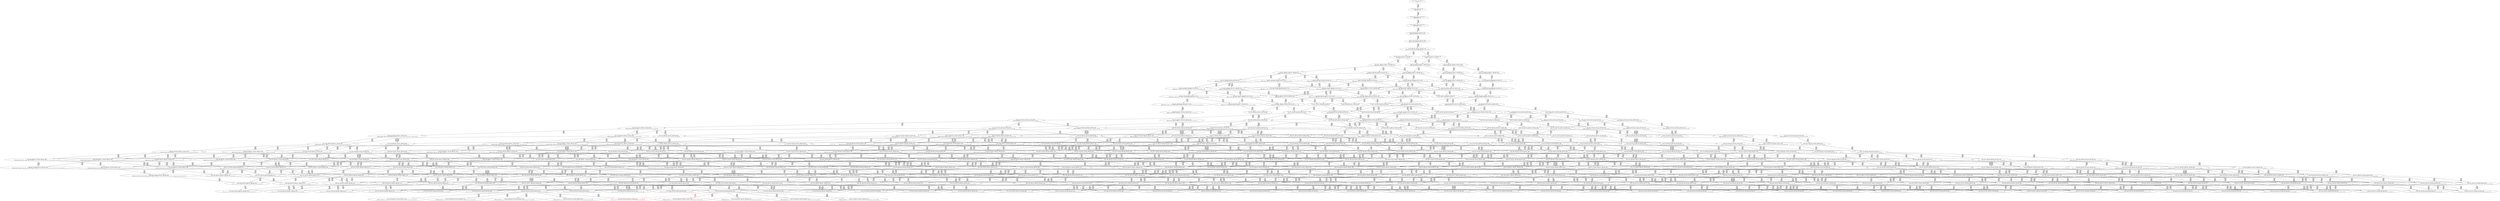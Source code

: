 digraph {
	S0[label="S0: [0, 0] [0, 0] [0, 0] [0, 0] \n{}{}"];
	S1[label="S1: [0, 0] [0, 0] [0, 0] [26, 33] \n{T0J0:26-33}{1}"];
	S2[label="S2: [26, 26] [26, 26] [26, 33] [28, 36] \n{T0J1:28-36}{1, 2}"];
	S3[label="S3: [26, 26] [26, 33] [28, 36] [73, 92] \n{T0J2:73-92}{1, 2, 3}"];
	S4[label="S4: [26, 33] [28, 36] [73, 92] [105, 132] \n{T0J2:73-92, T0J8:105-132}{1, 2, 3, 9}"];
	S5[label="S5: [73, 73] [73, 92] [105, 132] [113, 142] \n{T0J3:113-142, T0J8:105-132}{1, 2, 3, 4, 9}"];
	S6[label="S6: [73, 92] [105, 132] [111, 140] [113, 142] \n{T0J3:113-142, T0J7:111-140, T0J8:105-132}{1, 2, 3, 4, 8, 9}"];
	S7[label="S7: [113, 132] [113, 132] [113, 140] [157, 188] \n{T0J4:157-188}{1, 2, 3, 4, 5, 8, 9}"];
	S8[label="S8: [105, 132] [111, 140] [113, 142] [169, 213] \n{T0J9:169-213}{1, 2, 3, 4, 8, 9, 10}"];
	S9[label="S9: [113, 132] [113, 134] [114, 140] [157, 188] \n{T0J4:157-188, T0J5:114-134}{1, 2, 3, 4, 5, 6, 8, 9}"];
	S10[label="S10: [113, 140] [113, 142] [157, 188] [169, 213] \n{T0J4:157-188, T0J9:169-213}{1, 2, 3, 4, 5, 8, 9, 10}"];
	S11[label="S11: [111, 140] [113, 142] [121, 152] [169, 213] \n{T0J9:169-213, T0J14:121-152}{1, 2, 3, 4, 8, 9, 10, 15}"];
	S12[label="S12: [113, 134] [114, 140] [157, 188] [169, 202] \n{T0J4:157-188, T0J6:169-202}{1, 2, 3, 4, 5, 6, 7, 8, 9}"];
	S13[label="S13: [113, 142] [114, 142] [157, 188] [169, 213] \n{T0J4:157-188, T0J9:169-213}{1, 2, 3, 4, 5, 6, 8, 9, 10}"];
	S14[label="S14: [113, 142] [121, 160] [157, 196] [169, 213] \n{T0J4:157-196, T0J9:169-213}{1, 2, 3, 4, 5, 8, 9, 10, 15}"];
	S15[label="S15: [121, 140] [121, 142] [141, 166] [169, 213] \n{T0J9:169-213, T0J15:141-166}{1, 2, 3, 4, 8, 9, 10, 15, 16}"];
	S16[label="S16: [113, 142] [121, 152] [169, 213] [178, 224] \n{T0J9:169-213, T0J17:178-224}{1, 2, 3, 4, 8, 9, 10, 15, 18}"];
	S17[label="S17: [114, 142] [157, 188] [169, 212] [169, 215] \n{T0J4:157-188, T0J6:169-212, T0J9:169-215}{1, 2, 3, 4, 5, 6, 7, 8, 9, 10}"];
	S18[label="S18: [114, 144] [121, 161] [157, 196] [169, 213] \n{T0J4:157-196, T0J9:169-213}{1, 2, 3, 4, 5, 6, 8, 9, 10, 15}"];
	S19[label="S19: [121, 160] [141, 167] [157, 196] [169, 213] \n{T0J4:157-196, T0J9:169-213, T0J15:141-167}{1, 2, 3, 4, 5, 8, 9, 10, 15, 16}"];
	S20[label="S20: [121, 160] [157, 198] [169, 213] [178, 225] \n{T0J4:157-198, T0J9:169-213, T0J17:178-225}{1, 2, 3, 4, 5, 8, 9, 10, 15, 18}"];
	S21[label="S21: [121, 142] [123, 143] [141, 166] [169, 213] \n{T0J9:169-213, T0J15:141-166, T0J16:123-143}{1, 2, 3, 4, 8, 9, 10, 15, 16, 17}"];
	S22[label="S22: [121, 152] [141, 167] [169, 213] [178, 224] \n{T0J9:169-213, T0J15:141-167, T0J17:178-224}{1, 2, 3, 4, 8, 9, 10, 15, 16, 18}"];
	S23[label="S23: [121, 152] [149, 187] [169, 213] [178, 224] \n{T0J9:169-213, T0J17:178-224, T0J21:149-187}{1, 2, 3, 4, 8, 9, 10, 15, 18, 22}"];
	S24[label="S24: [121, 162] [157, 196] [169, 213] [169, 215] \n{T0J4:157-196, T0J6:169-214, T0J9:169-215}{1, 2, 3, 4, 5, 6, 7, 8, 9, 10, 15}"];
	S25[label="S25: [121, 162] [141, 167] [157, 196] [169, 213] \n{T0J9:169-213}{1, 2, 3, 4, 5, 6, 8, 9, 10, 15, 16}"];
	S26[label="S26: [121, 162] [157, 198] [169, 213] [178, 225] \n{T0J9:169-213, T0J17:178-225}{1, 2, 3, 4, 5, 6, 8, 9, 10, 15, 18}"];
	S27[label="S27: [123, 144] [141, 167] [157, 198] [169, 213] \n{T0J4:157-198, T0J9:169-213}{1, 2, 3, 4, 5, 8, 9, 10, 15, 16, 17}"];
	S28[label="S28: [141, 167] [157, 208] [169, 213] [178, 225] \n{T0J4:157-208, T0J9:169-213, T0J17:178-225}{1, 2, 3, 4, 5, 8, 9, 10, 15, 16, 18}"];
	S29[label="S29: [149, 187] [157, 208] [169, 213] [178, 225] \n{T0J4:157-208, T0J9:169-213, T0J17:178-225}{1, 2, 3, 4, 5, 8, 9, 10, 15, 18, 22}"];
	S30[label="S30: [123, 144] [141, 167] [169, 213] [178, 225] \n{T0J9:169-213, T0J15:141-167, T0J17:178-225}{1, 2, 3, 4, 8, 9, 10, 15, 16, 17, 18}"];
	S31[label="S31: [141, 167] [149, 187] [169, 213] [178, 224] \n{T0J9:169-213, T0J15:141-167, T0J17:178-224, T0J21:149-187}{1, 2, 3, 4, 8, 9, 10, 15, 16, 18, 22}"];
	S32[label="S32: [141, 188] [157, 196] [169, 213] [169, 232] \n{T0J6:169-232, T0J9:169-215}{1, 2, 3, 4, 5, 6, 7, 8, 9, 10, 15, 16}"];
	S33[label="S33: [157, 198] [169, 213] [169, 225] [178, 245] \n{T0J6:169-232, T0J9:169-215, T0J17:178-245}{1, 2, 3, 4, 5, 6, 7, 8, 9, 10, 15, 18}"];
	S34[label="S34: [123, 146] [141, 167] [157, 198] [169, 213] \n{T0J9:169-213}{1, 2, 3, 4, 5, 6, 8, 9, 10, 15, 16, 17}"];
	S35[label="S35: [141, 169] [157, 208] [169, 213] [178, 225] \n{T0J9:169-213, T0J17:178-225}{1, 2, 3, 4, 5, 6, 8, 9, 10, 15, 16, 18}"];
	S36[label="S36: [150, 189] [157, 208] [169, 213] [178, 225] \n{}{1, 2, 3, 4, 5, 6, 8, 9, 10, 15, 18, 22}"];
	S37[label="S37: [141, 167] [157, 208] [169, 213] [178, 225] \n{T0J4:157-208, T0J9:169-213, T0J17:178-225}{1, 2, 3, 4, 5, 8, 9, 10, 15, 16, 17, 18}"];
	S38[label="S38: [149, 187] [169, 213] [177, 223] [178, 225] \n{T0J4:157-223, T0J9:169-213, T0J17:178-225}{1, 2, 3, 4, 5, 8, 9, 10, 15, 16, 18, 22}"];
	S39[label="S39: [141, 167] [149, 187] [169, 213] [178, 225] \n{T0J9:169-213, T0J15:141-167, T0J17:178-225, T0J21:149-187}{1, 2, 3, 4, 8, 9, 10, 15, 16, 17, 18, 22}"];
	S40[label="S40: [169, 196] [169, 213] [169, 232] [204, 232] \n{T0J10:204-232}{1, 2, 3, 4, 5, 6, 7, 8, 9, 10, 11, 15, 16}"];
	S41[label="S41: [141, 191] [157, 198] [169, 213] [169, 232] \n{}{1, 2, 3, 4, 5, 6, 7, 8, 9, 10, 15, 16, 17}"];
	S42[label="S42: [157, 213] [169, 224] [169, 232] [178, 245] \n{}{1, 2, 3, 4, 5, 6, 7, 8, 9, 10, 15, 16, 18}"];
	S43[label="S43: [169, 213] [169, 225] [178, 242] [204, 245] \n{T0J10:204-242}{1, 2, 3, 4, 5, 6, 7, 8, 9, 10, 11, 15, 18}"];
	S44[label="S44: [157, 208] [169, 213] [178, 225] [193, 259] \n{T0J6:169-259}{1, 2, 3, 4, 5, 6, 7, 8, 9, 10, 15, 18, 22}"];
	S45[label="S45: [141, 169] [157, 208] [169, 213] [178, 225] \n{T0J9:169-213, T0J17:178-225}{1, 2, 3, 4, 5, 6, 8, 9, 10, 15, 16, 17, 18}"];
	S46[label="S46: [150, 189] [169, 213] [177, 223] [178, 225] \n{}{1, 2, 3, 4, 5, 6, 8, 9, 10, 15, 16, 18, 22}"];
	S47[label="S47: [149, 187] [169, 213] [177, 223] [178, 225] \n{T0J4:157-223, T0J9:169-213, T0J17:178-225}{1, 2, 3, 4, 5, 8, 9, 10, 15, 16, 17, 18, 22}"];
	S48[label="S48: [149, 178] [169, 187] [170, 213] [178, 225] \n{T0J9:169-213, T0J17:178-225, T0J21:149-187, T0J26:170-178}{1, 2, 3, 4, 8, 9, 10, 15, 16, 17, 18, 22, 27}"];
	S49[label="S49: [169, 201] [169, 213] [173, 232] [204, 232] \n{T0J10:204-232, T0J11:173-201}{1, 2, 3, 4, 5, 6, 7, 8, 9, 10, 11, 12, 15, 16}"];
	S50[label="S50: [169, 199] [169, 213] [169, 232] [204, 235] \n{T0J10:204-235}{1, 2, 3, 4, 5, 6, 7, 8, 9, 10, 11, 15, 16, 17}"];
	S51[label="S51: [157, 216] [169, 224] [169, 232] [178, 275] \n{}{1, 2, 3, 4, 5, 6, 7, 8, 9, 10, 15, 16, 17, 18}"];
	S52[label="S52: [169, 225] [169, 239] [178, 245] [204, 257] \n{}{1, 2, 3, 4, 5, 6, 7, 8, 9, 10, 11, 15, 16, 18}"];
	S53[label="S53: [169, 213] [169, 225] [178, 234] [193, 259] \n{}{1, 2, 3, 4, 5, 6, 7, 8, 9, 10, 15, 16, 18, 22}"];
	S54[label="S54: [169, 218] [173, 225] [178, 242] [204, 245] \n{T0J11:173-218}{1, 2, 3, 4, 5, 6, 7, 8, 9, 10, 11, 12, 15, 18}"];
	S55[label="S55: [169, 213] [178, 225] [193, 252] [204, 259] \n{T0J10:204-252}{1, 2, 3, 4, 5, 6, 7, 8, 9, 10, 11, 15, 18, 22}"];
	S56[label="S56: [169, 211] [178, 213] [193, 225] [197, 259] \n{T0J6:169-259, T0J22:197-211}{1, 2, 3, 4, 5, 6, 7, 8, 9, 10, 15, 18, 22, 23}"];
	S57[label="S57: [150, 189] [169, 213] [177, 223] [178, 225] \n{}{1, 2, 3, 4, 5, 6, 8, 9, 10, 15, 16, 17, 18, 22}"];
	S58[label="S58: [169, 187] [170, 213] [178, 225] [193, 234] \n{T0J4:193-234, T0J17:178-225}{1, 2, 3, 4, 5, 8, 9, 10, 15, 16, 17, 18, 22, 27}"];
	S59[label="S59: [169, 213] [173, 214] [179, 232] [204, 232] \n{T0J10:204-232, T0J12:179-214}{1, 2, 3, 4, 5, 6, 7, 8, 9, 10, 11, 12, 13, 15, 16}"];
	S60[label="S60: [169, 204] [169, 213] [173, 232] [204, 235] \n{T0J10:204-235}{1, 2, 3, 4, 5, 6, 7, 8, 9, 10, 11, 12, 15, 16, 17}"];
	S61[label="S61: [169, 224] [169, 239] [178, 260] [204, 283] \n{}{1, 2, 3, 4, 5, 6, 7, 8, 9, 10, 11, 15, 16, 17, 18}"];
	S62[label="S62: [178, 224] [178, 232] [178, 275] [230, 280] \n{T0J18:230-280}{1, 2, 3, 4, 5, 6, 7, 8, 9, 10, 15, 16, 17, 18, 19}"];
	S63[label="S63: [169, 224] [169, 232] [178, 260] [193, 275] \n{}{1, 2, 3, 4, 5, 6, 7, 8, 9, 10, 15, 16, 17, 18, 22}"];
	S64[label="S64: [169, 230] [173, 240] [178, 245] [204, 257] \n{}{1, 2, 3, 4, 5, 6, 7, 8, 9, 10, 11, 12, 15, 16, 18}"];
	S65[label="S65: [169, 225] [178, 239] [193, 257] [204, 259] \n{}{1, 2, 3, 4, 5, 6, 7, 8, 9, 10, 11, 15, 16, 18, 22}"];
	S66[label="S66: [173, 225] [178, 231] [179, 242] [204, 245] \n{T0J12:179-231}{1, 2, 3, 4, 5, 6, 7, 8, 9, 10, 11, 12, 13, 15, 18}"];
	S67[label="S67: [173, 218] [178, 225] [193, 252] [204, 259] \n{T0J11:173-218}{1, 2, 3, 4, 5, 6, 7, 8, 9, 10, 11, 12, 15, 18, 22}"];
	S68[label="S68: [178, 213] [193, 225] [197, 255] [204, 259] \n{T0J10:204-255}{1, 2, 3, 4, 5, 6, 7, 8, 9, 10, 11, 15, 18, 22, 23}"];
	S69[label="S69: [178, 213] [189, 225] [193, 237] [197, 259] \n{T0J15:189-237}{1, 2, 3, 4, 5, 6, 7, 8, 9, 10, 15, 16, 18, 22, 23}"];
	S70[label="S70: [170, 189] [170, 213] [178, 225] [193, 234] \n{T0J4:193-234, T0J5:170-189}{1, 2, 3, 4, 5, 6, 8, 9, 10, 15, 16, 17, 18, 22, 27}"];
	S71[label="S71: [173, 214] [179, 232] [190, 232] [204, 240] \n{T0J13:190-240}{1, 2, 3, 4, 5, 6, 7, 8, 9, 10, 11, 12, 13, 14, 15, 16}"];
	S72[label="S72: [169, 214] [173, 217] [179, 232] [204, 235] \n{}{1, 2, 3, 4, 5, 6, 7, 8, 9, 10, 11, 12, 13, 15, 16, 17}"];
	S73[label="S73: [169, 229] [173, 240] [178, 260] [204, 288] \n{}{1, 2, 3, 4, 5, 6, 7, 8, 9, 10, 11, 12, 15, 16, 17, 18}"];
	S74[label="S74: [178, 239] [178, 268] [204, 280] [230, 283] \n{T0J18:230-280}{1, 2, 3, 4, 5, 6, 7, 8, 9, 10, 11, 15, 16, 17, 18, 19}"];
	S75[label="S75: [169, 239] [178, 260] [193, 268] [204, 283] \n{}{1, 2, 3, 4, 5, 6, 7, 8, 9, 10, 11, 15, 16, 17, 18, 22}"];
	S76[label="S76: [178, 232] [178, 268] [221, 275] [230, 280] \n{T0J18:230-280, T0J19:221-268}{1, 2, 3, 4, 5, 6, 7, 8, 9, 10, 15, 16, 17, 18, 19, 20}"];
	S77[label="S77: [178, 232] [178, 260] [193, 275] [230, 280] \n{T0J18:230-280}{1, 2, 3, 4, 5, 6, 7, 8, 9, 10, 15, 16, 17, 18, 19, 22}"];
	S78[label="S78: [169, 232] [178, 260] [193, 264] [197, 275] \n{}{1, 2, 3, 4, 5, 6, 7, 8, 9, 10, 15, 16, 17, 18, 22, 23}"];
	S79[label="S79: [169, 232] [178, 260] [193, 275] [237, 299] \n{T0J24:237-299}{1, 2, 3, 4, 5, 6, 7, 8, 9, 10, 15, 16, 17, 18, 22, 25}"];
	S80[label="S80: [169, 232] [178, 251] [193, 260] [198, 275] \n{}{1, 2, 3, 4, 5, 6, 7, 8, 9, 10, 15, 16, 17, 18, 22, 27}"];
	S81[label="S81: [173, 240] [178, 243] [179, 245] [204, 257] \n{}{1, 2, 3, 4, 5, 6, 7, 8, 9, 10, 11, 12, 13, 15, 16, 18}"];
	S82[label="S82: [173, 230] [178, 240] [193, 257] [204, 259] \n{}{1, 2, 3, 4, 5, 6, 7, 8, 9, 10, 11, 12, 15, 16, 18, 22}"];
	S83[label="S83: [178, 231] [179, 242] [194, 245] [204, 252] \n{T0J13:194-252}{1, 2, 3, 4, 5, 6, 7, 8, 9, 10, 11, 12, 13, 14, 15, 18}"];
	S84[label="S84: [178, 225] [183, 231] [193, 252] [204, 259] \n{T0J12:183-231}{1, 2, 3, 4, 5, 6, 7, 8, 9, 10, 11, 12, 13, 15, 18, 22}"];
	S85[label="S85: [182, 218] [193, 225] [197, 255] [204, 259] \n{T0J11:182-218}{1, 2, 3, 4, 5, 6, 7, 8, 9, 10, 11, 12, 15, 18, 22, 23}"];
	S86[label="S86: [189, 225] [193, 239] [197, 257] [204, 259] \n{}{1, 2, 3, 4, 5, 6, 7, 8, 9, 10, 11, 15, 16, 18, 22, 23}"];
	S87[label="S87: [173, 217] [179, 232] [190, 235] [204, 241] \n{}{1, 2, 3, 4, 5, 6, 7, 8, 9, 10, 11, 12, 13, 14, 15, 16, 17}"];
	S88[label="S88: [173, 240] [178, 243] [179, 260] [204, 298] \n{}{1, 2, 3, 4, 5, 6, 7, 8, 9, 10, 11, 12, 13, 15, 16, 17, 18}"];
	S89[label="S89: [178, 244] [178, 268] [204, 280] [230, 288] \n{}{1, 2, 3, 4, 5, 6, 7, 8, 9, 10, 11, 12, 15, 16, 17, 18, 19}"];
	S90[label="S90: [173, 244] [178, 260] [193, 268] [204, 288] \n{}{1, 2, 3, 4, 5, 6, 7, 8, 9, 10, 11, 12, 15, 16, 17, 18, 22}"];
	S91[label="S91: [178, 268] [204, 275] [221, 280] [230, 283] \n{}{1, 2, 3, 4, 5, 6, 7, 8, 9, 10, 11, 15, 16, 17, 18, 19, 20}"];
	S92[label="S92: [178, 260] [193, 275] [204, 280] [230, 283] \n{}{1, 2, 3, 4, 5, 6, 7, 8, 9, 10, 11, 15, 16, 17, 18, 19, 22}"];
	S93[label="S93: [178, 260] [193, 264] [197, 275] [204, 283] \n{}{1, 2, 3, 4, 5, 6, 7, 8, 9, 10, 11, 15, 16, 17, 18, 22, 23}"];
	S94[label="S94: [178, 260] [193, 275] [204, 283] [237, 299] \n{T0J24:237-299}{1, 2, 3, 4, 5, 6, 7, 8, 9, 10, 11, 15, 16, 17, 18, 22, 25}"];
	S95[label="S95: [178, 251] [193, 260] [198, 275] [204, 283] \n{}{1, 2, 3, 4, 5, 6, 7, 8, 9, 10, 11, 15, 16, 17, 18, 22, 27}"];
	S96[label="S96: [178, 233] [193, 268] [221, 275] [230, 280] \n{T0J18:230-280, T0J19:221-268, T0J20:193-233}{1, 2, 3, 4, 5, 6, 7, 8, 9, 10, 15, 16, 17, 18, 19, 20, 21}"];
	S97[label="S97: [178, 260] [193, 268] [221, 275] [230, 280] \n{T0J18:230-280, T0J19:221-268}{1, 2, 3, 4, 5, 6, 7, 8, 9, 10, 15, 16, 17, 18, 19, 20, 22}"];
	S98[label="S98: [178, 260] [193, 264] [197, 275] [230, 280] \n{T0J18:230-280}{1, 2, 3, 4, 5, 6, 7, 8, 9, 10, 15, 16, 17, 18, 19, 22, 23}"];
	S99[label="S99: [178, 260] [193, 275] [230, 280] [237, 299] \n{T0J18:230-280, T0J24:237-299}{1, 2, 3, 4, 5, 6, 7, 8, 9, 10, 15, 16, 17, 18, 19, 22, 25}"];
	S100[label="S100: [178, 251] [193, 260] [198, 275] [230, 280] \n{T0J18:230-280}{1, 2, 3, 4, 5, 6, 7, 8, 9, 10, 15, 16, 17, 18, 19, 22, 27}"];
	S101[label="S101: [178, 260] [193, 264] [197, 275] [242, 306] \n{T0J23:242-306}{1, 2, 3, 4, 5, 6, 7, 8, 9, 10, 15, 16, 17, 18, 22, 23, 24}"];
	S102[label="S102: [178, 260] [193, 264] [197, 275] [237, 299] \n{T0J24:237-299}{1, 2, 3, 4, 5, 6, 7, 8, 9, 10, 15, 16, 17, 18, 22, 23, 25}"];
	S103[label="S103: [178, 251] [193, 260] [197, 264] [198, 275] \n{}{1, 2, 3, 4, 5, 6, 7, 8, 9, 10, 15, 16, 17, 18, 22, 23, 27}"];
	S104[label="S104: [178, 251] [193, 260] [198, 275] [237, 299] \n{T0J24:237-299}{1, 2, 3, 4, 5, 6, 7, 8, 9, 10, 15, 16, 17, 18, 22, 25, 27}"];
	S105[label="S105: [178, 243] [179, 245] [194, 257] [204, 267] \n{}{1, 2, 3, 4, 5, 6, 7, 8, 9, 10, 11, 12, 13, 14, 15, 16, 18}"];
	S106[label="S106: [178, 240] [183, 243] [193, 257] [204, 259] \n{}{1, 2, 3, 4, 5, 6, 7, 8, 9, 10, 11, 12, 13, 15, 16, 18, 22}"];
	S107[label="S107: [183, 231] [193, 252] [199, 252] [204, 259] \n{T0J13:199-252}{1, 2, 3, 4, 5, 6, 7, 8, 9, 10, 11, 12, 13, 14, 15, 18, 22}"];
	S108[label="S108: [192, 225] [193, 231] [197, 255] [204, 259] \n{T0J12:192-231}{1, 2, 3, 4, 5, 6, 7, 8, 9, 10, 11, 12, 13, 15, 18, 22, 23}"];
	S109[label="S109: [193, 230] [193, 240] [197, 257] [204, 259] \n{}{1, 2, 3, 4, 5, 6, 7, 8, 9, 10, 11, 12, 15, 16, 18, 22, 23}"];
	S110[label="S110: [178, 245] [179, 260] [194, 267] [204, 301] \n{}{1, 2, 3, 4, 5, 6, 7, 8, 9, 10, 11, 12, 13, 14, 15, 16, 17, 18}"];
	S111[label="S111: [178, 257] [179, 268] [204, 280] [230, 298] \n{}{1, 2, 3, 4, 5, 6, 7, 8, 9, 10, 11, 12, 13, 15, 16, 17, 18, 19}"];
	S112[label="S112: [178, 257] [179, 260] [193, 268] [204, 298] \n{}{1, 2, 3, 4, 5, 6, 7, 8, 9, 10, 11, 12, 13, 15, 16, 17, 18, 22}"];
	S113[label="S113: [178, 273] [204, 275] [221, 280] [230, 288] \n{}{1, 2, 3, 4, 5, 6, 7, 8, 9, 10, 11, 12, 15, 16, 17, 18, 19, 20}"];
	S114[label="S114: [178, 265] [193, 275] [204, 280] [230, 288] \n{}{1, 2, 3, 4, 5, 6, 7, 8, 9, 10, 11, 12, 15, 16, 17, 18, 19, 22}"];
	S115[label="S115: [178, 264] [193, 265] [197, 275] [204, 288] \n{}{1, 2, 3, 4, 5, 6, 7, 8, 9, 10, 11, 12, 15, 16, 17, 18, 22, 23}"];
	S116[label="S116: [178, 265] [193, 275] [204, 288] [237, 299] \n{}{1, 2, 3, 4, 5, 6, 7, 8, 9, 10, 11, 12, 15, 16, 17, 18, 22, 25}"];
	S117[label="S117: [178, 256] [193, 260] [198, 275] [204, 288] \n{}{1, 2, 3, 4, 5, 6, 7, 8, 9, 10, 11, 12, 15, 16, 17, 18, 22, 27}"];
	S118[label="S118: [193, 268] [204, 275] [221, 280] [230, 283] \n{}{1, 2, 3, 4, 5, 6, 7, 8, 9, 10, 11, 15, 16, 17, 18, 19, 20, 21}"];
	S119[label="S119: [193, 268] [204, 275] [221, 280] [230, 304] \n{}{1, 2, 3, 4, 5, 6, 7, 8, 9, 10, 11, 15, 16, 17, 18, 19, 20, 22}"];
	S120[label="S120: [193, 264] [197, 275] [204, 280] [230, 304] \n{}{1, 2, 3, 4, 5, 6, 7, 8, 9, 10, 11, 15, 16, 17, 18, 19, 22, 23}"];
	S121[label="S121: [193, 275] [204, 280] [230, 299] [237, 304] \n{}{1, 2, 3, 4, 5, 6, 7, 8, 9, 10, 11, 15, 16, 17, 18, 19, 22, 25}"];
	S122[label="S122: [193, 260] [198, 275] [204, 280] [230, 295] \n{}{1, 2, 3, 4, 5, 6, 7, 8, 9, 10, 11, 15, 16, 17, 18, 19, 22, 27}"];
	S123[label="S123: [193, 264] [197, 275] [204, 304] [242, 306] \n{}{1, 2, 3, 4, 5, 6, 7, 8, 9, 10, 11, 15, 16, 17, 18, 22, 23, 24}"];
	S124[label="S124: [193, 264] [197, 275] [204, 299] [237, 304] \n{}{1, 2, 3, 4, 5, 6, 7, 8, 9, 10, 11, 15, 16, 17, 18, 22, 23, 25}"];
	S125[label="S125: [193, 260] [197, 264] [198, 275] [207, 295] \n{}{1, 2, 3, 4, 5, 6, 7, 8, 9, 10, 11, 15, 16, 17, 18, 22, 23, 27}"];
	S126[label="S126: [193, 260] [198, 275] [204, 295] [237, 299] \n{}{1, 2, 3, 4, 5, 6, 7, 8, 9, 10, 11, 15, 16, 17, 18, 22, 25, 27}"];
	S127[label="S127: [193, 260] [193, 268] [221, 275] [230, 280] \n{T0J18:230-280, T0J19:221-268}{1, 2, 3, 4, 5, 6, 7, 8, 9, 10, 15, 16, 17, 18, 19, 20, 21, 22}"];
	S128[label="S128: [193, 264] [197, 268] [221, 275] [230, 280] \n{T0J18:230-280, T0J19:221-268}{1, 2, 3, 4, 5, 6, 7, 8, 9, 10, 15, 16, 17, 18, 19, 20, 22, 23}"];
	S129[label="S129: [193, 268] [221, 275] [230, 280] [237, 299] \n{T0J18:230-280, T0J19:221-268, T0J24:237-299}{1, 2, 3, 4, 5, 6, 7, 8, 9, 10, 15, 16, 17, 18, 19, 20, 22, 25}"];
	S130[label="S130: [193, 260] [198, 268] [221, 275] [230, 280] \n{T0J18:230-280, T0J19:221-268}{1, 2, 3, 4, 5, 6, 7, 8, 9, 10, 15, 16, 17, 18, 19, 20, 22, 27}"];
	S131[label="S131: [193, 264] [197, 275] [230, 280] [242, 306] \n{T0J18:230-280, T0J23:242-306}{1, 2, 3, 4, 5, 6, 7, 8, 9, 10, 15, 16, 17, 18, 19, 22, 23, 24}"];
	S132[label="S132: [193, 264] [197, 275] [230, 280] [237, 299] \n{T0J18:230-280, T0J24:237-299}{1, 2, 3, 4, 5, 6, 7, 8, 9, 10, 15, 16, 17, 18, 19, 22, 23, 25}"];
	S133[label="S133: [193, 260] [197, 264] [198, 275] [230, 280] \n{T0J18:230-280}{1, 2, 3, 4, 5, 6, 7, 8, 9, 10, 15, 16, 17, 18, 19, 22, 23, 27}"];
	S134[label="S134: [193, 260] [198, 275] [230, 280] [237, 299] \n{T0J18:230-280, T0J24:237-299}{1, 2, 3, 4, 5, 6, 7, 8, 9, 10, 15, 16, 17, 18, 19, 22, 25, 27}"];
	S135[label="S135: [193, 264] [197, 275] [237, 299] [246, 306] \n{T0J23:242-306, T0J24:237-299}{1, 2, 3, 4, 5, 6, 7, 8, 9, 10, 15, 16, 17, 18, 22, 23, 24, 25}"];
	S136[label="S136: [193, 260] [197, 264] [198, 275] [242, 306] \n{T0J23:242-306}{1, 2, 3, 4, 5, 6, 7, 8, 9, 10, 15, 16, 17, 18, 22, 23, 24, 27}"];
	S137[label="S137: [193, 260] [197, 264] [198, 275] [237, 299] \n{T0J24:237-299}{1, 2, 3, 4, 5, 6, 7, 8, 9, 10, 15, 16, 17, 18, 22, 23, 25, 27}"];
	S138[label="S138: [183, 252] [193, 257] [199, 259] [204, 267] \n{}{1, 2, 3, 4, 5, 6, 7, 8, 9, 10, 11, 12, 13, 14, 15, 16, 18, 22}"];
	S139[label="S139: [193, 231] [197, 252] [204, 255] [213, 259] \n{T0J13:213-252}{1, 2, 3, 4, 5, 6, 7, 8, 9, 10, 11, 12, 13, 14, 15, 18, 22, 23}"];
	S140[label="S140: [193, 240] [197, 243] [203, 257] [204, 259] \n{}{1, 2, 3, 4, 5, 6, 7, 8, 9, 10, 11, 12, 13, 15, 16, 18, 22, 23}"];
	S141[label="S141: [179, 268] [194, 280] [204, 301] [230, 311] \n{}{1, 2, 3, 4, 5, 6, 7, 8, 9, 10, 11, 12, 13, 14, 15, 16, 17, 18, 19}"];
	S142[label="S142: [179, 260] [193, 268] [199, 291] [204, 301] \n{}{1, 2, 3, 4, 5, 6, 7, 8, 9, 10, 11, 12, 13, 14, 15, 16, 17, 18, 22}"];
	S143[label="S143: [179, 275] [204, 280] [221, 286] [230, 298] \n{}{1, 2, 3, 4, 5, 6, 7, 8, 9, 10, 11, 12, 13, 15, 16, 17, 18, 19, 20}"];
	S144[label="S144: [179, 275] [193, 278] [204, 280] [230, 298] \n{}{1, 2, 3, 4, 5, 6, 7, 8, 9, 10, 11, 12, 13, 15, 16, 17, 18, 19, 22}"];
	S145[label="S145: [179, 265] [193, 275] [197, 277] [204, 298] \n{}{1, 2, 3, 4, 5, 6, 7, 8, 9, 10, 11, 12, 13, 15, 16, 17, 18, 22, 23}"];
	S146[label="S146: [179, 275] [193, 278] [204, 298] [237, 299] \n{}{1, 2, 3, 4, 5, 6, 7, 8, 9, 10, 11, 12, 13, 15, 16, 17, 18, 22, 25}"];
	S147[label="S147: [179, 260] [193, 269] [198, 275] [204, 298] \n{}{1, 2, 3, 4, 5, 6, 7, 8, 9, 10, 11, 12, 13, 15, 16, 17, 18, 22, 27}"];
	S148[label="S148: [193, 273] [204, 275] [221, 280] [230, 288] \n{}{1, 2, 3, 4, 5, 6, 7, 8, 9, 10, 11, 12, 15, 16, 17, 18, 19, 20, 21}"];
	S149[label="S149: [193, 273] [204, 275] [221, 280] [230, 304] \n{}{1, 2, 3, 4, 5, 6, 7, 8, 9, 10, 11, 12, 15, 16, 17, 18, 19, 20, 22}"];
	S150[label="S150: [193, 269] [197, 275] [204, 280] [230, 304] \n{}{1, 2, 3, 4, 5, 6, 7, 8, 9, 10, 11, 12, 15, 16, 17, 18, 19, 22, 23}"];
	S151[label="S151: [193, 280] [204, 280] [230, 299] [237, 304] \n{}{1, 2, 3, 4, 5, 6, 7, 8, 9, 10, 11, 12, 15, 16, 17, 18, 19, 22, 25}"];
	S152[label="S152: [193, 265] [198, 275] [204, 280] [230, 295] \n{}{1, 2, 3, 4, 5, 6, 7, 8, 9, 10, 11, 12, 15, 16, 17, 18, 19, 22, 27}"];
	S153[label="S153: [193, 269] [197, 275] [204, 304] [242, 306] \n{}{1, 2, 3, 4, 5, 6, 7, 8, 9, 10, 11, 12, 15, 16, 17, 18, 22, 23, 24}"];
	S154[label="S154: [193, 269] [197, 275] [204, 299] [237, 304] \n{}{1, 2, 3, 4, 5, 6, 7, 8, 9, 10, 11, 12, 15, 16, 17, 18, 22, 23, 25}"];
	S155[label="S155: [193, 264] [197, 265] [198, 275] [207, 295] \n{}{1, 2, 3, 4, 5, 6, 7, 8, 9, 10, 11, 12, 15, 16, 17, 18, 22, 23, 27}"];
	S156[label="S156: [193, 265] [198, 275] [204, 295] [237, 299] \n{}{1, 2, 3, 4, 5, 6, 7, 8, 9, 10, 11, 12, 15, 16, 17, 18, 22, 25, 27}"];
	S157[label="S157: [193, 268] [208, 275] [221, 280] [230, 304] \n{}{1, 2, 3, 4, 5, 6, 7, 8, 9, 10, 11, 15, 16, 17, 18, 19, 20, 21, 22}"];
	S158[label="S158: [197, 268] [204, 275] [228, 280] [230, 308] \n{}{1, 2, 3, 4, 5, 6, 7, 8, 9, 10, 11, 15, 16, 17, 18, 19, 20, 22, 23}"];
	S159[label="S159: [204, 275] [221, 280] [230, 299] [237, 312] \n{}{1, 2, 3, 4, 5, 6, 7, 8, 9, 10, 11, 15, 16, 17, 18, 19, 20, 22, 25}"];
	S160[label="S160: [198, 268] [204, 275] [222, 280] [230, 304] \n{}{1, 2, 3, 4, 5, 6, 7, 8, 9, 10, 11, 15, 16, 17, 18, 19, 20, 22, 27}"];
	S161[label="S161: [197, 275] [204, 280] [230, 306] [242, 308] \n{}{1, 2, 3, 4, 5, 6, 7, 8, 9, 10, 11, 15, 16, 17, 18, 19, 22, 23, 24}"];
	S162[label="S162: [197, 275] [204, 280] [230, 299] [237, 308] \n{}{1, 2, 3, 4, 5, 6, 7, 8, 9, 10, 11, 15, 16, 17, 18, 19, 22, 23, 25}"];
	S163[label="S163: [197, 264] [198, 275] [207, 280] [230, 304] \n{}{1, 2, 3, 4, 5, 6, 7, 8, 9, 10, 11, 15, 16, 17, 18, 19, 22, 23, 27}"];
	S164[label="S164: [198, 275] [204, 280] [230, 299] [237, 304] \n{}{1, 2, 3, 4, 5, 6, 7, 8, 9, 10, 11, 15, 16, 17, 18, 19, 22, 25, 27}"];
	S165[label="S165: [197, 275] [204, 299] [237, 306] [246, 308] \n{}{1, 2, 3, 4, 5, 6, 7, 8, 9, 10, 11, 15, 16, 17, 18, 22, 23, 24, 25}"];
	S166[label="S166: [197, 264] [198, 275] [207, 304] [242, 306] \n{}{1, 2, 3, 4, 5, 6, 7, 8, 9, 10, 11, 15, 16, 17, 18, 22, 23, 24, 27}"];
	S167[label="S167: [197, 264] [198, 275] [207, 299] [237, 304] \n{}{1, 2, 3, 4, 5, 6, 7, 8, 9, 10, 11, 15, 16, 17, 18, 22, 23, 25, 27}"];
	S168[label="S168: [193, 264] [208, 268] [221, 275] [230, 280] \n{T0J18:230-280, T0J19:221-268}{1, 2, 3, 4, 5, 6, 7, 8, 9, 10, 15, 16, 17, 18, 19, 20, 21, 22, 23}"];
	S169[label="S169: [193, 268] [221, 275] [230, 280] [237, 299] \n{T0J18:230-280, T0J19:221-268, T0J24:237-299}{1, 2, 3, 4, 5, 6, 7, 8, 9, 10, 15, 16, 17, 18, 19, 20, 21, 22, 25}"];
	S170[label="S170: [193, 251] [208, 268] [221, 275] [230, 280] \n{T0J18:230-280, T0J19:221-268}{1, 2, 3, 4, 5, 6, 7, 8, 9, 10, 15, 16, 17, 18, 19, 20, 21, 22, 27}"];
	S171[label="S171: [197, 268] [221, 275] [230, 280] [242, 306] \n{T0J18:230-280, T0J19:221-268, T0J23:242-306}{1, 2, 3, 4, 5, 6, 7, 8, 9, 10, 15, 16, 17, 18, 19, 20, 22, 23, 24}"];
	S172[label="S172: [197, 268] [221, 275] [230, 280] [237, 299] \n{T0J18:230-280, T0J19:221-268, T0J24:237-299}{1, 2, 3, 4, 5, 6, 7, 8, 9, 10, 15, 16, 17, 18, 19, 20, 22, 23, 25}"];
	S173[label="S173: [197, 264] [198, 268] [222, 275] [230, 280] \n{T0J18:230-280, T0J19:221-268}{1, 2, 3, 4, 5, 6, 7, 8, 9, 10, 15, 16, 17, 18, 19, 20, 22, 23, 27}"];
	S174[label="S174: [198, 268] [221, 275] [230, 280] [237, 299] \n{T0J18:230-280, T0J19:221-268, T0J24:237-299}{1, 2, 3, 4, 5, 6, 7, 8, 9, 10, 15, 16, 17, 18, 19, 20, 22, 25, 27}"];
	S175[label="S175: [197, 275] [230, 280] [237, 299] [246, 306] \n{T0J18:230-280, T0J23:242-306, T0J24:237-299}{1, 2, 3, 4, 5, 6, 7, 8, 9, 10, 15, 16, 17, 18, 19, 22, 23, 24, 25}"];
	S176[label="S176: [197, 264] [198, 275] [230, 280] [242, 306] \n{T0J18:230-280, T0J23:242-306}{1, 2, 3, 4, 5, 6, 7, 8, 9, 10, 15, 16, 17, 18, 19, 22, 23, 24, 27}"];
	S177[label="S177: [197, 264] [198, 275] [230, 280] [237, 299] \n{T0J18:230-280, T0J24:237-299}{1, 2, 3, 4, 5, 6, 7, 8, 9, 10, 15, 16, 17, 18, 19, 22, 23, 25, 27}"];
	S178[label="S178: [197, 264] [198, 275] [237, 299] [246, 306] \n{T0J23:242-306, T0J24:237-299}{1, 2, 3, 4, 5, 6, 7, 8, 9, 10, 15, 16, 17, 18, 22, 23, 24, 25, 27}"];
	S179[label="S179: [197, 252] [203, 257] [204, 259] [213, 267] \n{}{1, 2, 3, 4, 5, 6, 7, 8, 9, 10, 11, 12, 13, 14, 15, 16, 18, 22, 23}"];
	S180[label="S180: [194, 280] [204, 301] [221, 311] [230, 322] \n{}{1, 2, 3, 4, 5, 6, 7, 8, 9, 10, 11, 12, 13, 14, 15, 16, 17, 18, 19, 20}"];
	S181[label="S181: [193, 280] [199, 301] [204, 311] [230, 326] \n{}{1, 2, 3, 4, 5, 6, 7, 8, 9, 10, 11, 12, 13, 14, 15, 16, 17, 18, 19, 22}"];
	S182[label="S182: [193, 275] [197, 291] [200, 301] [204, 310] \n{}{1, 2, 3, 4, 5, 6, 7, 8, 9, 10, 11, 12, 13, 14, 15, 16, 17, 18, 22, 23}"];
	S183[label="S183: [193, 278] [199, 298] [204, 301] [237, 345] \n{}{1, 2, 3, 4, 5, 6, 7, 8, 9, 10, 11, 12, 13, 14, 15, 16, 17, 18, 22, 25}"];
	S184[label="S184: [204, 268] [204, 291] [204, 301] [264, 334] \n{T0J25:264-334}{1, 2, 3, 4, 5, 6, 7, 8, 9, 10, 11, 12, 13, 14, 15, 16, 17, 18, 22, 26}"];
	S185[label="S185: [193, 269] [198, 291] [200, 295] [204, 301] \n{}{1, 2, 3, 4, 5, 6, 7, 8, 9, 10, 11, 12, 13, 14, 15, 16, 17, 18, 22, 27}"];
	S186[label="S186: [194, 275] [204, 280] [221, 286] [230, 298] \n{}{1, 2, 3, 4, 5, 6, 7, 8, 9, 10, 11, 12, 13, 15, 16, 17, 18, 19, 20, 21}"];
	S187[label="S187: [193, 275] [204, 280] [221, 286] [230, 304] \n{}{1, 2, 3, 4, 5, 6, 7, 8, 9, 10, 11, 12, 13, 15, 16, 17, 18, 19, 20, 22}"];
	S188[label="S188: [193, 275] [197, 280] [204, 282] [230, 304] \n{}{1, 2, 3, 4, 5, 6, 7, 8, 9, 10, 11, 12, 13, 15, 16, 17, 18, 19, 22, 23}"];
	S189[label="S189: [193, 280] [204, 293] [230, 299] [237, 304] \n{}{1, 2, 3, 4, 5, 6, 7, 8, 9, 10, 11, 12, 13, 15, 16, 17, 18, 19, 22, 25}"];
	S190[label="S190: [193, 275] [198, 278] [204, 280] [230, 298] \n{}{1, 2, 3, 4, 5, 6, 7, 8, 9, 10, 11, 12, 13, 15, 16, 17, 18, 19, 22, 27}"];
	S191[label="S191: [193, 275] [197, 282] [204, 304] [242, 306] \n{}{1, 2, 3, 4, 5, 6, 7, 8, 9, 10, 11, 12, 13, 15, 16, 17, 18, 22, 23, 24}"];
	S192[label="S192: [193, 275] [197, 282] [204, 299] [237, 304] \n{}{1, 2, 3, 4, 5, 6, 7, 8, 9, 10, 11, 12, 13, 15, 16, 17, 18, 22, 23, 25}"];
	S193[label="S193: [193, 265] [197, 275] [203, 277] [207, 298] \n{}{1, 2, 3, 4, 5, 6, 7, 8, 9, 10, 11, 12, 13, 15, 16, 17, 18, 22, 23, 27}"];
	S194[label="S194: [193, 275] [198, 278] [204, 298] [237, 299] \n{}{1, 2, 3, 4, 5, 6, 7, 8, 9, 10, 11, 12, 13, 15, 16, 17, 18, 22, 25, 27}"];
	S195[label="S195: [197, 273] [208, 275] [221, 280] [230, 304] \n{}{1, 2, 3, 4, 5, 6, 7, 8, 9, 10, 11, 12, 15, 16, 17, 18, 19, 20, 21, 22}"];
	S196[label="S196: [197, 273] [204, 275] [228, 280] [230, 308] \n{}{1, 2, 3, 4, 5, 6, 7, 8, 9, 10, 11, 12, 15, 16, 17, 18, 19, 20, 22, 23}"];
	S197[label="S197: [204, 280] [221, 280] [230, 299] [237, 312] \n{}{1, 2, 3, 4, 5, 6, 7, 8, 9, 10, 11, 12, 15, 16, 17, 18, 19, 20, 22, 25}"];
	S198[label="S198: [198, 273] [204, 275] [222, 280] [230, 304] \n{}{1, 2, 3, 4, 5, 6, 7, 8, 9, 10, 11, 12, 15, 16, 17, 18, 19, 20, 22, 27}"];
	S199[label="S199: [197, 280] [204, 280] [230, 306] [242, 308] \n{}{1, 2, 3, 4, 5, 6, 7, 8, 9, 10, 11, 12, 15, 16, 17, 18, 19, 22, 23, 24}"];
	S200[label="S200: [197, 280] [204, 280] [230, 299] [237, 308] \n{}{1, 2, 3, 4, 5, 6, 7, 8, 9, 10, 11, 12, 15, 16, 17, 18, 19, 22, 23, 25}"];
	S201[label="S201: [197, 269] [198, 275] [207, 280] [230, 304] \n{}{1, 2, 3, 4, 5, 6, 7, 8, 9, 10, 11, 12, 15, 16, 17, 18, 19, 22, 23, 27}"];
	S202[label="S202: [198, 280] [204, 280] [230, 299] [237, 304] \n{}{1, 2, 3, 4, 5, 6, 7, 8, 9, 10, 11, 12, 15, 16, 17, 18, 19, 22, 25, 27}"];
	S203[label="S203: [197, 280] [204, 299] [237, 306] [246, 308] \n{}{1, 2, 3, 4, 5, 6, 7, 8, 9, 10, 11, 12, 15, 16, 17, 18, 22, 23, 24, 25}"];
	S204[label="S204: [197, 269] [198, 275] [207, 304] [242, 306] \n{}{1, 2, 3, 4, 5, 6, 7, 8, 9, 10, 11, 12, 15, 16, 17, 18, 22, 23, 24, 27}"];
	S205[label="S205: [197, 269] [198, 275] [207, 299] [237, 304] \n{}{1, 2, 3, 4, 5, 6, 7, 8, 9, 10, 11, 12, 15, 16, 17, 18, 22, 23, 25, 27}"];
	S206[label="S206: [204, 268] [212, 275] [228, 280] [230, 308] \n{}{1, 2, 3, 4, 5, 6, 7, 8, 9, 10, 11, 15, 16, 17, 18, 19, 20, 21, 22, 23}"];
	S207[label="S207: [208, 275] [221, 280] [230, 299] [237, 312] \n{}{1, 2, 3, 4, 5, 6, 7, 8, 9, 10, 11, 15, 16, 17, 18, 19, 20, 21, 22, 25}"];
	S208[label="S208: [204, 268] [213, 275] [222, 280] [230, 304] \n{}{1, 2, 3, 4, 5, 6, 7, 8, 9, 10, 11, 15, 16, 17, 18, 19, 20, 21, 22, 27}"];
	S209[label="S209: [204, 275] [228, 280] [230, 306] [242, 312] \n{}{1, 2, 3, 4, 5, 6, 7, 8, 9, 10, 11, 15, 16, 17, 18, 19, 20, 22, 23, 24}"];
	S210[label="S210: [204, 275] [228, 280] [230, 299] [237, 312] \n{}{1, 2, 3, 4, 5, 6, 7, 8, 9, 10, 11, 15, 16, 17, 18, 19, 20, 22, 23, 25}"];
	S211[label="S211: [198, 268] [207, 275] [228, 280] [230, 308] \n{}{1, 2, 3, 4, 5, 6, 7, 8, 9, 10, 11, 15, 16, 17, 18, 19, 20, 22, 23, 27}"];
	S212[label="S212: [204, 275] [222, 280] [230, 299] [237, 312] \n{}{1, 2, 3, 4, 5, 6, 7, 8, 9, 10, 11, 15, 16, 17, 18, 19, 20, 22, 25, 27}"];
	S213[label="S213: [204, 280] [230, 299] [237, 306] [246, 319] \n{}{1, 2, 3, 4, 5, 6, 7, 8, 9, 10, 11, 15, 16, 17, 18, 19, 22, 23, 24, 25}"];
	S214[label="S214: [198, 275] [207, 280] [230, 306] [242, 308] \n{}{1, 2, 3, 4, 5, 6, 7, 8, 9, 10, 11, 15, 16, 17, 18, 19, 22, 23, 24, 27}"];
	S215[label="S215: [198, 275] [207, 280] [230, 299] [237, 308] \n{}{1, 2, 3, 4, 5, 6, 7, 8, 9, 10, 11, 15, 16, 17, 18, 19, 22, 23, 25, 27}"];
	S216[label="S216: [198, 275] [207, 299] [237, 306] [246, 308] \n{}{1, 2, 3, 4, 5, 6, 7, 8, 9, 10, 11, 15, 16, 17, 18, 22, 23, 24, 25, 27}"];
	S217[label="S217: [208, 268] [221, 275] [230, 280] [242, 306] \n{T0J18:230-280, T0J19:221-268, T0J23:242-306}{1, 2, 3, 4, 5, 6, 7, 8, 9, 10, 15, 16, 17, 18, 19, 20, 21, 22, 23, 24}"];
	S218[label="S218: [208, 268] [221, 275] [230, 280] [237, 299] \n{T0J18:230-280, T0J19:221-268, T0J24:237-299}{1, 2, 3, 4, 5, 6, 7, 8, 9, 10, 15, 16, 17, 18, 19, 20, 21, 22, 23, 25}"];
	S219[label="S219: [198, 264] [212, 268] [222, 275] [230, 280] \n{T0J18:230-280, T0J19:221-268}{1, 2, 3, 4, 5, 6, 7, 8, 9, 10, 15, 16, 17, 18, 19, 20, 21, 22, 23, 27}"];
	S220[label="S220: [208, 268] [221, 275] [230, 280] [237, 299] \n{T0J18:230-280, T0J19:221-268, T0J24:237-299}{1, 2, 3, 4, 5, 6, 7, 8, 9, 10, 15, 16, 17, 18, 19, 20, 21, 22, 25, 27}"];
	S221[label="S221: [221, 275] [230, 280] [237, 299] [246, 306] \n{T0J18:230-280, T0J19:221-268, T0J23:242-306, T0J24:237-299}{1, 2, 3, 4, 5, 6, 7, 8, 9, 10, 15, 16, 17, 18, 19, 20, 22, 23, 24, 25}"];
	S222[label="S222: [198, 268] [222, 275] [230, 280] [242, 306] \n{T0J18:230-280, T0J19:221-268, T0J23:242-306}{1, 2, 3, 4, 5, 6, 7, 8, 9, 10, 15, 16, 17, 18, 19, 20, 22, 23, 24, 27}"];
	S223[label="S223: [198, 268] [222, 275] [230, 280] [237, 299] \n{T0J18:230-280, T0J19:221-268, T0J24:237-299}{1, 2, 3, 4, 5, 6, 7, 8, 9, 10, 15, 16, 17, 18, 19, 20, 22, 23, 25, 27}"];
	S224[label="S224: [198, 275] [230, 280] [237, 299] [246, 306] \n{T0J18:230-280, T0J23:242-306, T0J24:237-299}{1, 2, 3, 4, 5, 6, 7, 8, 9, 10, 15, 16, 17, 18, 19, 22, 23, 24, 25, 27}"];
	S225[label="S225: [204, 299] [209, 301] [221, 311] [230, 322] \n{}{1, 2, 3, 4, 5, 6, 7, 8, 9, 10, 11, 12, 13, 14, 15, 16, 17, 18, 19, 20, 21}"];
	S226[label="S226: [199, 301] [204, 311] [221, 326] [230, 334] \n{}{1, 2, 3, 4, 5, 6, 7, 8, 9, 10, 11, 12, 13, 14, 15, 16, 17, 18, 19, 20, 22}"];
	S227[label="S227: [197, 301] [200, 311] [204, 326] [230, 341] \n{}{1, 2, 3, 4, 5, 6, 7, 8, 9, 10, 11, 12, 13, 14, 15, 16, 17, 18, 19, 22, 23}"];
	S228[label="S228: [199, 301] [204, 311] [230, 344] [237, 365] \n{}{1, 2, 3, 4, 5, 6, 7, 8, 9, 10, 11, 12, 13, 14, 15, 16, 17, 18, 19, 22, 25}"];
	S229[label="S229: [204, 301] [204, 311] [230, 334] [264, 334] \n{}{1, 2, 3, 4, 5, 6, 7, 8, 9, 10, 11, 12, 13, 14, 15, 16, 17, 18, 19, 22, 26}"];
	S230[label="S230: [198, 295] [200, 301] [204, 311] [230, 335] \n{}{1, 2, 3, 4, 5, 6, 7, 8, 9, 10, 11, 12, 13, 14, 15, 16, 17, 18, 19, 22, 27}"];
	S231[label="S231: [197, 291] [200, 302] [204, 310] [242, 367] \n{}{1, 2, 3, 4, 5, 6, 7, 8, 9, 10, 11, 12, 13, 14, 15, 16, 17, 18, 22, 23, 24}"];
	S232[label="S232: [197, 298] [200, 301] [204, 328] [237, 360] \n{}{1, 2, 3, 4, 5, 6, 7, 8, 9, 10, 11, 12, 13, 14, 15, 16, 17, 18, 22, 23, 25}"];
	S233[label="S233: [204, 291] [204, 301] [204, 318] [264, 334] \n{}{1, 2, 3, 4, 5, 6, 7, 8, 9, 10, 11, 12, 13, 14, 15, 16, 17, 18, 22, 23, 26}"];
	S234[label="S234: [197, 291] [200, 295] [204, 301] [214, 319] \n{}{1, 2, 3, 4, 5, 6, 7, 8, 9, 10, 11, 12, 13, 14, 15, 16, 17, 18, 22, 23, 27}"];
	S235[label="S235: [204, 298] [204, 301] [237, 345] [264, 354] \n{}{1, 2, 3, 4, 5, 6, 7, 8, 9, 10, 11, 12, 13, 14, 15, 16, 17, 18, 22, 25, 26}"];
	S236[label="S236: [198, 298] [200, 301] [204, 315] [237, 354] \n{}{1, 2, 3, 4, 5, 6, 7, 8, 9, 10, 11, 12, 13, 14, 15, 16, 17, 18, 22, 25, 27}"];
	S237[label="S237: [237, 280] [237, 298] [237, 301] [256, 345] \n{T0J29:256-280}{1, 2, 3, 4, 5, 6, 7, 8, 9, 10, 11, 12, 13, 14, 15, 16, 17, 18, 22, 25, 30}"];
	S238[label="S238: [204, 291] [204, 295] [204, 301] [264, 334] \n{T0J25:264-334}{1, 2, 3, 4, 5, 6, 7, 8, 9, 10, 11, 12, 13, 14, 15, 16, 17, 18, 22, 26, 27}"];
	S239[label="S239: [204, 275] [208, 280] [221, 286] [230, 304] \n{}{1, 2, 3, 4, 5, 6, 7, 8, 9, 10, 11, 12, 13, 15, 16, 17, 18, 19, 20, 21, 22}"];
	S240[label="S240: [197, 275] [204, 280] [228, 286] [230, 308] \n{}{1, 2, 3, 4, 5, 6, 7, 8, 9, 10, 11, 12, 13, 15, 16, 17, 18, 19, 20, 22, 23}"];
	S241[label="S241: [204, 280] [221, 293] [230, 299] [237, 312] \n{}{1, 2, 3, 4, 5, 6, 7, 8, 9, 10, 11, 12, 13, 15, 16, 17, 18, 19, 20, 22, 25}"];
	S242[label="S242: [198, 275] [204, 280] [222, 286] [230, 304] \n{}{1, 2, 3, 4, 5, 6, 7, 8, 9, 10, 11, 12, 13, 15, 16, 17, 18, 19, 20, 22, 27}"];
	S243[label="S243: [197, 280] [204, 293] [230, 306] [242, 308] \n{}{1, 2, 3, 4, 5, 6, 7, 8, 9, 10, 11, 12, 13, 15, 16, 17, 18, 19, 22, 23, 24}"];
	S244[label="S244: [197, 280] [204, 293] [230, 299] [237, 308] \n{}{1, 2, 3, 4, 5, 6, 7, 8, 9, 10, 11, 12, 13, 15, 16, 17, 18, 19, 22, 23, 25}"];
	S245[label="S245: [197, 275] [203, 280] [207, 282] [230, 304] \n{}{1, 2, 3, 4, 5, 6, 7, 8, 9, 10, 11, 12, 13, 15, 16, 17, 18, 19, 22, 23, 27}"];
	S246[label="S246: [198, 280] [204, 293] [230, 299] [237, 304] \n{}{1, 2, 3, 4, 5, 6, 7, 8, 9, 10, 11, 12, 13, 15, 16, 17, 18, 19, 22, 25, 27}"];
	S247[label="S247: [197, 293] [204, 299] [237, 306] [246, 308] \n{}{1, 2, 3, 4, 5, 6, 7, 8, 9, 10, 11, 12, 13, 15, 16, 17, 18, 22, 23, 24, 25}"];
	S248[label="S248: [197, 275] [203, 282] [207, 304] [242, 306] \n{}{1, 2, 3, 4, 5, 6, 7, 8, 9, 10, 11, 12, 13, 15, 16, 17, 18, 22, 23, 24, 27}"];
	S249[label="S249: [197, 275] [203, 282] [207, 299] [237, 304] \n{}{1, 2, 3, 4, 5, 6, 7, 8, 9, 10, 11, 12, 13, 15, 16, 17, 18, 22, 23, 25, 27}"];
	S250[label="S250: [204, 273] [212, 275] [228, 280] [230, 308] \n{}{1, 2, 3, 4, 5, 6, 7, 8, 9, 10, 11, 12, 15, 16, 17, 18, 19, 20, 21, 22, 23}"];
	S251[label="S251: [208, 280] [221, 280] [230, 299] [237, 312] \n{}{1, 2, 3, 4, 5, 6, 7, 8, 9, 10, 11, 12, 15, 16, 17, 18, 19, 20, 21, 22, 25}"];
	S252[label="S252: [204, 273] [213, 275] [222, 280] [230, 304] \n{}{1, 2, 3, 4, 5, 6, 7, 8, 9, 10, 11, 12, 15, 16, 17, 18, 19, 20, 21, 22, 27}"];
	S253[label="S253: [204, 280] [228, 280] [230, 306] [242, 312] \n{}{1, 2, 3, 4, 5, 6, 7, 8, 9, 10, 11, 12, 15, 16, 17, 18, 19, 20, 22, 23, 24}"];
	S254[label="S254: [204, 280] [228, 280] [230, 299] [237, 312] \n{}{1, 2, 3, 4, 5, 6, 7, 8, 9, 10, 11, 12, 15, 16, 17, 18, 19, 20, 22, 23, 25}"];
	S255[label="S255: [198, 273] [207, 275] [228, 280] [230, 308] \n{}{1, 2, 3, 4, 5, 6, 7, 8, 9, 10, 11, 12, 15, 16, 17, 18, 19, 20, 22, 23, 27}"];
	S256[label="S256: [204, 280] [222, 280] [230, 299] [237, 312] \n{}{1, 2, 3, 4, 5, 6, 7, 8, 9, 10, 11, 12, 15, 16, 17, 18, 19, 20, 22, 25, 27}"];
	S257[label="S257: [204, 285] [230, 299] [237, 306] [246, 319] \n{}{1, 2, 3, 4, 5, 6, 7, 8, 9, 10, 11, 12, 15, 16, 17, 18, 19, 22, 23, 24, 25}"];
	S258[label="S258: [198, 280] [207, 280] [230, 306] [242, 308] \n{}{1, 2, 3, 4, 5, 6, 7, 8, 9, 10, 11, 12, 15, 16, 17, 18, 19, 22, 23, 24, 27}"];
	S259[label="S259: [198, 280] [207, 280] [230, 299] [237, 308] \n{}{1, 2, 3, 4, 5, 6, 7, 8, 9, 10, 11, 12, 15, 16, 17, 18, 19, 22, 23, 25, 27}"];
	S260[label="S260: [198, 280] [207, 299] [237, 306] [246, 308] \n{}{1, 2, 3, 4, 5, 6, 7, 8, 9, 10, 11, 12, 15, 16, 17, 18, 22, 23, 24, 25, 27}"];
	S261[label="S261: [212, 275] [228, 280] [230, 306] [242, 312] \n{}{1, 2, 3, 4, 5, 6, 7, 8, 9, 10, 11, 15, 16, 17, 18, 19, 20, 21, 22, 23, 24}"];
	S262[label="S262: [212, 275] [228, 280] [230, 299] [237, 312] \n{}{1, 2, 3, 4, 5, 6, 7, 8, 9, 10, 11, 15, 16, 17, 18, 19, 20, 21, 22, 23, 25}"];
	S263[label="S263: [207, 268] [213, 275] [228, 280] [230, 308] \n{}{1, 2, 3, 4, 5, 6, 7, 8, 9, 10, 11, 15, 16, 17, 18, 19, 20, 21, 22, 23, 27}"];
	S264[label="S264: [213, 275] [222, 280] [230, 299] [237, 312] \n{}{1, 2, 3, 4, 5, 6, 7, 8, 9, 10, 11, 15, 16, 17, 18, 19, 20, 21, 22, 25, 27}"];
	S265[label="S265: [228, 280] [230, 299] [237, 306] [247, 319] \n{}{1, 2, 3, 4, 5, 6, 7, 8, 9, 10, 11, 15, 16, 17, 18, 19, 20, 22, 23, 24, 25}"];
	S266[label="S266: [207, 275] [228, 280] [230, 306] [242, 312] \n{}{1, 2, 3, 4, 5, 6, 7, 8, 9, 10, 11, 15, 16, 17, 18, 19, 20, 22, 23, 24, 27}"];
	S267[label="S267: [207, 275] [228, 280] [230, 299] [237, 312] \n{}{1, 2, 3, 4, 5, 6, 7, 8, 9, 10, 11, 15, 16, 17, 18, 19, 20, 22, 23, 25, 27}"];
	S268[label="S268: [207, 280] [230, 299] [237, 306] [246, 319] \n{}{1, 2, 3, 4, 5, 6, 7, 8, 9, 10, 11, 15, 16, 17, 18, 19, 22, 23, 24, 25, 27}"];
	S269[label="S269: [221, 275] [230, 280] [237, 299] [276, 306] \n{T0J18:230-280, T0J19:221-268, T0J23:242-306, T0J24:237-299}{1, 2, 3, 4, 5, 6, 7, 8, 9, 10, 15, 16, 17, 18, 19, 20, 21, 22, 23, 24, 25}"];
	S270[label="S270: [212, 268] [222, 275] [230, 280] [242, 306] \n{T0J18:230-280, T0J19:221-268, T0J23:242-306}{1, 2, 3, 4, 5, 6, 7, 8, 9, 10, 15, 16, 17, 18, 19, 20, 21, 22, 23, 24, 27}"];
	S271[label="S271: [212, 268] [222, 275] [230, 280] [237, 299] \n{T0J18:230-280, T0J19:221-268, T0J24:237-299}{1, 2, 3, 4, 5, 6, 7, 8, 9, 10, 15, 16, 17, 18, 19, 20, 21, 22, 23, 25, 27}"];
	S272[label="S272: [222, 275] [230, 280] [237, 299] [246, 306] \n{T0J18:230-280, T0J19:221-268, T0J23:242-306, T0J24:237-299}{1, 2, 3, 4, 5, 6, 7, 8, 9, 10, 15, 16, 17, 18, 19, 20, 22, 23, 24, 25, 27}"];
	S273[label="S273: [204, 311] [214, 320] [221, 326] [230, 345] \n{}{1, 2, 3, 4, 5, 6, 7, 8, 9, 10, 11, 12, 13, 14, 15, 16, 17, 18, 19, 20, 21, 22}"];
	S274[label="S274: [200, 311] [204, 326] [228, 341] [230, 355] \n{}{1, 2, 3, 4, 5, 6, 7, 8, 9, 10, 11, 12, 13, 14, 15, 16, 17, 18, 19, 20, 22, 23}"];
	S275[label="S275: [204, 311] [221, 344] [230, 355] [237, 385] \n{}{1, 2, 3, 4, 5, 6, 7, 8, 9, 10, 11, 12, 13, 14, 15, 16, 17, 18, 19, 20, 22, 25}"];
	S276[label="S276: [204, 311] [221, 334] [230, 334] [264, 355] \n{}{1, 2, 3, 4, 5, 6, 7, 8, 9, 10, 11, 12, 13, 14, 15, 16, 17, 18, 19, 20, 22, 26}"];
	S277[label="S277: [200, 301] [204, 311] [222, 335] [230, 349] \n{}{1, 2, 3, 4, 5, 6, 7, 8, 9, 10, 11, 12, 13, 14, 15, 16, 17, 18, 19, 20, 22, 27}"];
	S278[label="S278: [200, 311] [204, 326] [230, 357] [242, 392] \n{}{1, 2, 3, 4, 5, 6, 7, 8, 9, 10, 11, 12, 13, 14, 15, 16, 17, 18, 19, 22, 23, 24}"];
	S279[label="S279: [200, 311] [204, 344] [230, 360] [237, 385] \n{}{1, 2, 3, 4, 5, 6, 7, 8, 9, 10, 11, 12, 13, 14, 15, 16, 17, 18, 19, 22, 23, 25}"];
	S280[label="S280: [204, 311] [204, 334] [230, 334] [264, 357] \n{}{1, 2, 3, 4, 5, 6, 7, 8, 9, 10, 11, 12, 13, 14, 15, 16, 17, 18, 19, 22, 23, 26}"];
	S281[label="S281: [200, 301] [204, 311] [214, 335] [230, 357] \n{}{1, 2, 3, 4, 5, 6, 7, 8, 9, 10, 11, 12, 13, 14, 15, 16, 17, 18, 19, 22, 23, 27}"];
	S282[label="S282: [204, 311] [230, 345] [237, 365] [264, 385] \n{}{1, 2, 3, 4, 5, 6, 7, 8, 9, 10, 11, 12, 13, 14, 15, 16, 17, 18, 19, 22, 25, 26}"];
	S283[label="S283: [200, 311] [204, 337] [230, 354] [237, 380] \n{}{1, 2, 3, 4, 5, 6, 7, 8, 9, 10, 11, 12, 13, 14, 15, 16, 17, 18, 19, 22, 25, 27}"];
	S284[label="S284: [237, 298] [237, 311] [237, 345] [256, 365] \n{}{1, 2, 3, 4, 5, 6, 7, 8, 9, 10, 11, 12, 13, 14, 15, 16, 17, 18, 19, 22, 25, 30}"];
	S285[label="S285: [204, 301] [204, 311] [230, 334] [264, 357] \n{}{1, 2, 3, 4, 5, 6, 7, 8, 9, 10, 11, 12, 13, 14, 15, 16, 17, 18, 19, 22, 26, 27}"];
	S286[label="S286: [200, 302] [204, 328] [237, 367] [246, 390] \n{}{1, 2, 3, 4, 5, 6, 7, 8, 9, 10, 11, 12, 13, 14, 15, 16, 17, 18, 22, 23, 24, 25}"];
	S287[label="S287: [204, 302] [204, 318] [242, 334] [264, 383] \n{}{1, 2, 3, 4, 5, 6, 7, 8, 9, 10, 11, 12, 13, 14, 15, 16, 17, 18, 22, 23, 24, 26}"];
	S288[label="S288: [200, 295] [204, 302] [214, 319] [242, 383] \n{}{1, 2, 3, 4, 5, 6, 7, 8, 9, 10, 11, 12, 13, 14, 15, 16, 17, 18, 22, 23, 24, 27}"];
	S289[label="S289: [242, 261] [242, 302] [242, 310] [246, 367] \n{T0J28:246-261}{1, 2, 3, 4, 5, 6, 7, 8, 9, 10, 11, 12, 13, 14, 15, 16, 17, 18, 22, 23, 24, 29}"];
	S290[label="S290: [204, 301] [204, 345] [237, 360] [264, 376] \n{}{1, 2, 3, 4, 5, 6, 7, 8, 9, 10, 11, 12, 13, 14, 15, 16, 17, 18, 22, 23, 25, 26}"];
	S291[label="S291: [200, 301] [204, 328] [214, 350] [237, 376] \n{}{1, 2, 3, 4, 5, 6, 7, 8, 9, 10, 11, 12, 13, 14, 15, 16, 17, 18, 22, 23, 25, 27}"];
	S292[label="S292: [237, 298] [237, 301] [237, 330] [256, 360] \n{}{1, 2, 3, 4, 5, 6, 7, 8, 9, 10, 11, 12, 13, 14, 15, 16, 17, 18, 22, 23, 25, 30}"];
	S293[label="S293: [204, 295] [204, 301] [214, 334] [264, 341] \n{}{1, 2, 3, 4, 5, 6, 7, 8, 9, 10, 11, 12, 13, 14, 15, 16, 17, 18, 22, 23, 26, 27}"];
	S294[label="S294: [204, 301] [204, 335] [237, 354] [264, 376] \n{}{1, 2, 3, 4, 5, 6, 7, 8, 9, 10, 11, 12, 13, 14, 15, 16, 17, 18, 22, 25, 26, 27}"];
	S295[label="S295: [237, 298] [237, 301] [256, 345] [264, 356] \n{}{1, 2, 3, 4, 5, 6, 7, 8, 9, 10, 11, 12, 13, 14, 15, 16, 17, 18, 22, 25, 26, 30}"];
	S296[label="S296: [237, 301] [237, 315] [237, 324] [256, 354] \n{}{1, 2, 3, 4, 5, 6, 7, 8, 9, 10, 11, 12, 13, 14, 15, 16, 17, 18, 22, 25, 27, 30}"];
	S297[label="S297: [204, 275] [212, 280] [228, 286] [230, 308] \n{}{1, 2, 3, 4, 5, 6, 7, 8, 9, 10, 11, 12, 13, 15, 16, 17, 18, 19, 20, 21, 22, 23}"];
	S298[label="S298: [208, 280] [221, 293] [230, 299] [237, 312] \n{}{1, 2, 3, 4, 5, 6, 7, 8, 9, 10, 11, 12, 13, 15, 16, 17, 18, 19, 20, 21, 22, 25}"];
	S299[label="S299: [204, 275] [213, 280] [222, 286] [230, 304] \n{}{1, 2, 3, 4, 5, 6, 7, 8, 9, 10, 11, 12, 13, 15, 16, 17, 18, 19, 20, 21, 22, 27}"];
	S300[label="S300: [204, 280] [228, 293] [230, 306] [242, 312] \n{}{1, 2, 3, 4, 5, 6, 7, 8, 9, 10, 11, 12, 13, 15, 16, 17, 18, 19, 20, 22, 23, 24}"];
	S301[label="S301: [204, 280] [228, 293] [230, 299] [237, 312] \n{}{1, 2, 3, 4, 5, 6, 7, 8, 9, 10, 11, 12, 13, 15, 16, 17, 18, 19, 20, 22, 23, 25}"];
	S302[label="S302: [203, 275] [207, 280] [228, 286] [230, 308] \n{}{1, 2, 3, 4, 5, 6, 7, 8, 9, 10, 11, 12, 13, 15, 16, 17, 18, 19, 20, 22, 23, 27}"];
	S303[label="S303: [204, 280] [222, 293] [230, 299] [237, 312] \n{}{1, 2, 3, 4, 5, 6, 7, 8, 9, 10, 11, 12, 13, 15, 16, 17, 18, 19, 20, 22, 25, 27}"];
	S304[label="S304: [204, 298] [230, 299] [237, 306] [246, 319] \n{}{1, 2, 3, 4, 5, 6, 7, 8, 9, 10, 11, 12, 13, 15, 16, 17, 18, 19, 22, 23, 24, 25}"];
	S305[label="S305: [203, 280] [207, 293] [230, 306] [242, 308] \n{}{1, 2, 3, 4, 5, 6, 7, 8, 9, 10, 11, 12, 13, 15, 16, 17, 18, 19, 22, 23, 24, 27}"];
	S306[label="S306: [203, 280] [207, 293] [230, 299] [237, 308] \n{}{1, 2, 3, 4, 5, 6, 7, 8, 9, 10, 11, 12, 13, 15, 16, 17, 18, 19, 22, 23, 25, 27}"];
	S307[label="S307: [203, 293] [207, 299] [237, 306] [246, 308] \n{}{1, 2, 3, 4, 5, 6, 7, 8, 9, 10, 11, 12, 13, 15, 16, 17, 18, 22, 23, 24, 25, 27}"];
	S308[label="S308: [212, 280] [228, 280] [230, 306] [242, 312] \n{}{1, 2, 3, 4, 5, 6, 7, 8, 9, 10, 11, 12, 15, 16, 17, 18, 19, 20, 21, 22, 23, 24}"];
	S309[label="S309: [212, 280] [228, 280] [230, 299] [237, 312] \n{}{1, 2, 3, 4, 5, 6, 7, 8, 9, 10, 11, 12, 15, 16, 17, 18, 19, 20, 21, 22, 23, 25}"];
	S310[label="S310: [207, 273] [213, 275] [228, 280] [230, 308] \n{}{1, 2, 3, 4, 5, 6, 7, 8, 9, 10, 11, 12, 15, 16, 17, 18, 19, 20, 21, 22, 23, 27}"];
	S311[label="S311: [213, 280] [222, 280] [230, 299] [237, 312] \n{}{1, 2, 3, 4, 5, 6, 7, 8, 9, 10, 11, 12, 15, 16, 17, 18, 19, 20, 21, 22, 25, 27}"];
	S312[label="S312: [228, 285] [230, 299] [237, 306] [247, 319] \n{}{1, 2, 3, 4, 5, 6, 7, 8, 9, 10, 11, 12, 15, 16, 17, 18, 19, 20, 22, 23, 24, 25}"];
	S313[label="S313: [207, 280] [228, 280] [230, 306] [242, 312] \n{}{1, 2, 3, 4, 5, 6, 7, 8, 9, 10, 11, 12, 15, 16, 17, 18, 19, 20, 22, 23, 24, 27}"];
	S314[label="S314: [207, 280] [228, 280] [230, 299] [237, 312] \n{}{1, 2, 3, 4, 5, 6, 7, 8, 9, 10, 11, 12, 15, 16, 17, 18, 19, 20, 22, 23, 25, 27}"];
	S315[label="S315: [207, 285] [230, 299] [237, 306] [246, 319] \n{}{1, 2, 3, 4, 5, 6, 7, 8, 9, 10, 11, 12, 15, 16, 17, 18, 19, 22, 23, 24, 25, 27}"];
	S316[label="S316: [228, 280] [230, 299] [237, 306] [276, 319] \n{}{1, 2, 3, 4, 5, 6, 7, 8, 9, 10, 11, 15, 16, 17, 18, 19, 20, 21, 22, 23, 24, 25}"];
	S317[label="S317: [213, 275] [228, 280] [230, 306] [242, 312] \n{}{1, 2, 3, 4, 5, 6, 7, 8, 9, 10, 11, 15, 16, 17, 18, 19, 20, 21, 22, 23, 24, 27}"];
	S318[label="S318: [213, 275] [228, 280] [230, 299] [237, 312] \n{}{1, 2, 3, 4, 5, 6, 7, 8, 9, 10, 11, 15, 16, 17, 18, 19, 20, 21, 22, 23, 25, 27}"];
	S319[label="S319: [228, 280] [230, 299] [237, 306] [250, 319] \n{}{1, 2, 3, 4, 5, 6, 7, 8, 9, 10, 11, 15, 16, 17, 18, 19, 20, 22, 23, 24, 25, 27}"];
	S320[label="S320: [222, 275] [230, 280] [237, 299] [280, 306] \n{T0J18:230-280, T0J19:221-268, T0J23:242-306, T0J24:237-299}{1, 2, 3, 4, 5, 6, 7, 8, 9, 10, 15, 16, 17, 18, 19, 20, 21, 22, 23, 24, 25, 27}"];
	S321[label="S321: [204, 326] [215, 330] [228, 345] [230, 361] \n{}{1, 2, 3, 4, 5, 6, 7, 8, 9, 10, 11, 12, 13, 14, 15, 16, 17, 18, 19, 20, 21, 22, 23}"];
	S322[label="S322: [214, 330] [221, 344] [230, 355] [237, 396] \n{}{1, 2, 3, 4, 5, 6, 7, 8, 9, 10, 11, 12, 13, 14, 15, 16, 17, 18, 19, 20, 21, 22, 25}"];
	S323[label="S323: [214, 330] [221, 334] [230, 334] [264, 355] \n{}{1, 2, 3, 4, 5, 6, 7, 8, 9, 10, 11, 12, 13, 14, 15, 16, 17, 18, 19, 20, 21, 22, 26}"];
	S324[label="S324: [204, 311] [215, 320] [222, 335] [230, 349] \n{}{1, 2, 3, 4, 5, 6, 7, 8, 9, 10, 11, 12, 13, 14, 15, 16, 17, 18, 19, 20, 21, 22, 27}"];
	S325[label="S325: [230, 264] [230, 320] [230, 326] [236, 345] \n{T0J27:236-264}{1, 2, 3, 4, 5, 6, 7, 8, 9, 10, 11, 12, 13, 14, 15, 16, 17, 18, 19, 20, 21, 22, 28}"];
	S326[label="S326: [204, 326] [228, 357] [230, 365] [242, 392] \n{}{1, 2, 3, 4, 5, 6, 7, 8, 9, 10, 11, 12, 13, 14, 15, 16, 17, 18, 19, 20, 22, 23, 24}"];
	S327[label="S327: [204, 344] [228, 360] [230, 365] [237, 385] \n{}{1, 2, 3, 4, 5, 6, 7, 8, 9, 10, 11, 12, 13, 14, 15, 16, 17, 18, 19, 20, 22, 23, 25}"];
	S328[label="S328: [204, 334] [228, 334] [230, 357] [264, 365] \n{}{1, 2, 3, 4, 5, 6, 7, 8, 9, 10, 11, 12, 13, 14, 15, 16, 17, 18, 19, 20, 22, 23, 26}"];
	S329[label="S329: [204, 311] [214, 335] [228, 355] [230, 357] \n{}{1, 2, 3, 4, 5, 6, 7, 8, 9, 10, 11, 12, 13, 14, 15, 16, 17, 18, 19, 20, 22, 23, 27}"];
	S330[label="S330: [221, 345] [230, 365] [237, 376] [264, 385] \n{}{1, 2, 3, 4, 5, 6, 7, 8, 9, 10, 11, 12, 13, 14, 15, 16, 17, 18, 19, 20, 22, 25, 26}"];
	S331[label="S331: [204, 337] [222, 354] [230, 365] [237, 385] \n{}{1, 2, 3, 4, 5, 6, 7, 8, 9, 10, 11, 12, 13, 14, 15, 16, 17, 18, 19, 20, 22, 25, 27}"];
	S332[label="S332: [237, 311] [237, 345] [237, 355] [256, 385] \n{}{1, 2, 3, 4, 5, 6, 7, 8, 9, 10, 11, 12, 13, 14, 15, 16, 17, 18, 19, 20, 22, 25, 30}"];
	S333[label="S333: [204, 311] [222, 334] [230, 355] [264, 357] \n{}{1, 2, 3, 4, 5, 6, 7, 8, 9, 10, 11, 12, 13, 14, 15, 16, 17, 18, 19, 20, 22, 26, 27}"];
	S334[label="S334: [204, 344] [230, 367] [237, 385] [246, 392] \n{}{1, 2, 3, 4, 5, 6, 7, 8, 9, 10, 11, 12, 13, 14, 15, 16, 17, 18, 19, 22, 23, 24, 25}"];
	S335[label="S335: [204, 334] [230, 334] [242, 368] [264, 392] \n{}{1, 2, 3, 4, 5, 6, 7, 8, 9, 10, 11, 12, 13, 14, 15, 16, 17, 18, 19, 22, 23, 24, 26}"];
	S336[label="S336: [204, 311] [214, 335] [230, 361] [242, 392] \n{}{1, 2, 3, 4, 5, 6, 7, 8, 9, 10, 11, 12, 13, 14, 15, 16, 17, 18, 19, 22, 23, 24, 27}"];
	S337[label="S337: [242, 302] [242, 326] [242, 357] [246, 392] \n{}{1, 2, 3, 4, 5, 6, 7, 8, 9, 10, 11, 12, 13, 14, 15, 16, 17, 18, 19, 22, 23, 24, 29}"];
	S338[label="S338: [204, 345] [230, 360] [237, 376] [264, 385] \n{}{1, 2, 3, 4, 5, 6, 7, 8, 9, 10, 11, 12, 13, 14, 15, 16, 17, 18, 19, 22, 23, 25, 26}"];
	S339[label="S339: [204, 337] [214, 350] [230, 367] [237, 385] \n{}{1, 2, 3, 4, 5, 6, 7, 8, 9, 10, 11, 12, 13, 14, 15, 16, 17, 18, 19, 22, 23, 25, 27}"];
	S340[label="S340: [237, 311] [237, 345] [237, 360] [256, 385] \n{}{1, 2, 3, 4, 5, 6, 7, 8, 9, 10, 11, 12, 13, 14, 15, 16, 17, 18, 19, 22, 23, 25, 30}"];
	S341[label="S341: [204, 311] [214, 334] [230, 350] [264, 361] \n{}{1, 2, 3, 4, 5, 6, 7, 8, 9, 10, 11, 12, 13, 14, 15, 16, 17, 18, 19, 22, 23, 26, 27}"];
	S342[label="S342: [204, 337] [230, 354] [237, 376] [264, 385] \n{}{1, 2, 3, 4, 5, 6, 7, 8, 9, 10, 11, 12, 13, 14, 15, 16, 17, 18, 19, 22, 25, 26, 27}"];
	S343[label="S343: [237, 311] [237, 345] [256, 365] [264, 385] \n{}{1, 2, 3, 4, 5, 6, 7, 8, 9, 10, 11, 12, 13, 14, 15, 16, 17, 18, 19, 22, 25, 26, 30}"];
	S344[label="S344: [237, 324] [237, 337] [237, 354] [256, 380] \n{}{1, 2, 3, 4, 5, 6, 7, 8, 9, 10, 11, 12, 13, 14, 15, 16, 17, 18, 19, 22, 25, 27, 30}"];
	S345[label="S345: [204, 345] [237, 367] [246, 383] [264, 392] \n{}{1, 2, 3, 4, 5, 6, 7, 8, 9, 10, 11, 12, 13, 14, 15, 16, 17, 18, 22, 23, 24, 25, 26}"];
	S346[label="S346: [204, 328] [214, 350] [237, 380] [246, 392] \n{}{1, 2, 3, 4, 5, 6, 7, 8, 9, 10, 11, 12, 13, 14, 15, 16, 17, 18, 22, 23, 24, 25, 27}"];
	S347[label="S347: [242, 302] [242, 328] [246, 367] [246, 390] \n{}{1, 2, 3, 4, 5, 6, 7, 8, 9, 10, 11, 12, 13, 14, 15, 16, 17, 18, 22, 23, 24, 25, 29}"];
	S348[label="S348: [237, 301] [237, 330] [246, 367] [256, 390] \n{}{1, 2, 3, 4, 5, 6, 7, 8, 9, 10, 11, 12, 13, 14, 15, 16, 17, 18, 22, 23, 24, 25, 30}"];
	S349[label="S349: [204, 302] [214, 334] [242, 341] [264, 387] \n{}{1, 2, 3, 4, 5, 6, 7, 8, 9, 10, 11, 12, 13, 14, 15, 16, 17, 18, 22, 23, 24, 26, 27}"];
	S350[label="S350: [242, 302] [242, 318] [246, 334] [264, 383] \n{}{1, 2, 3, 4, 5, 6, 7, 8, 9, 10, 11, 12, 13, 14, 15, 16, 17, 18, 22, 23, 24, 26, 29}"];
	S351[label="S351: [242, 295] [242, 302] [242, 319] [246, 383] \n{}{1, 2, 3, 4, 5, 6, 7, 8, 9, 10, 11, 12, 13, 14, 15, 16, 17, 18, 22, 23, 24, 27, 29}"];
	S352[label="S352: [204, 337] [214, 350] [237, 376] [264, 380] \n{}{1, 2, 3, 4, 5, 6, 7, 8, 9, 10, 11, 12, 13, 14, 15, 16, 17, 18, 22, 23, 25, 26, 27}"];
	S353[label="S353: [237, 301] [237, 345] [256, 360] [264, 376] \n{}{1, 2, 3, 4, 5, 6, 7, 8, 9, 10, 11, 12, 13, 14, 15, 16, 17, 18, 22, 23, 25, 26, 30}"];
	S354[label="S354: [237, 324] [237, 330] [237, 350] [256, 376] \n{}{1, 2, 3, 4, 5, 6, 7, 8, 9, 10, 11, 12, 13, 14, 15, 16, 17, 18, 22, 23, 25, 27, 30}"];
	S355[label="S355: [237, 324] [237, 335] [256, 354] [264, 376] \n{}{1, 2, 3, 4, 5, 6, 7, 8, 9, 10, 11, 12, 13, 14, 15, 16, 17, 18, 22, 25, 26, 27, 30}"];
	S356[label="S356: [212, 280] [228, 293] [230, 306] [242, 312] \n{}{1, 2, 3, 4, 5, 6, 7, 8, 9, 10, 11, 12, 13, 15, 16, 17, 18, 19, 20, 21, 22, 23, 24}"];
	S357[label="S357: [212, 280] [228, 293] [230, 299] [237, 312] \n{}{1, 2, 3, 4, 5, 6, 7, 8, 9, 10, 11, 12, 13, 15, 16, 17, 18, 19, 20, 21, 22, 23, 25}"];
	S358[label="S358: [207, 275] [217, 280] [228, 286] [230, 308] \n{}{1, 2, 3, 4, 5, 6, 7, 8, 9, 10, 11, 12, 13, 15, 16, 17, 18, 19, 20, 21, 22, 23, 27}"];
	S359[label="S359: [213, 280] [222, 293] [230, 299] [237, 312] \n{}{1, 2, 3, 4, 5, 6, 7, 8, 9, 10, 11, 12, 13, 15, 16, 17, 18, 19, 20, 21, 22, 25, 27}"];
	S360[label="S360: [228, 298] [230, 299] [237, 306] [247, 319] \n{}{1, 2, 3, 4, 5, 6, 7, 8, 9, 10, 11, 12, 13, 15, 16, 17, 18, 19, 20, 22, 23, 24, 25}"];
	S361[label="S361: [207, 280] [228, 293] [230, 306] [242, 312] \n{}{1, 2, 3, 4, 5, 6, 7, 8, 9, 10, 11, 12, 13, 15, 16, 17, 18, 19, 20, 22, 23, 24, 27}"];
	S362[label="S362: [207, 280] [228, 293] [230, 299] [237, 312] \n{}{1, 2, 3, 4, 5, 6, 7, 8, 9, 10, 11, 12, 13, 15, 16, 17, 18, 19, 20, 22, 23, 25, 27}"];
	S363[label="S363: [207, 298] [230, 299] [237, 306] [246, 319] \n{}{1, 2, 3, 4, 5, 6, 7, 8, 9, 10, 11, 12, 13, 15, 16, 17, 18, 19, 22, 23, 24, 25, 27}"];
	S364[label="S364: [228, 285] [230, 299] [237, 306] [276, 319] \n{}{1, 2, 3, 4, 5, 6, 7, 8, 9, 10, 11, 12, 15, 16, 17, 18, 19, 20, 21, 22, 23, 24, 25}"];
	S365[label="S365: [213, 280] [228, 280] [230, 306] [242, 312] \n{}{1, 2, 3, 4, 5, 6, 7, 8, 9, 10, 11, 12, 15, 16, 17, 18, 19, 20, 21, 22, 23, 24, 27}"];
	S366[label="S366: [213, 280] [228, 280] [230, 299] [237, 312] \n{}{1, 2, 3, 4, 5, 6, 7, 8, 9, 10, 11, 12, 15, 16, 17, 18, 19, 20, 21, 22, 23, 25, 27}"];
	S367[label="S367: [228, 285] [230, 299] [237, 306] [250, 319] \n{}{1, 2, 3, 4, 5, 6, 7, 8, 9, 10, 11, 12, 15, 16, 17, 18, 19, 20, 22, 23, 24, 25, 27}"];
	S368[label="S368: [228, 280] [230, 299] [237, 306] [280, 319] \n{}{1, 2, 3, 4, 5, 6, 7, 8, 9, 10, 11, 15, 16, 17, 18, 19, 20, 21, 22, 23, 24, 25, 27}"];
	S369[label="S369: [215, 345] [228, 357] [230, 365] [242, 418] \n{}{1, 2, 3, 4, 5, 6, 7, 8, 9, 10, 11, 12, 13, 14, 15, 16, 17, 18, 19, 20, 21, 22, 23, 24}"];
	S370[label="S370: [215, 360] [228, 363] [230, 380] [237, 411] \n{}{1, 2, 3, 4, 5, 6, 7, 8, 9, 10, 11, 12, 13, 14, 15, 16, 17, 18, 19, 20, 21, 22, 23, 25}"];
	S371[label="S371: [215, 334] [228, 353] [230, 357] [264, 380] \n{}{1, 2, 3, 4, 5, 6, 7, 8, 9, 10, 11, 12, 13, 14, 15, 16, 17, 18, 19, 20, 21, 22, 23, 26}"];
	S372[label="S372: [214, 330] [219, 335] [228, 355] [230, 361] \n{}{1, 2, 3, 4, 5, 6, 7, 8, 9, 10, 11, 12, 13, 14, 15, 16, 17, 18, 19, 20, 21, 22, 23, 27}"];
	S373[label="S373: [230, 314] [230, 330] [230, 345] [236, 361] \n{}{1, 2, 3, 4, 5, 6, 7, 8, 9, 10, 11, 12, 13, 14, 15, 16, 17, 18, 19, 20, 21, 22, 23, 28}"];
	S374[label="S374: [221, 364] [230, 365] [237, 396] [264, 415] \n{}{1, 2, 3, 4, 5, 6, 7, 8, 9, 10, 11, 12, 13, 14, 15, 16, 17, 18, 19, 20, 21, 22, 25, 26}"];
	S375[label="S375: [215, 354] [222, 356] [230, 365] [237, 396] \n{}{1, 2, 3, 4, 5, 6, 7, 8, 9, 10, 11, 12, 13, 14, 15, 16, 17, 18, 19, 20, 21, 22, 25, 27}"];
	S376[label="S376: [230, 320] [230, 344] [236, 355] [237, 396] \n{}{1, 2, 3, 4, 5, 6, 7, 8, 9, 10, 11, 12, 13, 14, 15, 16, 17, 18, 19, 20, 21, 22, 25, 28}"];
	S377[label="S377: [237, 330] [237, 345] [237, 355] [256, 396] \n{}{1, 2, 3, 4, 5, 6, 7, 8, 9, 10, 11, 12, 13, 14, 15, 16, 17, 18, 19, 20, 21, 22, 25, 30}"];
	S378[label="S378: [215, 330] [222, 334] [230, 355] [264, 357] \n{}{1, 2, 3, 4, 5, 6, 7, 8, 9, 10, 11, 12, 13, 14, 15, 16, 17, 18, 19, 20, 21, 22, 26, 27}"];
	S379[label="S379: [230, 320] [230, 334] [236, 334] [264, 355] \n{}{1, 2, 3, 4, 5, 6, 7, 8, 9, 10, 11, 12, 13, 14, 15, 16, 17, 18, 19, 20, 21, 22, 26, 28}"];
	S380[label="S380: [230, 295] [230, 320] [230, 335] [236, 349] \n{}{1, 2, 3, 4, 5, 6, 7, 8, 9, 10, 11, 12, 13, 14, 15, 16, 17, 18, 19, 20, 21, 22, 27, 28}"];
	S381[label="S381: [228, 367] [230, 385] [237, 392] [247, 398] \n{}{1, 2, 3, 4, 5, 6, 7, 8, 9, 10, 11, 12, 13, 14, 15, 16, 17, 18, 19, 20, 22, 23, 24, 25}"];
	S382[label="S382: [228, 334] [230, 368] [242, 388] [264, 392] \n{}{1, 2, 3, 4, 5, 6, 7, 8, 9, 10, 11, 12, 13, 14, 15, 16, 17, 18, 19, 20, 22, 23, 24, 26}"];
	S383[label="S383: [214, 335] [228, 361] [230, 365] [242, 392] \n{}{1, 2, 3, 4, 5, 6, 7, 8, 9, 10, 11, 12, 13, 14, 15, 16, 17, 18, 19, 20, 22, 23, 24, 27}"];
	S384[label="S384: [242, 326] [242, 357] [242, 365] [246, 392] \n{}{1, 2, 3, 4, 5, 6, 7, 8, 9, 10, 11, 12, 13, 14, 15, 16, 17, 18, 19, 20, 22, 23, 24, 29}"];
	S385[label="S385: [228, 360] [230, 376] [237, 385] [264, 399] \n{}{1, 2, 3, 4, 5, 6, 7, 8, 9, 10, 11, 12, 13, 14, 15, 16, 17, 18, 19, 20, 22, 23, 25, 26}"];
	S386[label="S386: [214, 350] [228, 367] [230, 385] [237, 391] \n{}{1, 2, 3, 4, 5, 6, 7, 8, 9, 10, 11, 12, 13, 14, 15, 16, 17, 18, 19, 20, 22, 23, 25, 27}"];
	S387[label="S387: [237, 345] [237, 360] [237, 365] [256, 385] \n{}{1, 2, 3, 4, 5, 6, 7, 8, 9, 10, 11, 12, 13, 14, 15, 16, 17, 18, 19, 20, 22, 23, 25, 30}"];
	S388[label="S388: [214, 334] [228, 350] [230, 361] [264, 365] \n{}{1, 2, 3, 4, 5, 6, 7, 8, 9, 10, 11, 12, 13, 14, 15, 16, 17, 18, 19, 20, 22, 23, 26, 27}"];
	S389[label="S389: [222, 354] [230, 376] [237, 385] [264, 391] \n{}{1, 2, 3, 4, 5, 6, 7, 8, 9, 10, 11, 12, 13, 14, 15, 16, 17, 18, 19, 20, 22, 25, 26, 27}"];
	S390[label="S390: [237, 345] [237, 365] [256, 376] [264, 385] \n{}{1, 2, 3, 4, 5, 6, 7, 8, 9, 10, 11, 12, 13, 14, 15, 16, 17, 18, 19, 20, 22, 25, 26, 30}"];
	S391[label="S391: [237, 337] [237, 354] [237, 378] [256, 385] \n{}{1, 2, 3, 4, 5, 6, 7, 8, 9, 10, 11, 12, 13, 14, 15, 16, 17, 18, 19, 20, 22, 25, 27, 30}"];
	S392[label="S392: [230, 367] [237, 383] [246, 392] [264, 411] \n{}{1, 2, 3, 4, 5, 6, 7, 8, 9, 10, 11, 12, 13, 14, 15, 16, 17, 18, 19, 22, 23, 24, 25, 26}"];
	S393[label="S393: [214, 350] [230, 380] [237, 392] [246, 394] \n{}{1, 2, 3, 4, 5, 6, 7, 8, 9, 10, 11, 12, 13, 14, 15, 16, 17, 18, 19, 22, 23, 24, 25, 27}"];
	S394[label="S394: [242, 328] [242, 367] [246, 385] [246, 392] \n{}{1, 2, 3, 4, 5, 6, 7, 8, 9, 10, 11, 12, 13, 14, 15, 16, 17, 18, 19, 22, 23, 24, 25, 29}"];
	S395[label="S395: [237, 345] [237, 367] [246, 385] [256, 392] \n{}{1, 2, 3, 4, 5, 6, 7, 8, 9, 10, 11, 12, 13, 14, 15, 16, 17, 18, 19, 22, 23, 24, 25, 30}"];
	S396[label="S396: [214, 334] [230, 350] [242, 368] [264, 392] \n{}{1, 2, 3, 4, 5, 6, 7, 8, 9, 10, 11, 12, 13, 14, 15, 16, 17, 18, 19, 22, 23, 24, 26, 27}"];
	S397[label="S397: [242, 326] [242, 334] [246, 368] [264, 392] \n{}{1, 2, 3, 4, 5, 6, 7, 8, 9, 10, 11, 12, 13, 14, 15, 16, 17, 18, 19, 22, 23, 24, 26, 29}"];
	S398[label="S398: [242, 302] [242, 335] [242, 361] [246, 392] \n{}{1, 2, 3, 4, 5, 6, 7, 8, 9, 10, 11, 12, 13, 14, 15, 16, 17, 18, 19, 22, 23, 24, 27, 29}"];
	S399[label="S399: [214, 350] [230, 376] [237, 380] [264, 403] \n{}{1, 2, 3, 4, 5, 6, 7, 8, 9, 10, 11, 12, 13, 14, 15, 16, 17, 18, 19, 22, 23, 25, 26, 27}"];
	S400[label="S400: [237, 345] [237, 360] [256, 376] [264, 385] \n{}{1, 2, 3, 4, 5, 6, 7, 8, 9, 10, 11, 12, 13, 14, 15, 16, 17, 18, 19, 22, 23, 25, 26, 30}"];
	S401[label="S401: [237, 337] [237, 350] [237, 376] [256, 390] \n{}{1, 2, 3, 4, 5, 6, 7, 8, 9, 10, 11, 12, 13, 14, 15, 16, 17, 18, 19, 22, 23, 25, 27, 30}"];
	S402[label="S402: [237, 337] [237, 354] [256, 376] [264, 390] \n{}{1, 2, 3, 4, 5, 6, 7, 8, 9, 10, 11, 12, 13, 14, 15, 16, 17, 18, 19, 22, 25, 26, 27, 30}"];
	S403[label="S403: [214, 350] [237, 376] [246, 385] [264, 392] \n{}{1, 2, 3, 4, 5, 6, 7, 8, 9, 10, 11, 12, 13, 14, 15, 16, 17, 18, 22, 23, 24, 25, 26, 27}"];
	S404[label="S404: [242, 328] [246, 367] [246, 383] [264, 392] \n{}{1, 2, 3, 4, 5, 6, 7, 8, 9, 10, 11, 12, 13, 14, 15, 16, 17, 18, 22, 23, 24, 25, 26, 29}"];
	S405[label="S405: [237, 345] [246, 367] [256, 383] [264, 392] \n{}{1, 2, 3, 4, 5, 6, 7, 8, 9, 10, 11, 12, 13, 14, 15, 16, 17, 18, 22, 23, 24, 25, 26, 30}"];
	S406[label="S406: [242, 328] [242, 350] [246, 380] [246, 392] \n{}{1, 2, 3, 4, 5, 6, 7, 8, 9, 10, 11, 12, 13, 14, 15, 16, 17, 18, 22, 23, 24, 25, 27, 29}"];
	S407[label="S407: [237, 330] [237, 350] [246, 380] [256, 392] \n{}{1, 2, 3, 4, 5, 6, 7, 8, 9, 10, 11, 12, 13, 14, 15, 16, 17, 18, 22, 23, 24, 25, 27, 30}"];
	S408[label="S408: [242, 280] [246, 330] [246, 367] [256, 390] \n{}{1, 2, 3, 4, 5, 6, 7, 8, 9, 10, 11, 12, 13, 14, 15, 16, 17, 18, 22, 23, 24, 25, 29, 30}"];
	S409[label="S409: [242, 302] [242, 334] [246, 341] [264, 387] \n{}{1, 2, 3, 4, 5, 6, 7, 8, 9, 10, 11, 12, 13, 14, 15, 16, 17, 18, 22, 23, 24, 26, 27, 29}"];
	S410[label="S410: [237, 337] [237, 350] [256, 376] [264, 380] \n{}{1, 2, 3, 4, 5, 6, 7, 8, 9, 10, 11, 12, 13, 14, 15, 16, 17, 18, 22, 23, 25, 26, 27, 30}"];
	S411[label="S411: [228, 298] [230, 299] [237, 306] [276, 319] \n{}{1, 2, 3, 4, 5, 6, 7, 8, 9, 10, 11, 12, 13, 15, 16, 17, 18, 19, 20, 21, 22, 23, 24, 25}"];
	S412[label="S412: [217, 280] [228, 293] [230, 306] [242, 312] \n{}{1, 2, 3, 4, 5, 6, 7, 8, 9, 10, 11, 12, 13, 15, 16, 17, 18, 19, 20, 21, 22, 23, 24, 27}"];
	S413[label="S413: [217, 280] [228, 293] [230, 299] [237, 312] \n{}{1, 2, 3, 4, 5, 6, 7, 8, 9, 10, 11, 12, 13, 15, 16, 17, 18, 19, 20, 21, 22, 23, 25, 27}"];
	S414[label="S414: [228, 298] [230, 299] [237, 306] [250, 319] \n{}{1, 2, 3, 4, 5, 6, 7, 8, 9, 10, 11, 12, 13, 15, 16, 17, 18, 19, 20, 22, 23, 24, 25, 27}"];
	S415[label="S415: [228, 285] [230, 299] [237, 306] [280, 319] \n{}{1, 2, 3, 4, 5, 6, 7, 8, 9, 10, 11, 12, 15, 16, 17, 18, 19, 20, 21, 22, 23, 24, 25, 27}"];
	S416[label="S416: [228, 363] [230, 380] [237, 418] [283, 452] \n{}{1, 2, 3, 4, 5, 6, 7, 8, 9, 10, 11, 12, 13, 14, 15, 16, 17, 18, 19, 20, 21, 22, 23, 24, 25}"];
	S417[label="S417: [228, 334] [230, 357] [242, 365] [275, 418] \n{T0J25:275-334}{1, 2, 3, 4, 5, 6, 7, 8, 9, 10, 11, 12, 13, 14, 15, 16, 17, 18, 19, 20, 21, 22, 23, 24, 26}"];
	S418[label="S418: [228, 295] [230, 357] [242, 365] [244, 418] \n{T0J26:244-295}{1, 2, 3, 4, 5, 6, 7, 8, 9, 10, 11, 12, 13, 14, 15, 16, 17, 18, 19, 20, 21, 22, 23, 24, 27}"];
	S419[label="S419: [230, 264] [230, 357] [236, 365] [242, 418] \n{T0J27:236-264}{1, 2, 3, 4, 5, 6, 7, 8, 9, 10, 11, 12, 13, 14, 15, 16, 17, 18, 19, 20, 21, 22, 23, 24, 28}"];
	S420[label="S420: [242, 261] [242, 357] [242, 365] [246, 418] \n{T0J28:246-261}{1, 2, 3, 4, 5, 6, 7, 8, 9, 10, 11, 12, 13, 14, 15, 16, 17, 18, 19, 20, 21, 22, 23, 24, 29}"];
	S421[label="S421: [228, 363] [230, 380] [237, 411] [275, 420] \n{T0J25:275-420}{1, 2, 3, 4, 5, 6, 7, 8, 9, 10, 11, 12, 13, 14, 15, 16, 17, 18, 19, 20, 21, 22, 23, 25, 26}"];
	S422[label="S422: [228, 361] [230, 363] [237, 380] [244, 411] \n{T0J26:244-361}{1, 2, 3, 4, 5, 6, 7, 8, 9, 10, 11, 12, 13, 14, 15, 16, 17, 18, 19, 20, 21, 22, 23, 25, 27}"];
	S423[label="S423: [230, 264] [230, 363] [236, 380] [237, 411] \n{T0J27:236-264}{1, 2, 3, 4, 5, 6, 7, 8, 9, 10, 11, 12, 13, 14, 15, 16, 17, 18, 19, 20, 21, 22, 23, 25, 28}"];
	S424[label="S424: [237, 280] [237, 363] [237, 380] [256, 411] \n{T0J29:256-280}{1, 2, 3, 4, 5, 6, 7, 8, 9, 10, 11, 12, 13, 14, 15, 16, 17, 18, 19, 20, 21, 22, 23, 25, 30}"];
	S0 -> S1[label="T0 J0\nDL=450\nES=0\nLS=0\nEF=26\nLF=33",fontsize=8];
	S1 -> S2[label="T0 J1\nDL=450\nES=26\nLS=33\nEF=28\nLF=36",fontsize=8];
	S2 -> S3[label="T0 J2\nDL=450\nES=26\nLS=33\nEF=73\nLF=92",fontsize=8];
	S3 -> S4[label="T0 J8\nDL=450\nES=26\nLS=33\nEF=105\nLF=132",fontsize=8];
	S4 -> S5[label="T0 J3\nDL=450\nES=73\nLS=92\nEF=113\nLF=142",fontsize=8];
	S5 -> S6[label="T0 J7\nDL=450\nES=73\nLS=92\nEF=111\nLF=140",fontsize=8];
	S6 -> S7[label="T0 J4\nDL=450\nES=113\nLS=132\nEF=157\nLF=188",fontsize=8];
	S6 -> S8[label="T0 J9\nDL=450\nES=105\nLS=132\nEF=169\nLF=213",fontsize=8];
	S7 -> S9[label="T0 J5\nDL=450\nES=113\nLS=132\nEF=114\nLF=134",fontsize=8];
	S7 -> S10[label="T0 J9\nDL=450\nES=113\nLS=132\nEF=177\nLF=213",fontsize=8];
	S8 -> S10[label="T0 J4\nDL=450\nES=113\nLS=132\nEF=157\nLF=188",fontsize=8];
	S8 -> S11[label="T0 J14\nDL=450\nES=105\nLS=132\nEF=121\nLF=152",fontsize=8];
	S9 -> S12[label="T0 J6\nDL=450\nES=113\nLS=132\nEF=169\nLF=202",fontsize=8];
	S9 -> S13[label="T0 J9\nDL=450\nES=113\nLS=132\nEF=177\nLF=213",fontsize=8];
	S10 -> S13[label="T0 J5\nDL=450\nES=113\nLS=140\nEF=114\nLF=142",fontsize=8];
	S10 -> S14[label="T0 J14\nDL=450\nES=113\nLS=140\nEF=129\nLF=160",fontsize=8];
	S11 -> S14[label="T0 J4\nDL=450\nES=113\nLS=140\nEF=157\nLF=196",fontsize=8];
	S11 -> S15[label="T0 J15\nDL=450\nES=121\nLS=140\nEF=141\nLF=166",fontsize=8];
	S11 -> S16[label="T0 J17\nDL=450\nES=111\nLS=140\nEF=178\nLF=224",fontsize=8];
	S12 -> S17[label="T0 J9\nDL=450\nES=113\nLS=134\nEF=177\nLF=215",fontsize=8];
	S13 -> S17[label="T0 J6\nDL=450\nES=113\nLS=142\nEF=169\nLF=212",fontsize=8];
	S13 -> S18[label="T0 J14\nDL=450\nES=113\nLS=141\nEF=129\nLF=161",fontsize=8];
	S14 -> S18[label="T0 J5\nDL=450\nES=113\nLS=142\nEF=114\nLF=144",fontsize=8];
	S14 -> S19[label="T0 J15\nDL=450\nES=121\nLS=141\nEF=141\nLF=167",fontsize=8];
	S14 -> S20[label="T0 J17\nDL=450\nES=113\nLS=141\nEF=180\nLF=225",fontsize=8];
	S15 -> S19[label="T0 J4\nDL=450\nES=121\nLS=140\nEF=165\nLF=196",fontsize=8];
	S15 -> S21[label="T0 J16\nDL=450\nES=121\nLS=140\nEF=123\nLF=143",fontsize=8];
	S15 -> S22[label="T0 J17\nDL=450\nES=121\nLS=140\nEF=188\nLF=224",fontsize=8];
	S16 -> S20[label="T0 J4\nDL=450\nES=113\nLS=142\nEF=157\nLF=198",fontsize=8];
	S16 -> S22[label="T0 J15\nDL=450\nES=121\nLS=141\nEF=141\nLF=167",fontsize=8];
	S16 -> S23[label="T0 J21\nDL=450\nES=113\nLS=141\nEF=149\nLF=187",fontsize=8];
	S17 -> S24[label="T0 J14\nDL=450\nES=114\nLS=142\nEF=130\nLF=162",fontsize=8];
	S18 -> S24[label="T0 J6\nDL=450\nES=114\nLS=144\nEF=170\nLF=214",fontsize=8];
	S18 -> S25[label="T0 J15\nDL=450\nES=121\nLS=141\nEF=141\nLF=167",fontsize=8];
	S18 -> S26[label="T0 J17\nDL=450\nES=114\nLS=141\nEF=181\nLF=225",fontsize=8];
	S19 -> S25[label="T0 J5\nDL=450\nES=121\nLS=160\nEF=122\nLF=162",fontsize=8];
	S19 -> S27[label="T0 J16\nDL=450\nES=121\nLS=141\nEF=123\nLF=144",fontsize=8];
	S19 -> S28[label="T0 J17\nDL=450\nES=121\nLS=141\nEF=188\nLF=225",fontsize=8];
	S20 -> S26[label="T0 J5\nDL=450\nES=121\nLS=160\nEF=122\nLF=162",fontsize=8];
	S20 -> S28[label="T0 J15\nDL=450\nES=121\nLS=141\nEF=141\nLF=167",fontsize=8];
	S20 -> S29[label="T0 J21\nDL=450\nES=121\nLS=141\nEF=157\nLF=187",fontsize=8];
	S21 -> S27[label="T0 J4\nDL=450\nES=121\nLS=142\nEF=165\nLF=198",fontsize=8];
	S21 -> S30[label="T0 J17\nDL=450\nES=121\nLS=141\nEF=188\nLF=225",fontsize=8];
	S22 -> S28[label="T0 J4\nDL=450\nES=121\nLS=152\nEF=165\nLF=208",fontsize=8];
	S22 -> S30[label="T0 J16\nDL=450\nES=121\nLS=141\nEF=123\nLF=144",fontsize=8];
	S22 -> S31[label="T0 J21\nDL=450\nES=121\nLS=141\nEF=157\nLF=187",fontsize=8];
	S23 -> S29[label="T0 J4\nDL=450\nES=121\nLS=152\nEF=165\nLF=208",fontsize=8];
	S23 -> S31[label="T0 J15\nDL=450\nES=121\nLS=141\nEF=141\nLF=167",fontsize=8];
	S24 -> S32[label="T0 J15\nDL=450\nES=121\nLS=162\nEF=141\nLF=188",fontsize=8];
	S24 -> S33[label="T0 J17\nDL=450\nES=121\nLS=161\nEF=188\nLF=245",fontsize=8];
	S25 -> S32[label="T0 J6\nDL=450\nES=121\nLS=162\nEF=177\nLF=232",fontsize=8];
	S25 -> S34[label="T0 J16\nDL=450\nES=121\nLS=141\nEF=123\nLF=144",fontsize=8];
	S25 -> S35[label="T0 J17\nDL=450\nES=121\nLS=141\nEF=188\nLF=225",fontsize=8];
	S26 -> S33[label="T0 J6\nDL=450\nES=121\nLS=162\nEF=177\nLF=232",fontsize=8];
	S26 -> S35[label="T0 J15\nDL=450\nES=121\nLS=141\nEF=141\nLF=167",fontsize=8];
	S26 -> S36[label="T0 J21\nDL=450\nES=121\nLS=141\nEF=157\nLF=187",fontsize=8];
	S27 -> S34[label="T0 J5\nDL=450\nES=123\nLS=144\nEF=124\nLF=146",fontsize=8];
	S27 -> S37[label="T0 J17\nDL=450\nES=123\nLS=141\nEF=190\nLF=225",fontsize=8];
	S28 -> S35[label="T0 J5\nDL=450\nES=141\nLS=167\nEF=142\nLF=169",fontsize=8];
	S28 -> S37[label="T0 J16\nDL=450\nES=141\nLS=141\nEF=143\nLF=144",fontsize=8];
	S28 -> S38[label="T0 J21\nDL=450\nES=141\nLS=141\nEF=177\nLF=187",fontsize=8];
	S29 -> S36[label="T0 J5\nDL=450\nES=149\nLS=187\nEF=150\nLF=189",fontsize=8];
	S30 -> S37[label="T0 J4\nDL=450\nES=123\nLS=144\nEF=167\nLF=200",fontsize=8];
	S30 -> S39[label="T0 J21\nDL=450\nES=123\nLS=141\nEF=159\nLF=187",fontsize=8];
	S31 -> S38[label="T0 J4\nDL=450\nES=141\nLS=167\nEF=185\nLF=223",fontsize=8];
	S31 -> S39[label="T0 J16\nDL=450\nES=141\nLS=141\nEF=143\nLF=144",fontsize=8];
	S32 -> S40[label="T0 J10\nDL=450\nES=169\nLS=188\nEF=204\nLF=232",fontsize=8];
	S32 -> S41[label="T0 J16\nDL=450\nES=141\nLS=188\nEF=143\nLF=191",fontsize=8];
	S32 -> S42[label="T0 J17\nDL=450\nES=141\nLS=161\nEF=208\nLF=245",fontsize=8];
	S33 -> S43[label="T0 J10\nDL=450\nES=169\nLS=198\nEF=204\nLF=242",fontsize=8];
	S33 -> S42[label="T0 J15\nDL=450\nES=157\nLS=198\nEF=177\nLF=224",fontsize=8];
	S33 -> S44[label="T0 J21\nDL=450\nES=157\nLS=161\nEF=193\nLF=207",fontsize=8];
	S34 -> S41[label="T0 J6\nDL=450\nES=123\nLS=146\nEF=179\nLF=216",fontsize=8];
	S34 -> S45[label="T0 J17\nDL=450\nES=123\nLS=141\nEF=190\nLF=225",fontsize=8];
	S35 -> S42[label="T0 J6\nDL=450\nES=141\nLS=169\nEF=197\nLF=239",fontsize=8];
	S35 -> S45[label="T0 J16\nDL=450\nES=141\nLS=141\nEF=143\nLF=144",fontsize=8];
	S35 -> S46[label="T0 J21\nDL=450\nES=141\nLS=141\nEF=177\nLF=187",fontsize=8];
	S36 -> S44[label="T0 J6\nDL=450\nES=150\nLS=189\nEF=206\nLF=259",fontsize=8];
	S37 -> S45[label="T0 J5\nDL=450\nES=141\nLS=167\nEF=142\nLF=169",fontsize=8];
	S37 -> S47[label="T0 J21\nDL=450\nES=141\nLS=141\nEF=177\nLF=187",fontsize=8];
	S38 -> S46[label="T0 J5\nDL=450\nES=149\nLS=187\nEF=150\nLF=189",fontsize=8];
	S39 -> S47[label="T0 J4\nDL=450\nES=141\nLS=167\nEF=185\nLF=223",fontsize=8];
	S39 -> S48[label="T0 J26\nDL=450\nES=141\nLS=141\nEF=170\nLF=178",fontsize=8];
	S40 -> S49[label="T0 J11\nDL=450\nES=169\nLS=196\nEF=173\nLF=201",fontsize=8];
	S40 -> S50[label="T0 J16\nDL=450\nES=169\nLS=196\nEF=171\nLF=199",fontsize=8];
	S41 -> S50[label="T0 J10\nDL=450\nES=169\nLS=191\nEF=204\nLF=235",fontsize=8];
	S41 -> S51[label="T0 J17\nDL=450\nES=141\nLS=191\nEF=208\nLF=275",fontsize=8];
	S42 -> S52[label="T0 J10\nDL=450\nES=169\nLS=213\nEF=204\nLF=257",fontsize=8];
	S42 -> S51[label="T0 J16\nDL=450\nES=157\nLS=213\nEF=159\nLF=216",fontsize=8];
	S42 -> S53[label="T0 J21\nDL=450\nES=157\nLS=161\nEF=193\nLF=207",fontsize=8];
	S43 -> S54[label="T0 J11\nDL=450\nES=169\nLS=213\nEF=173\nLF=218",fontsize=8];
	S43 -> S52[label="T0 J15\nDL=450\nES=169\nLS=213\nEF=189\nLF=239",fontsize=8];
	S44 -> S55[label="T0 J10\nDL=450\nES=169\nLS=208\nEF=204\nLF=252",fontsize=8];
	S44 -> S53[label="T0 J15\nDL=450\nES=157\nLS=208\nEF=177\nLF=234",fontsize=8];
	S44 -> S56[label="T0 J22\nDL=450\nES=157\nLS=161\nEF=197\nLF=211",fontsize=8];
	S45 -> S51[label="T0 J6\nDL=450\nES=141\nLS=169\nEF=197\nLF=239",fontsize=8];
	S45 -> S57[label="T0 J21\nDL=450\nES=141\nLS=141\nEF=177\nLF=187",fontsize=8];
	S46 -> S53[label="T0 J6\nDL=450\nES=150\nLS=189\nEF=206\nLF=259",fontsize=8];
	S47 -> S57[label="T0 J5\nDL=450\nES=149\nLS=187\nEF=150\nLF=189",fontsize=8];
	S48 -> S58[label="T0 J4\nDL=450\nES=149\nLS=178\nEF=193\nLF=234",fontsize=8];
	S49 -> S59[label="T0 J12\nDL=450\nES=169\nLS=201\nEF=179\nLF=214",fontsize=8];
	S49 -> S60[label="T0 J16\nDL=450\nES=169\nLS=201\nEF=171\nLF=204",fontsize=8];
	S50 -> S60[label="T0 J11\nDL=450\nES=169\nLS=199\nEF=173\nLF=204",fontsize=8];
	S50 -> S61[label="T0 J17\nDL=450\nES=169\nLS=199\nEF=236\nLF=283",fontsize=8];
	S51 -> S61[label="T0 J10\nDL=450\nES=169\nLS=216\nEF=204\nLF=260",fontsize=8];
	S51 -> S62[label="T0 J18\nDL=450\nES=178\nLS=214\nEF=230\nLF=280",fontsize=8];
	S51 -> S63[label="T0 J21\nDL=450\nES=157\nLS=214\nEF=193\nLF=260",fontsize=8];
	S52 -> S64[label="T0 J11\nDL=450\nES=169\nLS=225\nEF=173\nLF=230",fontsize=8];
	S52 -> S61[label="T0 J16\nDL=450\nES=169\nLS=214\nEF=171\nLF=217",fontsize=8];
	S53 -> S65[label="T0 J10\nDL=450\nES=169\nLS=213\nEF=204\nLF=257",fontsize=8];
	S53 -> S63[label="T0 J16\nDL=450\nES=169\nLS=213\nEF=171\nLF=216",fontsize=8];
	S54 -> S66[label="T0 J12\nDL=450\nES=169\nLS=218\nEF=179\nLF=231",fontsize=8];
	S54 -> S64[label="T0 J15\nDL=450\nES=169\nLS=214\nEF=189\nLF=240",fontsize=8];
	S55 -> S67[label="T0 J11\nDL=450\nES=169\nLS=213\nEF=173\nLF=218",fontsize=8];
	S55 -> S65[label="T0 J15\nDL=450\nES=169\nLS=213\nEF=189\nLF=239",fontsize=8];
	S56 -> S68[label="T0 J10\nDL=450\nES=169\nLS=211\nEF=204\nLF=255",fontsize=8];
	S56 -> S69[label="T0 J15\nDL=450\nES=169\nLS=211\nEF=189\nLF=237",fontsize=8];
	S57 -> S63[label="T0 J6\nDL=450\nES=150\nLS=189\nEF=206\nLF=259",fontsize=8];
	S58 -> S70[label="T0 J5\nDL=450\nES=169\nLS=187\nEF=170\nLF=189",fontsize=8];
	S59 -> S71[label="T0 J13\nDL=450\nES=169\nLS=213\nEF=190\nLF=240",fontsize=8];
	S59 -> S72[label="T0 J16\nDL=450\nES=169\nLS=213\nEF=171\nLF=216",fontsize=8];
	S60 -> S72[label="T0 J12\nDL=450\nES=169\nLS=204\nEF=179\nLF=217",fontsize=8];
	S60 -> S73[label="T0 J17\nDL=450\nES=169\nLS=204\nEF=236\nLF=288",fontsize=8];
	S61 -> S73[label="T0 J11\nDL=450\nES=169\nLS=224\nEF=173\nLF=229",fontsize=8];
	S61 -> S74[label="T0 J18\nDL=450\nES=178\nLS=214\nEF=230\nLF=280",fontsize=8];
	S61 -> S75[label="T0 J21\nDL=450\nES=169\nLS=214\nEF=205\nLF=260",fontsize=8];
	S62 -> S74[label="T0 J10\nDL=450\nES=178\nLS=224\nEF=213\nLF=268",fontsize=8];
	S62 -> S76[label="T0 J19\nDL=450\nES=178\nLS=214\nEF=221\nLF=268",fontsize=8];
	S62 -> S77[label="T0 J21\nDL=450\nES=178\nLS=214\nEF=214\nLF=260",fontsize=8];
	S63 -> S75[label="T0 J10\nDL=450\nES=169\nLS=224\nEF=204\nLF=268",fontsize=8];
	S63 -> S77[label="T0 J18\nDL=450\nES=178\nLS=214\nEF=230\nLF=280",fontsize=8];
	S63 -> S78[label="T0 J22\nDL=450\nES=169\nLS=214\nEF=209\nLF=264",fontsize=8];
	S63 -> S79[label="T0 J24\nDL=450\nES=169\nLS=214\nEF=237\nLF=299",fontsize=8];
	S63 -> S80[label="T0 J26\nDL=450\nES=169\nLS=214\nEF=198\nLF=251",fontsize=8];
	S64 -> S81[label="T0 J12\nDL=450\nES=169\nLS=230\nEF=179\nLF=243",fontsize=8];
	S64 -> S73[label="T0 J16\nDL=450\nES=169\nLS=214\nEF=171\nLF=217",fontsize=8];
	S65 -> S82[label="T0 J11\nDL=450\nES=169\nLS=225\nEF=173\nLF=230",fontsize=8];
	S65 -> S75[label="T0 J16\nDL=450\nES=169\nLS=214\nEF=171\nLF=217",fontsize=8];
	S66 -> S83[label="T0 J13\nDL=450\nES=173\nLS=225\nEF=194\nLF=252",fontsize=8];
	S66 -> S81[label="T0 J15\nDL=450\nES=173\nLS=214\nEF=193\nLF=240",fontsize=8];
	S67 -> S84[label="T0 J12\nDL=450\nES=173\nLS=218\nEF=183\nLF=231",fontsize=8];
	S67 -> S82[label="T0 J15\nDL=450\nES=173\nLS=214\nEF=193\nLF=240",fontsize=8];
	S68 -> S85[label="T0 J11\nDL=450\nES=178\nLS=213\nEF=182\nLF=218",fontsize=8];
	S68 -> S86[label="T0 J15\nDL=450\nES=178\nLS=213\nEF=198\nLF=239",fontsize=8];
	S69 -> S86[label="T0 J10\nDL=450\nES=178\nLS=213\nEF=213\nLF=257",fontsize=8];
	S69 -> S78[label="T0 J16\nDL=450\nES=178\nLS=213\nEF=180\nLF=216",fontsize=8];
	S70 -> S80[label="T0 J6\nDL=450\nES=170\nLS=189\nEF=226\nLF=259",fontsize=8];
	S71 -> S87[label="T0 J16\nDL=450\nES=173\nLS=214\nEF=175\nLF=217",fontsize=8];
	S72 -> S87[label="T0 J13\nDL=450\nES=169\nLS=214\nEF=190\nLF=241",fontsize=8];
	S72 -> S88[label="T0 J17\nDL=450\nES=169\nLS=214\nEF=236\nLF=298",fontsize=8];
	S73 -> S88[label="T0 J12\nDL=450\nES=169\nLS=229\nEF=179\nLF=242",fontsize=8];
	S73 -> S89[label="T0 J18\nDL=450\nES=178\nLS=214\nEF=230\nLF=280",fontsize=8];
	S73 -> S90[label="T0 J21\nDL=450\nES=169\nLS=214\nEF=205\nLF=260",fontsize=8];
	S74 -> S89[label="T0 J11\nDL=450\nES=178\nLS=239\nEF=182\nLF=244",fontsize=8];
	S74 -> S91[label="T0 J19\nDL=450\nES=178\nLS=214\nEF=221\nLF=268",fontsize=8];
	S74 -> S92[label="T0 J21\nDL=450\nES=178\nLS=214\nEF=214\nLF=260",fontsize=8];
	S75 -> S90[label="T0 J11\nDL=450\nES=169\nLS=239\nEF=173\nLF=244",fontsize=8];
	S75 -> S92[label="T0 J18\nDL=450\nES=178\nLS=214\nEF=230\nLF=280",fontsize=8];
	S75 -> S93[label="T0 J22\nDL=450\nES=169\nLS=214\nEF=209\nLF=264",fontsize=8];
	S75 -> S94[label="T0 J24\nDL=450\nES=169\nLS=214\nEF=237\nLF=299",fontsize=8];
	S75 -> S95[label="T0 J26\nDL=450\nES=169\nLS=214\nEF=198\nLF=251",fontsize=8];
	S76 -> S91[label="T0 J10\nDL=450\nES=178\nLS=232\nEF=213\nLF=276",fontsize=8];
	S76 -> S96[label="T0 J20\nDL=450\nES=178\nLS=214\nEF=193\nLF=233",fontsize=8];
	S76 -> S97[label="T0 J21\nDL=450\nES=178\nLS=214\nEF=214\nLF=260",fontsize=8];
	S77 -> S92[label="T0 J10\nDL=450\nES=178\nLS=232\nEF=213\nLF=276",fontsize=8];
	S77 -> S97[label="T0 J19\nDL=450\nES=178\nLS=214\nEF=221\nLF=268",fontsize=8];
	S77 -> S98[label="T0 J22\nDL=450\nES=178\nLS=214\nEF=218\nLF=264",fontsize=8];
	S77 -> S99[label="T0 J24\nDL=450\nES=178\nLS=214\nEF=246\nLF=299",fontsize=8];
	S77 -> S100[label="T0 J26\nDL=450\nES=178\nLS=214\nEF=207\nLF=251",fontsize=8];
	S78 -> S93[label="T0 J10\nDL=450\nES=169\nLS=232\nEF=204\nLF=276",fontsize=8];
	S78 -> S98[label="T0 J18\nDL=450\nES=178\nLS=214\nEF=230\nLF=280",fontsize=8];
	S78 -> S101[label="T0 J23\nDL=450\nES=169\nLS=214\nEF=242\nLF=306",fontsize=8];
	S78 -> S102[label="T0 J24\nDL=450\nES=169\nLS=214\nEF=237\nLF=299",fontsize=8];
	S78 -> S103[label="T0 J26\nDL=450\nES=169\nLS=214\nEF=198\nLF=251",fontsize=8];
	S79 -> S94[label="T0 J10\nDL=450\nES=169\nLS=232\nEF=204\nLF=276",fontsize=8];
	S79 -> S99[label="T0 J18\nDL=450\nES=178\nLS=214\nEF=230\nLF=280",fontsize=8];
	S79 -> S102[label="T0 J22\nDL=450\nES=169\nLS=214\nEF=209\nLF=264",fontsize=8];
	S79 -> S104[label="T0 J26\nDL=450\nES=169\nLS=214\nEF=198\nLF=251",fontsize=8];
	S80 -> S95[label="T0 J10\nDL=450\nES=169\nLS=232\nEF=204\nLF=276",fontsize=8];
	S80 -> S100[label="T0 J18\nDL=450\nES=178\nLS=214\nEF=230\nLF=280",fontsize=8];
	S80 -> S103[label="T0 J22\nDL=450\nES=169\nLS=214\nEF=209\nLF=264",fontsize=8];
	S80 -> S104[label="T0 J24\nDL=450\nES=169\nLS=214\nEF=237\nLF=299",fontsize=8];
	S81 -> S105[label="T0 J13\nDL=450\nES=173\nLS=240\nEF=194\nLF=267",fontsize=8];
	S81 -> S88[label="T0 J16\nDL=450\nES=173\nLS=214\nEF=175\nLF=217",fontsize=8];
	S82 -> S106[label="T0 J12\nDL=450\nES=173\nLS=230\nEF=183\nLF=243",fontsize=8];
	S82 -> S90[label="T0 J16\nDL=450\nES=173\nLS=214\nEF=175\nLF=217",fontsize=8];
	S83 -> S105[label="T0 J15\nDL=450\nES=178\nLS=231\nEF=198\nLF=257",fontsize=8];
	S84 -> S107[label="T0 J13\nDL=450\nES=178\nLS=225\nEF=199\nLF=252",fontsize=8];
	S84 -> S106[label="T0 J15\nDL=450\nES=178\nLS=214\nEF=198\nLF=240",fontsize=8];
	S85 -> S108[label="T0 J12\nDL=450\nES=182\nLS=218\nEF=192\nLF=231",fontsize=8];
	S85 -> S109[label="T0 J15\nDL=450\nES=182\nLS=214\nEF=202\nLF=240",fontsize=8];
	S86 -> S109[label="T0 J11\nDL=450\nES=189\nLS=225\nEF=193\nLF=230",fontsize=8];
	S86 -> S93[label="T0 J16\nDL=450\nES=189\nLS=214\nEF=191\nLF=217",fontsize=8];
	S87 -> S110[label="T0 J17\nDL=450\nES=173\nLS=217\nEF=240\nLF=301",fontsize=8];
	S88 -> S110[label="T0 J13\nDL=450\nES=173\nLS=240\nEF=194\nLF=267",fontsize=8];
	S88 -> S111[label="T0 J18\nDL=450\nES=178\nLS=214\nEF=230\nLF=280",fontsize=8];
	S88 -> S112[label="T0 J21\nDL=450\nES=173\nLS=214\nEF=209\nLF=260",fontsize=8];
	S89 -> S111[label="T0 J12\nDL=450\nES=178\nLS=244\nEF=188\nLF=257",fontsize=8];
	S89 -> S113[label="T0 J19\nDL=450\nES=178\nLS=214\nEF=221\nLF=268",fontsize=8];
	S89 -> S114[label="T0 J21\nDL=450\nES=178\nLS=214\nEF=214\nLF=260",fontsize=8];
	S90 -> S112[label="T0 J12\nDL=450\nES=173\nLS=244\nEF=183\nLF=257",fontsize=8];
	S90 -> S114[label="T0 J18\nDL=450\nES=178\nLS=214\nEF=230\nLF=280",fontsize=8];
	S90 -> S115[label="T0 J22\nDL=450\nES=173\nLS=214\nEF=213\nLF=264",fontsize=8];
	S90 -> S116[label="T0 J24\nDL=450\nES=173\nLS=214\nEF=241\nLF=299",fontsize=8];
	S90 -> S117[label="T0 J26\nDL=450\nES=173\nLS=214\nEF=202\nLF=251",fontsize=8];
	S91 -> S113[label="T0 J11\nDL=450\nES=178\nLS=268\nEF=182\nLF=273",fontsize=8];
	S91 -> S118[label="T0 J20\nDL=450\nES=178\nLS=214\nEF=193\nLF=233",fontsize=8];
	S91 -> S119[label="T0 J21\nDL=450\nES=178\nLS=214\nEF=214\nLF=260",fontsize=8];
	S92 -> S114[label="T0 J11\nDL=450\nES=178\nLS=260\nEF=182\nLF=265",fontsize=8];
	S92 -> S119[label="T0 J19\nDL=450\nES=178\nLS=214\nEF=221\nLF=268",fontsize=8];
	S92 -> S120[label="T0 J22\nDL=450\nES=178\nLS=214\nEF=218\nLF=264",fontsize=8];
	S92 -> S121[label="T0 J24\nDL=450\nES=178\nLS=214\nEF=246\nLF=299",fontsize=8];
	S92 -> S122[label="T0 J26\nDL=450\nES=178\nLS=214\nEF=207\nLF=251",fontsize=8];
	S93 -> S115[label="T0 J11\nDL=450\nES=178\nLS=260\nEF=182\nLF=265",fontsize=8];
	S93 -> S120[label="T0 J18\nDL=450\nES=178\nLS=214\nEF=230\nLF=280",fontsize=8];
	S93 -> S123[label="T0 J23\nDL=450\nES=178\nLS=214\nEF=251\nLF=306",fontsize=8];
	S93 -> S124[label="T0 J24\nDL=450\nES=178\nLS=214\nEF=246\nLF=299",fontsize=8];
	S93 -> S125[label="T0 J26\nDL=450\nES=178\nLS=214\nEF=207\nLF=251",fontsize=8];
	S94 -> S116[label="T0 J11\nDL=450\nES=178\nLS=260\nEF=182\nLF=265",fontsize=8];
	S94 -> S121[label="T0 J18\nDL=450\nES=178\nLS=214\nEF=230\nLF=280",fontsize=8];
	S94 -> S124[label="T0 J22\nDL=450\nES=178\nLS=214\nEF=218\nLF=264",fontsize=8];
	S94 -> S126[label="T0 J26\nDL=450\nES=178\nLS=214\nEF=207\nLF=251",fontsize=8];
	S95 -> S117[label="T0 J11\nDL=450\nES=178\nLS=251\nEF=182\nLF=256",fontsize=8];
	S95 -> S122[label="T0 J18\nDL=450\nES=178\nLS=214\nEF=230\nLF=280",fontsize=8];
	S95 -> S125[label="T0 J22\nDL=450\nES=178\nLS=214\nEF=218\nLF=264",fontsize=8];
	S95 -> S126[label="T0 J24\nDL=450\nES=178\nLS=214\nEF=246\nLF=299",fontsize=8];
	S96 -> S118[label="T0 J10\nDL=450\nES=178\nLS=233\nEF=213\nLF=277",fontsize=8];
	S96 -> S127[label="T0 J21\nDL=450\nES=178\nLS=214\nEF=214\nLF=260",fontsize=8];
	S97 -> S119[label="T0 J10\nDL=450\nES=178\nLS=260\nEF=213\nLF=304",fontsize=8];
	S97 -> S127[label="T0 J20\nDL=450\nES=178\nLS=214\nEF=193\nLF=233",fontsize=8];
	S97 -> S128[label="T0 J22\nDL=450\nES=178\nLS=214\nEF=218\nLF=264",fontsize=8];
	S97 -> S129[label="T0 J24\nDL=450\nES=178\nLS=214\nEF=246\nLF=299",fontsize=8];
	S97 -> S130[label="T0 J26\nDL=450\nES=178\nLS=214\nEF=207\nLF=251",fontsize=8];
	S98 -> S120[label="T0 J10\nDL=450\nES=178\nLS=260\nEF=213\nLF=304",fontsize=8];
	S98 -> S128[label="T0 J19\nDL=450\nES=178\nLS=214\nEF=221\nLF=268",fontsize=8];
	S98 -> S131[label="T0 J23\nDL=450\nES=178\nLS=214\nEF=251\nLF=306",fontsize=8];
	S98 -> S132[label="T0 J24\nDL=450\nES=178\nLS=214\nEF=246\nLF=299",fontsize=8];
	S98 -> S133[label="T0 J26\nDL=450\nES=178\nLS=214\nEF=207\nLF=251",fontsize=8];
	S99 -> S121[label="T0 J10\nDL=450\nES=178\nLS=260\nEF=213\nLF=304",fontsize=8];
	S99 -> S129[label="T0 J19\nDL=450\nES=178\nLS=214\nEF=221\nLF=268",fontsize=8];
	S99 -> S132[label="T0 J22\nDL=450\nES=178\nLS=214\nEF=218\nLF=264",fontsize=8];
	S99 -> S134[label="T0 J26\nDL=450\nES=178\nLS=214\nEF=207\nLF=251",fontsize=8];
	S100 -> S122[label="T0 J10\nDL=450\nES=178\nLS=251\nEF=213\nLF=295",fontsize=8];
	S100 -> S130[label="T0 J19\nDL=450\nES=178\nLS=214\nEF=221\nLF=268",fontsize=8];
	S100 -> S133[label="T0 J22\nDL=450\nES=178\nLS=214\nEF=218\nLF=264",fontsize=8];
	S100 -> S134[label="T0 J24\nDL=450\nES=178\nLS=214\nEF=246\nLF=299",fontsize=8];
	S101 -> S123[label="T0 J10\nDL=450\nES=178\nLS=260\nEF=213\nLF=304",fontsize=8];
	S101 -> S131[label="T0 J18\nDL=450\nES=178\nLS=214\nEF=230\nLF=280",fontsize=8];
	S101 -> S135[label="T0 J24\nDL=450\nES=178\nLS=214\nEF=246\nLF=299",fontsize=8];
	S101 -> S136[label="T0 J26\nDL=450\nES=178\nLS=214\nEF=207\nLF=251",fontsize=8];
	S102 -> S124[label="T0 J10\nDL=450\nES=178\nLS=260\nEF=213\nLF=304",fontsize=8];
	S102 -> S132[label="T0 J18\nDL=450\nES=178\nLS=214\nEF=230\nLF=280",fontsize=8];
	S102 -> S135[label="T0 J23\nDL=450\nES=178\nLS=214\nEF=251\nLF=306",fontsize=8];
	S102 -> S137[label="T0 J26\nDL=450\nES=178\nLS=214\nEF=207\nLF=251",fontsize=8];
	S103 -> S125[label="T0 J10\nDL=450\nES=178\nLS=251\nEF=213\nLF=295",fontsize=8];
	S103 -> S133[label="T0 J18\nDL=450\nES=178\nLS=214\nEF=230\nLF=280",fontsize=8];
	S103 -> S136[label="T0 J23\nDL=450\nES=178\nLS=214\nEF=251\nLF=306",fontsize=8];
	S103 -> S137[label="T0 J24\nDL=450\nES=178\nLS=214\nEF=246\nLF=299",fontsize=8];
	S104 -> S126[label="T0 J10\nDL=450\nES=178\nLS=251\nEF=213\nLF=295",fontsize=8];
	S104 -> S134[label="T0 J18\nDL=450\nES=178\nLS=214\nEF=230\nLF=280",fontsize=8];
	S104 -> S137[label="T0 J22\nDL=450\nES=178\nLS=214\nEF=218\nLF=264",fontsize=8];
	S105 -> S110[label="T0 J16\nDL=450\nES=178\nLS=243\nEF=180\nLF=246",fontsize=8];
	S106 -> S138[label="T0 J13\nDL=450\nES=178\nLS=240\nEF=199\nLF=267",fontsize=8];
	S106 -> S112[label="T0 J16\nDL=450\nES=178\nLS=214\nEF=180\nLF=217",fontsize=8];
	S107 -> S138[label="T0 J15\nDL=450\nES=183\nLS=231\nEF=203\nLF=257",fontsize=8];
	S108 -> S139[label="T0 J13\nDL=450\nES=192\nLS=225\nEF=213\nLF=252",fontsize=8];
	S108 -> S140[label="T0 J15\nDL=450\nES=192\nLS=214\nEF=212\nLF=240",fontsize=8];
	S109 -> S140[label="T0 J12\nDL=450\nES=193\nLS=230\nEF=203\nLF=243",fontsize=8];
	S109 -> S115[label="T0 J16\nDL=450\nES=193\nLS=214\nEF=195\nLF=217",fontsize=8];
	S110 -> S141[label="T0 J18\nDL=450\nES=178\nLS=245\nEF=230\nLF=311",fontsize=8];
	S110 -> S142[label="T0 J21\nDL=450\nES=178\nLS=245\nEF=214\nLF=291",fontsize=8];
	S111 -> S141[label="T0 J13\nDL=450\nES=178\nLS=257\nEF=199\nLF=284",fontsize=8];
	S111 -> S143[label="T0 J19\nDL=450\nES=178\nLS=214\nEF=221\nLF=268",fontsize=8];
	S111 -> S144[label="T0 J21\nDL=450\nES=178\nLS=214\nEF=214\nLF=260",fontsize=8];
	S112 -> S142[label="T0 J13\nDL=450\nES=178\nLS=257\nEF=199\nLF=284",fontsize=8];
	S112 -> S144[label="T0 J18\nDL=450\nES=178\nLS=214\nEF=230\nLF=280",fontsize=8];
	S112 -> S145[label="T0 J22\nDL=450\nES=178\nLS=214\nEF=218\nLF=264",fontsize=8];
	S112 -> S146[label="T0 J24\nDL=450\nES=178\nLS=214\nEF=246\nLF=299",fontsize=8];
	S112 -> S147[label="T0 J26\nDL=450\nES=178\nLS=214\nEF=207\nLF=251",fontsize=8];
	S113 -> S143[label="T0 J12\nDL=450\nES=178\nLS=273\nEF=188\nLF=286",fontsize=8];
	S113 -> S148[label="T0 J20\nDL=450\nES=178\nLS=214\nEF=193\nLF=233",fontsize=8];
	S113 -> S149[label="T0 J21\nDL=450\nES=178\nLS=214\nEF=214\nLF=260",fontsize=8];
	S114 -> S144[label="T0 J12\nDL=450\nES=178\nLS=265\nEF=188\nLF=278",fontsize=8];
	S114 -> S149[label="T0 J19\nDL=450\nES=178\nLS=214\nEF=221\nLF=268",fontsize=8];
	S114 -> S150[label="T0 J22\nDL=450\nES=178\nLS=214\nEF=218\nLF=264",fontsize=8];
	S114 -> S151[label="T0 J24\nDL=450\nES=178\nLS=214\nEF=246\nLF=299",fontsize=8];
	S114 -> S152[label="T0 J26\nDL=450\nES=178\nLS=214\nEF=207\nLF=251",fontsize=8];
	S115 -> S145[label="T0 J12\nDL=450\nES=178\nLS=264\nEF=188\nLF=277",fontsize=8];
	S115 -> S150[label="T0 J18\nDL=450\nES=178\nLS=214\nEF=230\nLF=280",fontsize=8];
	S115 -> S153[label="T0 J23\nDL=450\nES=178\nLS=214\nEF=251\nLF=306",fontsize=8];
	S115 -> S154[label="T0 J24\nDL=450\nES=178\nLS=214\nEF=246\nLF=299",fontsize=8];
	S115 -> S155[label="T0 J26\nDL=450\nES=178\nLS=214\nEF=207\nLF=251",fontsize=8];
	S116 -> S146[label="T0 J12\nDL=450\nES=178\nLS=265\nEF=188\nLF=278",fontsize=8];
	S116 -> S151[label="T0 J18\nDL=450\nES=178\nLS=214\nEF=230\nLF=280",fontsize=8];
	S116 -> S154[label="T0 J22\nDL=450\nES=178\nLS=214\nEF=218\nLF=264",fontsize=8];
	S116 -> S156[label="T0 J26\nDL=450\nES=178\nLS=214\nEF=207\nLF=251",fontsize=8];
	S117 -> S147[label="T0 J12\nDL=450\nES=178\nLS=256\nEF=188\nLF=269",fontsize=8];
	S117 -> S152[label="T0 J18\nDL=450\nES=178\nLS=214\nEF=230\nLF=280",fontsize=8];
	S117 -> S155[label="T0 J22\nDL=450\nES=178\nLS=214\nEF=218\nLF=264",fontsize=8];
	S117 -> S156[label="T0 J24\nDL=450\nES=178\nLS=214\nEF=246\nLF=299",fontsize=8];
	S118 -> S148[label="T0 J11\nDL=450\nES=193\nLS=268\nEF=197\nLF=273",fontsize=8];
	S118 -> S157[label="T0 J21\nDL=450\nES=193\nLS=214\nEF=229\nLF=260",fontsize=8];
	S119 -> S149[label="T0 J11\nDL=450\nES=193\nLS=268\nEF=197\nLF=273",fontsize=8];
	S119 -> S157[label="T0 J20\nDL=450\nES=193\nLS=214\nEF=208\nLF=233",fontsize=8];
	S119 -> S158[label="T0 J22\nDL=450\nES=193\nLS=214\nEF=233\nLF=264",fontsize=8];
	S119 -> S159[label="T0 J24\nDL=450\nES=193\nLS=214\nEF=261\nLF=299",fontsize=8];
	S119 -> S160[label="T0 J26\nDL=450\nES=193\nLS=214\nEF=222\nLF=251",fontsize=8];
	S120 -> S150[label="T0 J11\nDL=450\nES=193\nLS=264\nEF=197\nLF=269",fontsize=8];
	S120 -> S158[label="T0 J19\nDL=450\nES=193\nLS=214\nEF=236\nLF=268",fontsize=8];
	S120 -> S161[label="T0 J23\nDL=450\nES=193\nLS=214\nEF=266\nLF=306",fontsize=8];
	S120 -> S162[label="T0 J24\nDL=450\nES=193\nLS=214\nEF=261\nLF=299",fontsize=8];
	S120 -> S163[label="T0 J26\nDL=450\nES=193\nLS=214\nEF=222\nLF=251",fontsize=8];
	S121 -> S151[label="T0 J11\nDL=450\nES=193\nLS=275\nEF=197\nLF=280",fontsize=8];
	S121 -> S159[label="T0 J19\nDL=450\nES=193\nLS=214\nEF=236\nLF=268",fontsize=8];
	S121 -> S162[label="T0 J22\nDL=450\nES=193\nLS=214\nEF=233\nLF=264",fontsize=8];
	S121 -> S164[label="T0 J26\nDL=450\nES=193\nLS=214\nEF=222\nLF=251",fontsize=8];
	S122 -> S152[label="T0 J11\nDL=450\nES=193\nLS=260\nEF=197\nLF=265",fontsize=8];
	S122 -> S160[label="T0 J19\nDL=450\nES=193\nLS=214\nEF=236\nLF=268",fontsize=8];
	S122 -> S163[label="T0 J22\nDL=450\nES=193\nLS=214\nEF=233\nLF=264",fontsize=8];
	S122 -> S164[label="T0 J24\nDL=450\nES=193\nLS=214\nEF=261\nLF=299",fontsize=8];
	S123 -> S153[label="T0 J11\nDL=450\nES=193\nLS=264\nEF=197\nLF=269",fontsize=8];
	S123 -> S161[label="T0 J18\nDL=450\nES=193\nLS=214\nEF=245\nLF=280",fontsize=8];
	S123 -> S165[label="T0 J24\nDL=450\nES=193\nLS=214\nEF=261\nLF=299",fontsize=8];
	S123 -> S166[label="T0 J26\nDL=450\nES=193\nLS=214\nEF=222\nLF=251",fontsize=8];
	S124 -> S154[label="T0 J11\nDL=450\nES=193\nLS=264\nEF=197\nLF=269",fontsize=8];
	S124 -> S162[label="T0 J18\nDL=450\nES=193\nLS=214\nEF=245\nLF=280",fontsize=8];
	S124 -> S165[label="T0 J23\nDL=450\nES=193\nLS=214\nEF=266\nLF=306",fontsize=8];
	S124 -> S167[label="T0 J26\nDL=450\nES=193\nLS=214\nEF=222\nLF=251",fontsize=8];
	S125 -> S155[label="T0 J11\nDL=450\nES=193\nLS=260\nEF=197\nLF=265",fontsize=8];
	S125 -> S163[label="T0 J18\nDL=450\nES=193\nLS=214\nEF=245\nLF=280",fontsize=8];
	S125 -> S166[label="T0 J23\nDL=450\nES=193\nLS=214\nEF=266\nLF=306",fontsize=8];
	S125 -> S167[label="T0 J24\nDL=450\nES=193\nLS=214\nEF=261\nLF=299",fontsize=8];
	S126 -> S156[label="T0 J11\nDL=450\nES=193\nLS=260\nEF=197\nLF=265",fontsize=8];
	S126 -> S164[label="T0 J18\nDL=450\nES=193\nLS=214\nEF=245\nLF=280",fontsize=8];
	S126 -> S167[label="T0 J22\nDL=450\nES=193\nLS=214\nEF=233\nLF=264",fontsize=8];
	S127 -> S157[label="T0 J10\nDL=450\nES=193\nLS=260\nEF=228\nLF=304",fontsize=8];
	S127 -> S168[label="T0 J22\nDL=450\nES=193\nLS=214\nEF=233\nLF=264",fontsize=8];
	S127 -> S169[label="T0 J24\nDL=450\nES=193\nLS=214\nEF=261\nLF=299",fontsize=8];
	S127 -> S170[label="T0 J26\nDL=450\nES=193\nLS=214\nEF=222\nLF=251",fontsize=8];
	S128 -> S158[label="T0 J10\nDL=450\nES=193\nLS=264\nEF=228\nLF=308",fontsize=8];
	S128 -> S168[label="T0 J20\nDL=450\nES=193\nLS=214\nEF=208\nLF=233",fontsize=8];
	S128 -> S171[label="T0 J23\nDL=450\nES=193\nLS=214\nEF=266\nLF=306",fontsize=8];
	S128 -> S172[label="T0 J24\nDL=450\nES=193\nLS=214\nEF=261\nLF=299",fontsize=8];
	S128 -> S173[label="T0 J26\nDL=450\nES=193\nLS=214\nEF=222\nLF=251",fontsize=8];
	S129 -> S159[label="T0 J10\nDL=450\nES=193\nLS=268\nEF=228\nLF=312",fontsize=8];
	S129 -> S169[label="T0 J20\nDL=450\nES=193\nLS=214\nEF=208\nLF=233",fontsize=8];
	S129 -> S172[label="T0 J22\nDL=450\nES=193\nLS=214\nEF=233\nLF=264",fontsize=8];
	S129 -> S174[label="T0 J26\nDL=450\nES=193\nLS=214\nEF=222\nLF=251",fontsize=8];
	S130 -> S160[label="T0 J10\nDL=450\nES=193\nLS=260\nEF=228\nLF=304",fontsize=8];
	S130 -> S170[label="T0 J20\nDL=450\nES=193\nLS=214\nEF=208\nLF=233",fontsize=8];
	S130 -> S173[label="T0 J22\nDL=450\nES=193\nLS=214\nEF=233\nLF=264",fontsize=8];
	S130 -> S174[label="T0 J24\nDL=450\nES=193\nLS=214\nEF=261\nLF=299",fontsize=8];
	S131 -> S161[label="T0 J10\nDL=450\nES=193\nLS=264\nEF=228\nLF=308",fontsize=8];
	S131 -> S171[label="T0 J19\nDL=450\nES=193\nLS=214\nEF=236\nLF=268",fontsize=8];
	S131 -> S175[label="T0 J24\nDL=450\nES=193\nLS=214\nEF=261\nLF=299",fontsize=8];
	S131 -> S176[label="T0 J26\nDL=450\nES=193\nLS=214\nEF=222\nLF=251",fontsize=8];
	S132 -> S162[label="T0 J10\nDL=450\nES=193\nLS=264\nEF=228\nLF=308",fontsize=8];
	S132 -> S172[label="T0 J19\nDL=450\nES=193\nLS=214\nEF=236\nLF=268",fontsize=8];
	S132 -> S175[label="T0 J23\nDL=450\nES=193\nLS=214\nEF=266\nLF=306",fontsize=8];
	S132 -> S177[label="T0 J26\nDL=450\nES=193\nLS=214\nEF=222\nLF=251",fontsize=8];
	S133 -> S163[label="T0 J10\nDL=450\nES=193\nLS=260\nEF=228\nLF=304",fontsize=8];
	S133 -> S173[label="T0 J19\nDL=450\nES=193\nLS=214\nEF=236\nLF=268",fontsize=8];
	S133 -> S176[label="T0 J23\nDL=450\nES=193\nLS=214\nEF=266\nLF=306",fontsize=8];
	S133 -> S177[label="T0 J24\nDL=450\nES=193\nLS=214\nEF=261\nLF=299",fontsize=8];
	S134 -> S164[label="T0 J10\nDL=450\nES=193\nLS=260\nEF=228\nLF=304",fontsize=8];
	S134 -> S174[label="T0 J19\nDL=450\nES=193\nLS=214\nEF=236\nLF=268",fontsize=8];
	S134 -> S177[label="T0 J22\nDL=450\nES=193\nLS=214\nEF=233\nLF=264",fontsize=8];
	S135 -> S165[label="T0 J10\nDL=450\nES=193\nLS=264\nEF=228\nLF=308",fontsize=8];
	S135 -> S175[label="T0 J18\nDL=450\nES=193\nLS=214\nEF=245\nLF=280",fontsize=8];
	S135 -> S178[label="T0 J26\nDL=450\nES=193\nLS=214\nEF=222\nLF=251",fontsize=8];
	S136 -> S166[label="T0 J10\nDL=450\nES=193\nLS=260\nEF=228\nLF=304",fontsize=8];
	S136 -> S176[label="T0 J18\nDL=450\nES=193\nLS=214\nEF=245\nLF=280",fontsize=8];
	S136 -> S178[label="T0 J24\nDL=450\nES=193\nLS=214\nEF=261\nLF=299",fontsize=8];
	S137 -> S167[label="T0 J10\nDL=450\nES=193\nLS=260\nEF=228\nLF=304",fontsize=8];
	S137 -> S177[label="T0 J18\nDL=450\nES=193\nLS=214\nEF=245\nLF=280",fontsize=8];
	S137 -> S178[label="T0 J23\nDL=450\nES=193\nLS=214\nEF=266\nLF=306",fontsize=8];
	S138 -> S142[label="T0 J16\nDL=450\nES=183\nLS=252\nEF=185\nLF=255",fontsize=8];
	S139 -> S179[label="T0 J15\nDL=450\nES=193\nLS=231\nEF=213\nLF=257",fontsize=8];
	S140 -> S179[label="T0 J13\nDL=450\nES=193\nLS=240\nEF=214\nLF=267",fontsize=8];
	S140 -> S145[label="T0 J16\nDL=450\nES=193\nLS=214\nEF=195\nLF=217",fontsize=8];
	S141 -> S180[label="T0 J19\nDL=450\nES=179\nLS=268\nEF=222\nLF=322",fontsize=8];
	S141 -> S181[label="T0 J21\nDL=450\nES=179\nLS=268\nEF=215\nLF=314",fontsize=8];
	S142 -> S181[label="T0 J18\nDL=450\nES=179\nLS=260\nEF=231\nLF=326",fontsize=8];
	S142 -> S182[label="T0 J22\nDL=450\nES=179\nLS=260\nEF=219\nLF=310",fontsize=8];
	S142 -> S183[label="T0 J24\nDL=450\nES=179\nLS=260\nEF=247\nLF=345",fontsize=8];
	S142 -> S184[label="T0 J25\nDL=450\nES=204\nLS=258\nEF=264\nLF=334",fontsize=8];
	S142 -> S185[label="T0 J26\nDL=450\nES=179\nLS=258\nEF=208\nLF=295",fontsize=8];
	S143 -> S180[label="T0 J13\nDL=450\nES=179\nLS=275\nEF=200\nLF=302",fontsize=8];
	S143 -> S186[label="T0 J20\nDL=450\nES=179\nLS=214\nEF=194\nLF=233",fontsize=8];
	S143 -> S187[label="T0 J21\nDL=450\nES=179\nLS=214\nEF=215\nLF=260",fontsize=8];
	S144 -> S181[label="T0 J13\nDL=450\nES=179\nLS=275\nEF=200\nLF=302",fontsize=8];
	S144 -> S187[label="T0 J19\nDL=450\nES=179\nLS=214\nEF=222\nLF=268",fontsize=8];
	S144 -> S188[label="T0 J22\nDL=450\nES=179\nLS=214\nEF=219\nLF=264",fontsize=8];
	S144 -> S189[label="T0 J24\nDL=450\nES=179\nLS=214\nEF=247\nLF=299",fontsize=8];
	S144 -> S190[label="T0 J26\nDL=450\nES=179\nLS=214\nEF=208\nLF=251",fontsize=8];
	S145 -> S182[label="T0 J13\nDL=450\nES=179\nLS=265\nEF=200\nLF=292",fontsize=8];
	S145 -> S188[label="T0 J18\nDL=450\nES=179\nLS=214\nEF=231\nLF=280",fontsize=8];
	S145 -> S191[label="T0 J23\nDL=450\nES=179\nLS=214\nEF=252\nLF=306",fontsize=8];
	S145 -> S192[label="T0 J24\nDL=450\nES=179\nLS=214\nEF=247\nLF=299",fontsize=8];
	S145 -> S193[label="T0 J26\nDL=450\nES=179\nLS=214\nEF=208\nLF=251",fontsize=8];
	S146 -> S183[label="T0 J13\nDL=450\nES=179\nLS=275\nEF=200\nLF=302",fontsize=8];
	S146 -> S189[label="T0 J18\nDL=450\nES=179\nLS=214\nEF=231\nLF=280",fontsize=8];
	S146 -> S192[label="T0 J22\nDL=450\nES=179\nLS=214\nEF=219\nLF=264",fontsize=8];
	S146 -> S194[label="T0 J26\nDL=450\nES=179\nLS=214\nEF=208\nLF=251",fontsize=8];
	S147 -> S185[label="T0 J13\nDL=450\nES=179\nLS=260\nEF=200\nLF=287",fontsize=8];
	S147 -> S190[label="T0 J18\nDL=450\nES=179\nLS=214\nEF=231\nLF=280",fontsize=8];
	S147 -> S193[label="T0 J22\nDL=450\nES=179\nLS=214\nEF=219\nLF=264",fontsize=8];
	S147 -> S194[label="T0 J24\nDL=450\nES=179\nLS=214\nEF=247\nLF=299",fontsize=8];
	S148 -> S186[label="T0 J12\nDL=450\nES=193\nLS=273\nEF=203\nLF=286",fontsize=8];
	S148 -> S195[label="T0 J21\nDL=450\nES=193\nLS=214\nEF=229\nLF=260",fontsize=8];
	S149 -> S187[label="T0 J12\nDL=450\nES=193\nLS=273\nEF=203\nLF=286",fontsize=8];
	S149 -> S195[label="T0 J20\nDL=450\nES=193\nLS=214\nEF=208\nLF=233",fontsize=8];
	S149 -> S196[label="T0 J22\nDL=450\nES=193\nLS=214\nEF=233\nLF=264",fontsize=8];
	S149 -> S197[label="T0 J24\nDL=450\nES=193\nLS=214\nEF=261\nLF=299",fontsize=8];
	S149 -> S198[label="T0 J26\nDL=450\nES=193\nLS=214\nEF=222\nLF=251",fontsize=8];
	S150 -> S188[label="T0 J12\nDL=450\nES=193\nLS=269\nEF=203\nLF=282",fontsize=8];
	S150 -> S196[label="T0 J19\nDL=450\nES=193\nLS=214\nEF=236\nLF=268",fontsize=8];
	S150 -> S199[label="T0 J23\nDL=450\nES=193\nLS=214\nEF=266\nLF=306",fontsize=8];
	S150 -> S200[label="T0 J24\nDL=450\nES=193\nLS=214\nEF=261\nLF=299",fontsize=8];
	S150 -> S201[label="T0 J26\nDL=450\nES=193\nLS=214\nEF=222\nLF=251",fontsize=8];
	S151 -> S189[label="T0 J12\nDL=450\nES=193\nLS=280\nEF=203\nLF=293",fontsize=8];
	S151 -> S197[label="T0 J19\nDL=450\nES=193\nLS=214\nEF=236\nLF=268",fontsize=8];
	S151 -> S200[label="T0 J22\nDL=450\nES=193\nLS=214\nEF=233\nLF=264",fontsize=8];
	S151 -> S202[label="T0 J26\nDL=450\nES=193\nLS=214\nEF=222\nLF=251",fontsize=8];
	S152 -> S190[label="T0 J12\nDL=450\nES=193\nLS=265\nEF=203\nLF=278",fontsize=8];
	S152 -> S198[label="T0 J19\nDL=450\nES=193\nLS=214\nEF=236\nLF=268",fontsize=8];
	S152 -> S201[label="T0 J22\nDL=450\nES=193\nLS=214\nEF=233\nLF=264",fontsize=8];
	S152 -> S202[label="T0 J24\nDL=450\nES=193\nLS=214\nEF=261\nLF=299",fontsize=8];
	S153 -> S191[label="T0 J12\nDL=450\nES=193\nLS=269\nEF=203\nLF=282",fontsize=8];
	S153 -> S199[label="T0 J18\nDL=450\nES=193\nLS=214\nEF=245\nLF=280",fontsize=8];
	S153 -> S203[label="T0 J24\nDL=450\nES=193\nLS=214\nEF=261\nLF=299",fontsize=8];
	S153 -> S204[label="T0 J26\nDL=450\nES=193\nLS=214\nEF=222\nLF=251",fontsize=8];
	S154 -> S192[label="T0 J12\nDL=450\nES=193\nLS=269\nEF=203\nLF=282",fontsize=8];
	S154 -> S200[label="T0 J18\nDL=450\nES=193\nLS=214\nEF=245\nLF=280",fontsize=8];
	S154 -> S203[label="T0 J23\nDL=450\nES=193\nLS=214\nEF=266\nLF=306",fontsize=8];
	S154 -> S205[label="T0 J26\nDL=450\nES=193\nLS=214\nEF=222\nLF=251",fontsize=8];
	S155 -> S193[label="T0 J12\nDL=450\nES=193\nLS=264\nEF=203\nLF=277",fontsize=8];
	S155 -> S201[label="T0 J18\nDL=450\nES=193\nLS=214\nEF=245\nLF=280",fontsize=8];
	S155 -> S204[label="T0 J23\nDL=450\nES=193\nLS=214\nEF=266\nLF=306",fontsize=8];
	S155 -> S205[label="T0 J24\nDL=450\nES=193\nLS=214\nEF=261\nLF=299",fontsize=8];
	S156 -> S194[label="T0 J12\nDL=450\nES=193\nLS=265\nEF=203\nLF=278",fontsize=8];
	S156 -> S202[label="T0 J18\nDL=450\nES=193\nLS=214\nEF=245\nLF=280",fontsize=8];
	S156 -> S205[label="T0 J22\nDL=450\nES=193\nLS=214\nEF=233\nLF=264",fontsize=8];
	S157 -> S195[label="T0 J11\nDL=450\nES=193\nLS=268\nEF=197\nLF=273",fontsize=8];
	S157 -> S206[label="T0 J22\nDL=450\nES=193\nLS=214\nEF=233\nLF=264",fontsize=8];
	S157 -> S207[label="T0 J24\nDL=450\nES=193\nLS=214\nEF=261\nLF=299",fontsize=8];
	S157 -> S208[label="T0 J26\nDL=450\nES=193\nLS=214\nEF=222\nLF=251",fontsize=8];
	S158 -> S196[label="T0 J11\nDL=450\nES=197\nLS=268\nEF=201\nLF=273",fontsize=8];
	S158 -> S206[label="T0 J20\nDL=450\nES=197\nLS=214\nEF=212\nLF=233",fontsize=8];
	S158 -> S209[label="T0 J23\nDL=450\nES=197\nLS=214\nEF=270\nLF=306",fontsize=8];
	S158 -> S210[label="T0 J24\nDL=450\nES=197\nLS=214\nEF=265\nLF=299",fontsize=8];
	S158 -> S211[label="T0 J26\nDL=450\nES=197\nLS=214\nEF=226\nLF=251",fontsize=8];
	S159 -> S197[label="T0 J11\nDL=450\nES=204\nLS=275\nEF=208\nLF=280",fontsize=8];
	S159 -> S207[label="T0 J20\nDL=450\nES=204\nLS=214\nEF=219\nLF=233",fontsize=8];
	S159 -> S210[label="T0 J22\nDL=450\nES=204\nLS=214\nEF=244\nLF=264",fontsize=8];
	S159 -> S212[label="T0 J26\nDL=450\nES=204\nLS=214\nEF=233\nLF=251",fontsize=8];
	S160 -> S198[label="T0 J11\nDL=450\nES=198\nLS=268\nEF=202\nLF=273",fontsize=8];
	S160 -> S208[label="T0 J20\nDL=450\nES=198\nLS=214\nEF=213\nLF=233",fontsize=8];
	S160 -> S211[label="T0 J22\nDL=450\nES=198\nLS=214\nEF=238\nLF=264",fontsize=8];
	S160 -> S212[label="T0 J24\nDL=450\nES=198\nLS=214\nEF=266\nLF=299",fontsize=8];
	S161 -> S199[label="T0 J11\nDL=450\nES=197\nLS=275\nEF=201\nLF=280",fontsize=8];
	S161 -> S209[label="T0 J19\nDL=450\nES=197\nLS=214\nEF=240\nLF=268",fontsize=8];
	S161 -> S213[label="T0 J24\nDL=450\nES=197\nLS=214\nEF=265\nLF=299",fontsize=8];
	S161 -> S214[label="T0 J26\nDL=450\nES=197\nLS=214\nEF=226\nLF=251",fontsize=8];
	S162 -> S200[label="T0 J11\nDL=450\nES=197\nLS=275\nEF=201\nLF=280",fontsize=8];
	S162 -> S210[label="T0 J19\nDL=450\nES=197\nLS=214\nEF=240\nLF=268",fontsize=8];
	S162 -> S213[label="T0 J23\nDL=450\nES=197\nLS=214\nEF=270\nLF=306",fontsize=8];
	S162 -> S215[label="T0 J26\nDL=450\nES=197\nLS=214\nEF=226\nLF=251",fontsize=8];
	S163 -> S201[label="T0 J11\nDL=450\nES=197\nLS=264\nEF=201\nLF=269",fontsize=8];
	S163 -> S211[label="T0 J19\nDL=450\nES=197\nLS=214\nEF=240\nLF=268",fontsize=8];
	S163 -> S214[label="T0 J23\nDL=450\nES=197\nLS=214\nEF=270\nLF=306",fontsize=8];
	S163 -> S215[label="T0 J24\nDL=450\nES=197\nLS=214\nEF=265\nLF=299",fontsize=8];
	S164 -> S202[label="T0 J11\nDL=450\nES=198\nLS=275\nEF=202\nLF=280",fontsize=8];
	S164 -> S212[label="T0 J19\nDL=450\nES=198\nLS=214\nEF=241\nLF=268",fontsize=8];
	S164 -> S215[label="T0 J22\nDL=450\nES=198\nLS=214\nEF=238\nLF=264",fontsize=8];
	S165 -> S203[label="T0 J11\nDL=450\nES=197\nLS=275\nEF=201\nLF=280",fontsize=8];
	S165 -> S213[label="T0 J18\nDL=450\nES=197\nLS=214\nEF=249\nLF=280",fontsize=8];
	S165 -> S216[label="T0 J26\nDL=450\nES=197\nLS=214\nEF=226\nLF=251",fontsize=8];
	S166 -> S204[label="T0 J11\nDL=450\nES=197\nLS=264\nEF=201\nLF=269",fontsize=8];
	S166 -> S214[label="T0 J18\nDL=450\nES=197\nLS=214\nEF=249\nLF=280",fontsize=8];
	S166 -> S216[label="T0 J24\nDL=450\nES=197\nLS=214\nEF=265\nLF=299",fontsize=8];
	S167 -> S205[label="T0 J11\nDL=450\nES=197\nLS=264\nEF=201\nLF=269",fontsize=8];
	S167 -> S215[label="T0 J18\nDL=450\nES=197\nLS=214\nEF=249\nLF=280",fontsize=8];
	S167 -> S216[label="T0 J23\nDL=450\nES=197\nLS=214\nEF=270\nLF=306",fontsize=8];
	S168 -> S206[label="T0 J10\nDL=450\nES=193\nLS=264\nEF=228\nLF=308",fontsize=8];
	S168 -> S217[label="T0 J23\nDL=450\nES=193\nLS=214\nEF=266\nLF=306",fontsize=8];
	S168 -> S218[label="T0 J24\nDL=450\nES=193\nLS=214\nEF=261\nLF=299",fontsize=8];
	S168 -> S219[label="T0 J26\nDL=450\nES=193\nLS=214\nEF=222\nLF=251",fontsize=8];
	S169 -> S207[label="T0 J10\nDL=450\nES=193\nLS=268\nEF=228\nLF=312",fontsize=8];
	S169 -> S218[label="T0 J22\nDL=450\nES=193\nLS=214\nEF=233\nLF=264",fontsize=8];
	S169 -> S220[label="T0 J26\nDL=450\nES=193\nLS=214\nEF=222\nLF=251",fontsize=8];
	S170 -> S208[label="T0 J10\nDL=450\nES=193\nLS=251\nEF=228\nLF=295",fontsize=8];
	S170 -> S219[label="T0 J22\nDL=450\nES=193\nLS=214\nEF=233\nLF=264",fontsize=8];
	S170 -> S220[label="T0 J24\nDL=450\nES=193\nLS=214\nEF=261\nLF=299",fontsize=8];
	S171 -> S209[label="T0 J10\nDL=450\nES=197\nLS=268\nEF=232\nLF=312",fontsize=8];
	S171 -> S217[label="T0 J20\nDL=450\nES=197\nLS=214\nEF=212\nLF=233",fontsize=8];
	S171 -> S221[label="T0 J24\nDL=450\nES=197\nLS=214\nEF=265\nLF=299",fontsize=8];
	S171 -> S222[label="T0 J26\nDL=450\nES=197\nLS=214\nEF=226\nLF=251",fontsize=8];
	S172 -> S210[label="T0 J10\nDL=450\nES=197\nLS=268\nEF=232\nLF=312",fontsize=8];
	S172 -> S218[label="T0 J20\nDL=450\nES=197\nLS=214\nEF=212\nLF=233",fontsize=8];
	S172 -> S221[label="T0 J23\nDL=450\nES=197\nLS=214\nEF=270\nLF=306",fontsize=8];
	S172 -> S223[label="T0 J26\nDL=450\nES=197\nLS=214\nEF=226\nLF=251",fontsize=8];
	S173 -> S211[label="T0 J10\nDL=450\nES=197\nLS=264\nEF=232\nLF=308",fontsize=8];
	S173 -> S219[label="T0 J20\nDL=450\nES=197\nLS=214\nEF=212\nLF=233",fontsize=8];
	S173 -> S222[label="T0 J23\nDL=450\nES=197\nLS=214\nEF=270\nLF=306",fontsize=8];
	S173 -> S223[label="T0 J24\nDL=450\nES=197\nLS=214\nEF=265\nLF=299",fontsize=8];
	S174 -> S212[label="T0 J10\nDL=450\nES=198\nLS=268\nEF=233\nLF=312",fontsize=8];
	S174 -> S220[label="T0 J20\nDL=450\nES=198\nLS=214\nEF=213\nLF=233",fontsize=8];
	S174 -> S223[label="T0 J22\nDL=450\nES=198\nLS=214\nEF=238\nLF=264",fontsize=8];
	S175 -> S213[label="T0 J10\nDL=450\nES=197\nLS=275\nEF=232\nLF=319",fontsize=8];
	S175 -> S221[label="T0 J19\nDL=450\nES=197\nLS=214\nEF=240\nLF=268",fontsize=8];
	S175 -> S224[label="T0 J26\nDL=450\nES=197\nLS=214\nEF=226\nLF=251",fontsize=8];
	S176 -> S214[label="T0 J10\nDL=450\nES=197\nLS=264\nEF=232\nLF=308",fontsize=8];
	S176 -> S222[label="T0 J19\nDL=450\nES=197\nLS=214\nEF=240\nLF=268",fontsize=8];
	S176 -> S224[label="T0 J24\nDL=450\nES=197\nLS=214\nEF=265\nLF=299",fontsize=8];
	S177 -> S215[label="T0 J10\nDL=450\nES=197\nLS=264\nEF=232\nLF=308",fontsize=8];
	S177 -> S223[label="T0 J19\nDL=450\nES=197\nLS=214\nEF=240\nLF=268",fontsize=8];
	S177 -> S224[label="T0 J23\nDL=450\nES=197\nLS=214\nEF=270\nLF=306",fontsize=8];
	S178 -> S216[label="T0 J10\nDL=450\nES=197\nLS=264\nEF=232\nLF=308",fontsize=8];
	S178 -> S224[label="T0 J18\nDL=450\nES=197\nLS=214\nEF=249\nLF=280",fontsize=8];
	S179 -> S182[label="T0 J16\nDL=450\nES=197\nLS=252\nEF=199\nLF=255",fontsize=8];
	S180 -> S225[label="T0 J20\nDL=450\nES=194\nLS=280\nEF=209\nLF=299",fontsize=8];
	S180 -> S226[label="T0 J21\nDL=450\nES=194\nLS=280\nEF=230\nLF=326",fontsize=8];
	S181 -> S226[label="T0 J19\nDL=450\nES=193\nLS=280\nEF=236\nLF=334",fontsize=8];
	S181 -> S227[label="T0 J22\nDL=450\nES=193\nLS=280\nEF=233\nLF=330",fontsize=8];
	S181 -> S228[label="T0 J24\nDL=450\nES=193\nLS=280\nEF=261\nLF=365",fontsize=8];
	S181 -> S229[label="T0 J25\nDL=450\nES=204\nLS=258\nEF=264\nLF=334",fontsize=8];
	S181 -> S230[label="T0 J26\nDL=450\nES=193\nLS=258\nEF=222\nLF=295",fontsize=8];
	S182 -> S227[label="T0 J18\nDL=450\nES=193\nLS=275\nEF=245\nLF=341",fontsize=8];
	S182 -> S231[label="T0 J23\nDL=450\nES=193\nLS=275\nEF=266\nLF=367",fontsize=8];
	S182 -> S232[label="T0 J24\nDL=450\nES=193\nLS=275\nEF=261\nLF=360",fontsize=8];
	S182 -> S233[label="T0 J25\nDL=450\nES=204\nLS=258\nEF=264\nLF=334",fontsize=8];
	S182 -> S234[label="T0 J26\nDL=450\nES=193\nLS=258\nEF=222\nLF=295",fontsize=8];
	S183 -> S228[label="T0 J18\nDL=450\nES=193\nLS=278\nEF=245\nLF=344",fontsize=8];
	S183 -> S232[label="T0 J22\nDL=450\nES=193\nLS=278\nEF=233\nLF=328",fontsize=8];
	S183 -> S235[label="T0 J25\nDL=450\nES=204\nLS=278\nEF=264\nLF=354",fontsize=8];
	S183 -> S236[label="T0 J26\nDL=450\nES=193\nLS=278\nEF=222\nLF=315",fontsize=8];
	S183 -> S237[label="T0 J29\nDL=450\nES=237\nLS=256\nEF=256\nLF=280",fontsize=8];
	S184 -> S229[label="T0 J18\nDL=450\nES=204\nLS=268\nEF=256\nLF=334",fontsize=8];
	S184 -> S233[label="T0 J22\nDL=450\nES=204\nLS=268\nEF=244\nLF=318",fontsize=8];
	S184 -> S235[label="T0 J24\nDL=450\nES=204\nLS=268\nEF=272\nLF=353",fontsize=8];
	S184 -> S238[label="T0 J26\nDL=450\nES=204\nLS=258\nEF=233\nLF=295",fontsize=8];
	S185 -> S230[label="T0 J18\nDL=450\nES=193\nLS=269\nEF=245\nLF=335",fontsize=8];
	S185 -> S234[label="T0 J22\nDL=450\nES=193\nLS=269\nEF=233\nLF=319",fontsize=8];
	S185 -> S236[label="T0 J24\nDL=450\nES=193\nLS=269\nEF=261\nLF=354",fontsize=8];
	S185 -> S238[label="T0 J25\nDL=450\nES=204\nLS=258\nEF=264\nLF=334",fontsize=8];
	S186 -> S225[label="T0 J13\nDL=450\nES=194\nLS=275\nEF=215\nLF=302",fontsize=8];
	S186 -> S239[label="T0 J21\nDL=450\nES=194\nLS=214\nEF=230\nLF=260",fontsize=8];
	S187 -> S226[label="T0 J13\nDL=450\nES=193\nLS=275\nEF=214\nLF=302",fontsize=8];
	S187 -> S239[label="T0 J20\nDL=450\nES=193\nLS=214\nEF=208\nLF=233",fontsize=8];
	S187 -> S240[label="T0 J22\nDL=450\nES=193\nLS=214\nEF=233\nLF=264",fontsize=8];
	S187 -> S241[label="T0 J24\nDL=450\nES=193\nLS=214\nEF=261\nLF=299",fontsize=8];
	S187 -> S242[label="T0 J26\nDL=450\nES=193\nLS=214\nEF=222\nLF=251",fontsize=8];
	S188 -> S227[label="T0 J13\nDL=450\nES=193\nLS=275\nEF=214\nLF=302",fontsize=8];
	S188 -> S240[label="T0 J19\nDL=450\nES=193\nLS=214\nEF=236\nLF=268",fontsize=8];
	S188 -> S243[label="T0 J23\nDL=450\nES=193\nLS=214\nEF=266\nLF=306",fontsize=8];
	S188 -> S244[label="T0 J24\nDL=450\nES=193\nLS=214\nEF=261\nLF=299",fontsize=8];
	S188 -> S245[label="T0 J26\nDL=450\nES=193\nLS=214\nEF=222\nLF=251",fontsize=8];
	S189 -> S228[label="T0 J13\nDL=450\nES=193\nLS=280\nEF=214\nLF=307",fontsize=8];
	S189 -> S241[label="T0 J19\nDL=450\nES=193\nLS=214\nEF=236\nLF=268",fontsize=8];
	S189 -> S244[label="T0 J22\nDL=450\nES=193\nLS=214\nEF=233\nLF=264",fontsize=8];
	S189 -> S246[label="T0 J26\nDL=450\nES=193\nLS=214\nEF=222\nLF=251",fontsize=8];
	S190 -> S230[label="T0 J13\nDL=450\nES=193\nLS=275\nEF=214\nLF=302",fontsize=8];
	S190 -> S242[label="T0 J19\nDL=450\nES=193\nLS=214\nEF=236\nLF=268",fontsize=8];
	S190 -> S245[label="T0 J22\nDL=450\nES=193\nLS=214\nEF=233\nLF=264",fontsize=8];
	S190 -> S246[label="T0 J24\nDL=450\nES=193\nLS=214\nEF=261\nLF=299",fontsize=8];
	S191 -> S231[label="T0 J13\nDL=450\nES=193\nLS=275\nEF=214\nLF=302",fontsize=8];
	S191 -> S243[label="T0 J18\nDL=450\nES=193\nLS=214\nEF=245\nLF=280",fontsize=8];
	S191 -> S247[label="T0 J24\nDL=450\nES=193\nLS=214\nEF=261\nLF=299",fontsize=8];
	S191 -> S248[label="T0 J26\nDL=450\nES=193\nLS=214\nEF=222\nLF=251",fontsize=8];
	S192 -> S232[label="T0 J13\nDL=450\nES=193\nLS=275\nEF=214\nLF=302",fontsize=8];
	S192 -> S244[label="T0 J18\nDL=450\nES=193\nLS=214\nEF=245\nLF=280",fontsize=8];
	S192 -> S247[label="T0 J23\nDL=450\nES=193\nLS=214\nEF=266\nLF=306",fontsize=8];
	S192 -> S249[label="T0 J26\nDL=450\nES=193\nLS=214\nEF=222\nLF=251",fontsize=8];
	S193 -> S234[label="T0 J13\nDL=450\nES=193\nLS=265\nEF=214\nLF=292",fontsize=8];
	S193 -> S245[label="T0 J18\nDL=450\nES=193\nLS=214\nEF=245\nLF=280",fontsize=8];
	S193 -> S248[label="T0 J23\nDL=450\nES=193\nLS=214\nEF=266\nLF=306",fontsize=8];
	S193 -> S249[label="T0 J24\nDL=450\nES=193\nLS=214\nEF=261\nLF=299",fontsize=8];
	S194 -> S236[label="T0 J13\nDL=450\nES=193\nLS=275\nEF=214\nLF=302",fontsize=8];
	S194 -> S246[label="T0 J18\nDL=450\nES=193\nLS=214\nEF=245\nLF=280",fontsize=8];
	S194 -> S249[label="T0 J22\nDL=450\nES=193\nLS=214\nEF=233\nLF=264",fontsize=8];
	S195 -> S239[label="T0 J12\nDL=450\nES=197\nLS=273\nEF=207\nLF=286",fontsize=8];
	S195 -> S250[label="T0 J22\nDL=450\nES=197\nLS=214\nEF=237\nLF=264",fontsize=8];
	S195 -> S251[label="T0 J24\nDL=450\nES=197\nLS=214\nEF=265\nLF=299",fontsize=8];
	S195 -> S252[label="T0 J26\nDL=450\nES=197\nLS=214\nEF=226\nLF=251",fontsize=8];
	S196 -> S240[label="T0 J12\nDL=450\nES=197\nLS=273\nEF=207\nLF=286",fontsize=8];
	S196 -> S250[label="T0 J20\nDL=450\nES=197\nLS=214\nEF=212\nLF=233",fontsize=8];
	S196 -> S253[label="T0 J23\nDL=450\nES=197\nLS=214\nEF=270\nLF=306",fontsize=8];
	S196 -> S254[label="T0 J24\nDL=450\nES=197\nLS=214\nEF=265\nLF=299",fontsize=8];
	S196 -> S255[label="T0 J26\nDL=450\nES=197\nLS=214\nEF=226\nLF=251",fontsize=8];
	S197 -> S241[label="T0 J12\nDL=450\nES=204\nLS=280\nEF=214\nLF=293",fontsize=8];
	S197 -> S251[label="T0 J20\nDL=450\nES=204\nLS=214\nEF=219\nLF=233",fontsize=8];
	S197 -> S254[label="T0 J22\nDL=450\nES=204\nLS=214\nEF=244\nLF=264",fontsize=8];
	S197 -> S256[label="T0 J26\nDL=450\nES=204\nLS=214\nEF=233\nLF=251",fontsize=8];
	S198 -> S242[label="T0 J12\nDL=450\nES=198\nLS=273\nEF=208\nLF=286",fontsize=8];
	S198 -> S252[label="T0 J20\nDL=450\nES=198\nLS=214\nEF=213\nLF=233",fontsize=8];
	S198 -> S255[label="T0 J22\nDL=450\nES=198\nLS=214\nEF=238\nLF=264",fontsize=8];
	S198 -> S256[label="T0 J24\nDL=450\nES=198\nLS=214\nEF=266\nLF=299",fontsize=8];
	S199 -> S243[label="T0 J12\nDL=450\nES=197\nLS=280\nEF=207\nLF=293",fontsize=8];
	S199 -> S253[label="T0 J19\nDL=450\nES=197\nLS=214\nEF=240\nLF=268",fontsize=8];
	S199 -> S257[label="T0 J24\nDL=450\nES=197\nLS=214\nEF=265\nLF=299",fontsize=8];
	S199 -> S258[label="T0 J26\nDL=450\nES=197\nLS=214\nEF=226\nLF=251",fontsize=8];
	S200 -> S244[label="T0 J12\nDL=450\nES=197\nLS=280\nEF=207\nLF=293",fontsize=8];
	S200 -> S254[label="T0 J19\nDL=450\nES=197\nLS=214\nEF=240\nLF=268",fontsize=8];
	S200 -> S257[label="T0 J23\nDL=450\nES=197\nLS=214\nEF=270\nLF=306",fontsize=8];
	S200 -> S259[label="T0 J26\nDL=450\nES=197\nLS=214\nEF=226\nLF=251",fontsize=8];
	S201 -> S245[label="T0 J12\nDL=450\nES=197\nLS=269\nEF=207\nLF=282",fontsize=8];
	S201 -> S255[label="T0 J19\nDL=450\nES=197\nLS=214\nEF=240\nLF=268",fontsize=8];
	S201 -> S258[label="T0 J23\nDL=450\nES=197\nLS=214\nEF=270\nLF=306",fontsize=8];
	S201 -> S259[label="T0 J24\nDL=450\nES=197\nLS=214\nEF=265\nLF=299",fontsize=8];
	S202 -> S246[label="T0 J12\nDL=450\nES=198\nLS=280\nEF=208\nLF=293",fontsize=8];
	S202 -> S256[label="T0 J19\nDL=450\nES=198\nLS=214\nEF=241\nLF=268",fontsize=8];
	S202 -> S259[label="T0 J22\nDL=450\nES=198\nLS=214\nEF=238\nLF=264",fontsize=8];
	S203 -> S247[label="T0 J12\nDL=450\nES=197\nLS=280\nEF=207\nLF=293",fontsize=8];
	S203 -> S257[label="T0 J18\nDL=450\nES=197\nLS=214\nEF=249\nLF=280",fontsize=8];
	S203 -> S260[label="T0 J26\nDL=450\nES=197\nLS=214\nEF=226\nLF=251",fontsize=8];
	S204 -> S248[label="T0 J12\nDL=450\nES=197\nLS=269\nEF=207\nLF=282",fontsize=8];
	S204 -> S258[label="T0 J18\nDL=450\nES=197\nLS=214\nEF=249\nLF=280",fontsize=8];
	S204 -> S260[label="T0 J24\nDL=450\nES=197\nLS=214\nEF=265\nLF=299",fontsize=8];
	S205 -> S249[label="T0 J12\nDL=450\nES=197\nLS=269\nEF=207\nLF=282",fontsize=8];
	S205 -> S259[label="T0 J18\nDL=450\nES=197\nLS=214\nEF=249\nLF=280",fontsize=8];
	S205 -> S260[label="T0 J23\nDL=450\nES=197\nLS=214\nEF=270\nLF=306",fontsize=8];
	S206 -> S250[label="T0 J11\nDL=450\nES=204\nLS=268\nEF=208\nLF=273",fontsize=8];
	S206 -> S261[label="T0 J23\nDL=450\nES=204\nLS=214\nEF=277\nLF=306",fontsize=8];
	S206 -> S262[label="T0 J24\nDL=450\nES=204\nLS=214\nEF=272\nLF=299",fontsize=8];
	S206 -> S263[label="T0 J26\nDL=450\nES=204\nLS=214\nEF=233\nLF=251",fontsize=8];
	S207 -> S251[label="T0 J11\nDL=450\nES=208\nLS=275\nEF=212\nLF=280",fontsize=8];
	S207 -> S262[label="T0 J22\nDL=450\nES=208\nLS=214\nEF=248\nLF=264",fontsize=8];
	S207 -> S264[label="T0 J26\nDL=450\nES=208\nLS=214\nEF=237\nLF=251",fontsize=8];
	S208 -> S252[label="T0 J11\nDL=450\nES=204\nLS=268\nEF=208\nLF=273",fontsize=8];
	S208 -> S263[label="T0 J22\nDL=450\nES=204\nLS=214\nEF=244\nLF=264",fontsize=8];
	S208 -> S264[label="T0 J24\nDL=450\nES=204\nLS=214\nEF=272\nLF=299",fontsize=8];
	S209 -> S253[label="T0 J11\nDL=450\nES=204\nLS=275\nEF=208\nLF=280",fontsize=8];
	S209 -> S261[label="T0 J20\nDL=450\nES=204\nLS=214\nEF=219\nLF=233",fontsize=8];
	S209 -> S265[label="T0 J24\nDL=450\nES=204\nLS=214\nEF=272\nLF=299",fontsize=8];
	S209 -> S266[label="T0 J26\nDL=450\nES=204\nLS=214\nEF=233\nLF=251",fontsize=8];
	S210 -> S254[label="T0 J11\nDL=450\nES=204\nLS=275\nEF=208\nLF=280",fontsize=8];
	S210 -> S262[label="T0 J20\nDL=450\nES=204\nLS=214\nEF=219\nLF=233",fontsize=8];
	S210 -> S265[label="T0 J23\nDL=450\nES=204\nLS=214\nEF=277\nLF=306",fontsize=8];
	S210 -> S267[label="T0 J26\nDL=450\nES=204\nLS=214\nEF=233\nLF=251",fontsize=8];
	S211 -> S255[label="T0 J11\nDL=450\nES=198\nLS=268\nEF=202\nLF=273",fontsize=8];
	S211 -> S263[label="T0 J20\nDL=450\nES=198\nLS=214\nEF=213\nLF=233",fontsize=8];
	S211 -> S266[label="T0 J23\nDL=450\nES=198\nLS=214\nEF=271\nLF=306",fontsize=8];
	S211 -> S267[label="T0 J24\nDL=450\nES=198\nLS=214\nEF=266\nLF=299",fontsize=8];
	S212 -> S256[label="T0 J11\nDL=450\nES=204\nLS=275\nEF=208\nLF=280",fontsize=8];
	S212 -> S264[label="T0 J20\nDL=450\nES=204\nLS=214\nEF=219\nLF=233",fontsize=8];
	S212 -> S267[label="T0 J22\nDL=450\nES=204\nLS=214\nEF=244\nLF=264",fontsize=8];
	S213 -> S257[label="T0 J11\nDL=450\nES=204\nLS=280\nEF=208\nLF=285",fontsize=8];
	S213 -> S265[label="T0 J19\nDL=450\nES=204\nLS=214\nEF=247\nLF=268",fontsize=8];
	S213 -> S268[label="T0 J26\nDL=450\nES=204\nLS=214\nEF=233\nLF=251",fontsize=8];
	S214 -> S258[label="T0 J11\nDL=450\nES=198\nLS=275\nEF=202\nLF=280",fontsize=8];
	S214 -> S266[label="T0 J19\nDL=450\nES=198\nLS=214\nEF=241\nLF=268",fontsize=8];
	S214 -> S268[label="T0 J24\nDL=450\nES=198\nLS=214\nEF=266\nLF=299",fontsize=8];
	S215 -> S259[label="T0 J11\nDL=450\nES=198\nLS=275\nEF=202\nLF=280",fontsize=8];
	S215 -> S267[label="T0 J19\nDL=450\nES=198\nLS=214\nEF=241\nLF=268",fontsize=8];
	S215 -> S268[label="T0 J23\nDL=450\nES=198\nLS=214\nEF=271\nLF=306",fontsize=8];
	S216 -> S260[label="T0 J11\nDL=450\nES=198\nLS=275\nEF=202\nLF=280",fontsize=8];
	S216 -> S268[label="T0 J18\nDL=450\nES=198\nLS=214\nEF=250\nLF=280",fontsize=8];
	S217 -> S261[label="T0 J10\nDL=450\nES=208\nLS=268\nEF=243\nLF=312",fontsize=8];
	S217 -> S269[label="T0 J24\nDL=450\nES=208\nLS=214\nEF=276\nLF=299",fontsize=8];
	S217 -> S270[label="T0 J26\nDL=450\nES=208\nLS=214\nEF=237\nLF=251",fontsize=8];
	S218 -> S262[label="T0 J10\nDL=450\nES=208\nLS=268\nEF=243\nLF=312",fontsize=8];
	S218 -> S269[label="T0 J23\nDL=450\nES=208\nLS=214\nEF=281\nLF=306",fontsize=8];
	S218 -> S271[label="T0 J26\nDL=450\nES=208\nLS=214\nEF=237\nLF=251",fontsize=8];
	S219 -> S263[label="T0 J10\nDL=450\nES=198\nLS=264\nEF=233\nLF=308",fontsize=8];
	S219 -> S270[label="T0 J23\nDL=450\nES=198\nLS=214\nEF=271\nLF=306",fontsize=8];
	S219 -> S271[label="T0 J24\nDL=450\nES=198\nLS=214\nEF=266\nLF=299",fontsize=8];
	S220 -> S264[label="T0 J10\nDL=450\nES=208\nLS=268\nEF=243\nLF=312",fontsize=8];
	S220 -> S271[label="T0 J22\nDL=450\nES=208\nLS=214\nEF=248\nLF=264",fontsize=8];
	S221 -> S265[label="T0 J10\nDL=450\nES=221\nLS=275\nEF=256\nLF=319",fontsize=8];
	S222 -> S266[label="T0 J10\nDL=450\nES=198\nLS=268\nEF=233\nLF=312",fontsize=8];
	S222 -> S270[label="T0 J20\nDL=450\nES=198\nLS=214\nEF=213\nLF=233",fontsize=8];
	S222 -> S272[label="T0 J24\nDL=450\nES=198\nLS=214\nEF=266\nLF=299",fontsize=8];
	S223 -> S267[label="T0 J10\nDL=450\nES=198\nLS=268\nEF=233\nLF=312",fontsize=8];
	S223 -> S271[label="T0 J20\nDL=450\nES=198\nLS=214\nEF=213\nLF=233",fontsize=8];
	S223 -> S272[label="T0 J23\nDL=450\nES=198\nLS=214\nEF=271\nLF=306",fontsize=8];
	S224 -> S268[label="T0 J10\nDL=450\nES=198\nLS=275\nEF=233\nLF=319",fontsize=8];
	S224 -> S272[label="T0 J19\nDL=450\nES=198\nLS=214\nEF=241\nLF=268",fontsize=8];
	S225 -> S273[label="T0 J21\nDL=450\nES=204\nLS=299\nEF=240\nLF=345",fontsize=8];
	S226 -> S273[label="T0 J20\nDL=450\nES=199\nLS=301\nEF=214\nLF=320",fontsize=8];
	S226 -> S274[label="T0 J22\nDL=450\nES=199\nLS=300\nEF=239\nLF=350",fontsize=8];
	S226 -> S275[label="T0 J24\nDL=450\nES=199\nLS=300\nEF=267\nLF=385",fontsize=8];
	S226 -> S276[label="T0 J25\nDL=450\nES=204\nLS=258\nEF=264\nLF=334",fontsize=8];
	S226 -> S277[label="T0 J26\nDL=450\nES=199\nLS=258\nEF=228\nLF=295",fontsize=8];
	S227 -> S274[label="T0 J19\nDL=450\nES=197\nLS=301\nEF=240\nLF=355",fontsize=8];
	S227 -> S278[label="T0 J23\nDL=450\nES=197\nLS=300\nEF=270\nLF=392",fontsize=8];
	S227 -> S279[label="T0 J24\nDL=450\nES=197\nLS=300\nEF=265\nLF=385",fontsize=8];
	S227 -> S280[label="T0 J25\nDL=450\nES=204\nLS=258\nEF=264\nLF=334",fontsize=8];
	S227 -> S281[label="T0 J26\nDL=450\nES=197\nLS=258\nEF=226\nLF=295",fontsize=8];
	S228 -> S275[label="T0 J19\nDL=450\nES=199\nLS=301\nEF=242\nLF=355",fontsize=8];
	S228 -> S279[label="T0 J22\nDL=450\nES=199\nLS=300\nEF=239\nLF=350",fontsize=8];
	S228 -> S282[label="T0 J25\nDL=450\nES=204\nLS=300\nEF=264\nLF=376",fontsize=8];
	S228 -> S283[label="T0 J26\nDL=450\nES=199\nLS=300\nEF=228\nLF=337",fontsize=8];
	S228 -> S284[label="T0 J29\nDL=450\nES=237\nLS=256\nEF=256\nLF=280",fontsize=8];
	S229 -> S276[label="T0 J19\nDL=450\nES=204\nLS=301\nEF=247\nLF=355",fontsize=8];
	S229 -> S280[label="T0 J22\nDL=450\nES=204\nLS=300\nEF=244\nLF=350",fontsize=8];
	S229 -> S282[label="T0 J24\nDL=450\nES=204\nLS=300\nEF=272\nLF=385",fontsize=8];
	S229 -> S285[label="T0 J26\nDL=450\nES=204\nLS=258\nEF=233\nLF=295",fontsize=8];
	S230 -> S277[label="T0 J19\nDL=450\nES=198\nLS=295\nEF=241\nLF=349",fontsize=8];
	S230 -> S281[label="T0 J22\nDL=450\nES=198\nLS=295\nEF=238\nLF=345",fontsize=8];
	S230 -> S283[label="T0 J24\nDL=450\nES=198\nLS=295\nEF=266\nLF=380",fontsize=8];
	S230 -> S285[label="T0 J25\nDL=450\nES=204\nLS=258\nEF=264\nLF=334",fontsize=8];
	S231 -> S278[label="T0 J18\nDL=450\nES=197\nLS=291\nEF=249\nLF=357",fontsize=8];
	S231 -> S286[label="T0 J24\nDL=450\nES=197\nLS=291\nEF=265\nLF=376",fontsize=8];
	S231 -> S287[label="T0 J25\nDL=450\nES=204\nLS=258\nEF=264\nLF=334",fontsize=8];
	S231 -> S288[label="T0 J26\nDL=450\nES=197\nLS=258\nEF=226\nLF=295",fontsize=8];
	S231 -> S289[label="T0 J28\nDL=450\nES=242\nLS=256\nEF=246\nLF=261",fontsize=8];
	S232 -> S279[label="T0 J18\nDL=450\nES=197\nLS=298\nEF=249\nLF=364",fontsize=8];
	S232 -> S286[label="T0 J23\nDL=450\nES=197\nLS=298\nEF=270\nLF=390",fontsize=8];
	S232 -> S290[label="T0 J25\nDL=450\nES=204\nLS=298\nEF=264\nLF=374",fontsize=8];
	S232 -> S291[label="T0 J26\nDL=450\nES=197\nLS=298\nEF=226\nLF=335",fontsize=8];
	S232 -> S292[label="T0 J29\nDL=450\nES=237\nLS=256\nEF=256\nLF=280",fontsize=8];
	S233 -> S280[label="T0 J18\nDL=450\nES=204\nLS=291\nEF=256\nLF=357",fontsize=8];
	S233 -> S287[label="T0 J23\nDL=450\nES=204\nLS=291\nEF=277\nLF=383",fontsize=8];
	S233 -> S290[label="T0 J24\nDL=450\nES=204\nLS=291\nEF=272\nLF=376",fontsize=8];
	S233 -> S293[label="T0 J26\nDL=450\nES=204\nLS=258\nEF=233\nLF=295",fontsize=8];
	S234 -> S281[label="T0 J18\nDL=450\nES=197\nLS=291\nEF=249\nLF=357",fontsize=8];
	S234 -> S288[label="T0 J23\nDL=450\nES=197\nLS=291\nEF=270\nLF=383",fontsize=8];
	S234 -> S291[label="T0 J24\nDL=450\nES=197\nLS=291\nEF=265\nLF=376",fontsize=8];
	S234 -> S293[label="T0 J25\nDL=450\nES=204\nLS=258\nEF=264\nLF=334",fontsize=8];
	S235 -> S282[label="T0 J18\nDL=450\nES=204\nLS=298\nEF=256\nLF=364",fontsize=8];
	S235 -> S290[label="T0 J22\nDL=450\nES=204\nLS=298\nEF=244\nLF=348",fontsize=8];
	S235 -> S294[label="T0 J26\nDL=450\nES=204\nLS=298\nEF=233\nLF=335",fontsize=8];
	S235 -> S295[label="T0 J29\nDL=450\nES=237\nLS=256\nEF=256\nLF=280",fontsize=8];
	S236 -> S283[label="T0 J18\nDL=450\nES=198\nLS=301\nEF=250\nLF=367",fontsize=8];
	S236 -> S291[label="T0 J22\nDL=450\nES=198\nLS=300\nEF=238\nLF=350",fontsize=8];
	S236 -> S294[label="T0 J25\nDL=450\nES=204\nLS=300\nEF=264\nLF=376",fontsize=8];
	S236 -> S296[label="T0 J29\nDL=450\nES=237\nLS=300\nEF=256\nLF=324",fontsize=8];
	S237 -> S284[label="T0 J18\nDL=450\nES=237\nLS=280\nEF=289\nLF=346",fontsize=8];
	S237 -> S292[label="T0 J22\nDL=450\nES=237\nLS=280\nEF=277\nLF=330",fontsize=8];
	S237 -> S295[label="T0 J25\nDL=450\nES=237\nLS=280\nEF=297\nLF=356",fontsize=8];
	S237 -> S296[label="T0 J26\nDL=450\nES=237\nLS=280\nEF=266\nLF=317",fontsize=8];
	S238 -> S285[label="T0 J18\nDL=450\nES=204\nLS=291\nEF=256\nLF=357",fontsize=8];
	S238 -> S293[label="T0 J22\nDL=450\nES=204\nLS=291\nEF=244\nLF=341",fontsize=8];
	S238 -> S294[label="T0 J24\nDL=450\nES=204\nLS=291\nEF=272\nLF=376",fontsize=8];
	S239 -> S273[label="T0 J13\nDL=450\nES=204\nLS=275\nEF=225\nLF=302",fontsize=8];
	S239 -> S297[label="T0 J22\nDL=450\nES=204\nLS=214\nEF=244\nLF=264",fontsize=8];
	S239 -> S298[label="T0 J24\nDL=450\nES=204\nLS=214\nEF=272\nLF=299",fontsize=8];
	S239 -> S299[label="T0 J26\nDL=450\nES=204\nLS=214\nEF=233\nLF=251",fontsize=8];
	S240 -> S274[label="T0 J13\nDL=450\nES=197\nLS=275\nEF=218\nLF=302",fontsize=8];
	S240 -> S297[label="T0 J20\nDL=450\nES=197\nLS=214\nEF=212\nLF=233",fontsize=8];
	S240 -> S300[label="T0 J23\nDL=450\nES=197\nLS=214\nEF=270\nLF=306",fontsize=8];
	S240 -> S301[label="T0 J24\nDL=450\nES=197\nLS=214\nEF=265\nLF=299",fontsize=8];
	S240 -> S302[label="T0 J26\nDL=450\nES=197\nLS=214\nEF=226\nLF=251",fontsize=8];
	S241 -> S275[label="T0 J13\nDL=450\nES=204\nLS=280\nEF=225\nLF=307",fontsize=8];
	S241 -> S298[label="T0 J20\nDL=450\nES=204\nLS=214\nEF=219\nLF=233",fontsize=8];
	S241 -> S301[label="T0 J22\nDL=450\nES=204\nLS=214\nEF=244\nLF=264",fontsize=8];
	S241 -> S303[label="T0 J26\nDL=450\nES=204\nLS=214\nEF=233\nLF=251",fontsize=8];
	S242 -> S277[label="T0 J13\nDL=450\nES=198\nLS=275\nEF=219\nLF=302",fontsize=8];
	S242 -> S299[label="T0 J20\nDL=450\nES=198\nLS=214\nEF=213\nLF=233",fontsize=8];
	S242 -> S302[label="T0 J22\nDL=450\nES=198\nLS=214\nEF=238\nLF=264",fontsize=8];
	S242 -> S303[label="T0 J24\nDL=450\nES=198\nLS=214\nEF=266\nLF=299",fontsize=8];
	S243 -> S278[label="T0 J13\nDL=450\nES=197\nLS=280\nEF=218\nLF=307",fontsize=8];
	S243 -> S300[label="T0 J19\nDL=450\nES=197\nLS=214\nEF=240\nLF=268",fontsize=8];
	S243 -> S304[label="T0 J24\nDL=450\nES=197\nLS=214\nEF=265\nLF=299",fontsize=8];
	S243 -> S305[label="T0 J26\nDL=450\nES=197\nLS=214\nEF=226\nLF=251",fontsize=8];
	S244 -> S279[label="T0 J13\nDL=450\nES=197\nLS=280\nEF=218\nLF=307",fontsize=8];
	S244 -> S301[label="T0 J19\nDL=450\nES=197\nLS=214\nEF=240\nLF=268",fontsize=8];
	S244 -> S304[label="T0 J23\nDL=450\nES=197\nLS=214\nEF=270\nLF=306",fontsize=8];
	S244 -> S306[label="T0 J26\nDL=450\nES=197\nLS=214\nEF=226\nLF=251",fontsize=8];
	S245 -> S281[label="T0 J13\nDL=450\nES=197\nLS=275\nEF=218\nLF=302",fontsize=8];
	S245 -> S302[label="T0 J19\nDL=450\nES=197\nLS=214\nEF=240\nLF=268",fontsize=8];
	S245 -> S305[label="T0 J23\nDL=450\nES=197\nLS=214\nEF=270\nLF=306",fontsize=8];
	S245 -> S306[label="T0 J24\nDL=450\nES=197\nLS=214\nEF=265\nLF=299",fontsize=8];
	S246 -> S283[label="T0 J13\nDL=450\nES=198\nLS=280\nEF=219\nLF=307",fontsize=8];
	S246 -> S303[label="T0 J19\nDL=450\nES=198\nLS=214\nEF=241\nLF=268",fontsize=8];
	S246 -> S306[label="T0 J22\nDL=450\nES=198\nLS=214\nEF=238\nLF=264",fontsize=8];
	S247 -> S286[label="T0 J13\nDL=450\nES=197\nLS=293\nEF=218\nLF=320",fontsize=8];
	S247 -> S304[label="T0 J18\nDL=450\nES=197\nLS=214\nEF=249\nLF=280",fontsize=8];
	S247 -> S307[label="T0 J26\nDL=450\nES=197\nLS=214\nEF=226\nLF=251",fontsize=8];
	S248 -> S288[label="T0 J13\nDL=450\nES=197\nLS=275\nEF=218\nLF=302",fontsize=8];
	S248 -> S305[label="T0 J18\nDL=450\nES=197\nLS=214\nEF=249\nLF=280",fontsize=8];
	S248 -> S307[label="T0 J24\nDL=450\nES=197\nLS=214\nEF=265\nLF=299",fontsize=8];
	S249 -> S291[label="T0 J13\nDL=450\nES=197\nLS=275\nEF=218\nLF=302",fontsize=8];
	S249 -> S306[label="T0 J18\nDL=450\nES=197\nLS=214\nEF=249\nLF=280",fontsize=8];
	S249 -> S307[label="T0 J23\nDL=450\nES=197\nLS=214\nEF=270\nLF=306",fontsize=8];
	S250 -> S297[label="T0 J12\nDL=450\nES=204\nLS=273\nEF=214\nLF=286",fontsize=8];
	S250 -> S308[label="T0 J23\nDL=450\nES=204\nLS=214\nEF=277\nLF=306",fontsize=8];
	S250 -> S309[label="T0 J24\nDL=450\nES=204\nLS=214\nEF=272\nLF=299",fontsize=8];
	S250 -> S310[label="T0 J26\nDL=450\nES=204\nLS=214\nEF=233\nLF=251",fontsize=8];
	S251 -> S298[label="T0 J12\nDL=450\nES=208\nLS=280\nEF=218\nLF=293",fontsize=8];
	S251 -> S309[label="T0 J22\nDL=450\nES=208\nLS=214\nEF=248\nLF=264",fontsize=8];
	S251 -> S311[label="T0 J26\nDL=450\nES=208\nLS=214\nEF=237\nLF=251",fontsize=8];
	S252 -> S299[label="T0 J12\nDL=450\nES=204\nLS=273\nEF=214\nLF=286",fontsize=8];
	S252 -> S310[label="T0 J22\nDL=450\nES=204\nLS=214\nEF=244\nLF=264",fontsize=8];
	S252 -> S311[label="T0 J24\nDL=450\nES=204\nLS=214\nEF=272\nLF=299",fontsize=8];
	S253 -> S300[label="T0 J12\nDL=450\nES=204\nLS=280\nEF=214\nLF=293",fontsize=8];
	S253 -> S308[label="T0 J20\nDL=450\nES=204\nLS=214\nEF=219\nLF=233",fontsize=8];
	S253 -> S312[label="T0 J24\nDL=450\nES=204\nLS=214\nEF=272\nLF=299",fontsize=8];
	S253 -> S313[label="T0 J26\nDL=450\nES=204\nLS=214\nEF=233\nLF=251",fontsize=8];
	S254 -> S301[label="T0 J12\nDL=450\nES=204\nLS=280\nEF=214\nLF=293",fontsize=8];
	S254 -> S309[label="T0 J20\nDL=450\nES=204\nLS=214\nEF=219\nLF=233",fontsize=8];
	S254 -> S312[label="T0 J23\nDL=450\nES=204\nLS=214\nEF=277\nLF=306",fontsize=8];
	S254 -> S314[label="T0 J26\nDL=450\nES=204\nLS=214\nEF=233\nLF=251",fontsize=8];
	S255 -> S302[label="T0 J12\nDL=450\nES=198\nLS=273\nEF=208\nLF=286",fontsize=8];
	S255 -> S310[label="T0 J20\nDL=450\nES=198\nLS=214\nEF=213\nLF=233",fontsize=8];
	S255 -> S313[label="T0 J23\nDL=450\nES=198\nLS=214\nEF=271\nLF=306",fontsize=8];
	S255 -> S314[label="T0 J24\nDL=450\nES=198\nLS=214\nEF=266\nLF=299",fontsize=8];
	S256 -> S303[label="T0 J12\nDL=450\nES=204\nLS=280\nEF=214\nLF=293",fontsize=8];
	S256 -> S311[label="T0 J20\nDL=450\nES=204\nLS=214\nEF=219\nLF=233",fontsize=8];
	S256 -> S314[label="T0 J22\nDL=450\nES=204\nLS=214\nEF=244\nLF=264",fontsize=8];
	S257 -> S304[label="T0 J12\nDL=450\nES=204\nLS=285\nEF=214\nLF=298",fontsize=8];
	S257 -> S312[label="T0 J19\nDL=450\nES=204\nLS=214\nEF=247\nLF=268",fontsize=8];
	S257 -> S315[label="T0 J26\nDL=450\nES=204\nLS=214\nEF=233\nLF=251",fontsize=8];
	S258 -> S305[label="T0 J12\nDL=450\nES=198\nLS=280\nEF=208\nLF=293",fontsize=8];
	S258 -> S313[label="T0 J19\nDL=450\nES=198\nLS=214\nEF=241\nLF=268",fontsize=8];
	S258 -> S315[label="T0 J24\nDL=450\nES=198\nLS=214\nEF=266\nLF=299",fontsize=8];
	S259 -> S306[label="T0 J12\nDL=450\nES=198\nLS=280\nEF=208\nLF=293",fontsize=8];
	S259 -> S314[label="T0 J19\nDL=450\nES=198\nLS=214\nEF=241\nLF=268",fontsize=8];
	S259 -> S315[label="T0 J23\nDL=450\nES=198\nLS=214\nEF=271\nLF=306",fontsize=8];
	S260 -> S307[label="T0 J12\nDL=450\nES=198\nLS=280\nEF=208\nLF=293",fontsize=8];
	S260 -> S315[label="T0 J18\nDL=450\nES=198\nLS=214\nEF=250\nLF=280",fontsize=8];
	S261 -> S308[label="T0 J11\nDL=450\nES=212\nLS=275\nEF=216\nLF=280",fontsize=8];
	S261 -> S316[label="T0 J24\nDL=450\nES=212\nLS=214\nEF=280\nLF=299",fontsize=8];
	S261 -> S317[label="T0 J26\nDL=450\nES=212\nLS=214\nEF=241\nLF=251",fontsize=8];
	S262 -> S309[label="T0 J11\nDL=450\nES=212\nLS=275\nEF=216\nLF=280",fontsize=8];
	S262 -> S316[label="T0 J23\nDL=450\nES=212\nLS=214\nEF=285\nLF=306",fontsize=8];
	S262 -> S318[label="T0 J26\nDL=450\nES=212\nLS=214\nEF=241\nLF=251",fontsize=8];
	S263 -> S310[label="T0 J11\nDL=450\nES=207\nLS=268\nEF=211\nLF=273",fontsize=8];
	S263 -> S317[label="T0 J23\nDL=450\nES=207\nLS=214\nEF=280\nLF=306",fontsize=8];
	S263 -> S318[label="T0 J24\nDL=450\nES=207\nLS=214\nEF=275\nLF=299",fontsize=8];
	S264 -> S311[label="T0 J11\nDL=450\nES=213\nLS=275\nEF=217\nLF=280",fontsize=8];
	S264 -> S318[label="T0 J22\nDL=450\nES=213\nLS=214\nEF=253\nLF=264",fontsize=8];
	S265 -> S312[label="T0 J11\nDL=450\nES=228\nLS=280\nEF=232\nLF=285",fontsize=8];
	S266 -> S313[label="T0 J11\nDL=450\nES=207\nLS=275\nEF=211\nLF=280",fontsize=8];
	S266 -> S317[label="T0 J20\nDL=450\nES=207\nLS=214\nEF=222\nLF=233",fontsize=8];
	S266 -> S319[label="T0 J24\nDL=450\nES=207\nLS=214\nEF=275\nLF=299",fontsize=8];
	S267 -> S314[label="T0 J11\nDL=450\nES=207\nLS=275\nEF=211\nLF=280",fontsize=8];
	S267 -> S318[label="T0 J20\nDL=450\nES=207\nLS=214\nEF=222\nLF=233",fontsize=8];
	S267 -> S319[label="T0 J23\nDL=450\nES=207\nLS=214\nEF=280\nLF=306",fontsize=8];
	S268 -> S315[label="T0 J11\nDL=450\nES=207\nLS=280\nEF=211\nLF=285",fontsize=8];
	S268 -> S319[label="T0 J19\nDL=450\nES=207\nLS=214\nEF=250\nLF=268",fontsize=8];
	S269 -> S316[label="T0 J10\nDL=450\nES=221\nLS=275\nEF=256\nLF=319",fontsize=8];
	S270 -> S317[label="T0 J10\nDL=450\nES=212\nLS=268\nEF=247\nLF=312",fontsize=8];
	S270 -> S320[label="T0 J24\nDL=450\nES=212\nLS=214\nEF=280\nLF=299",fontsize=8];
	S271 -> S318[label="T0 J10\nDL=450\nES=212\nLS=268\nEF=247\nLF=312",fontsize=8];
	S271 -> S320[label="T0 J23\nDL=450\nES=212\nLS=214\nEF=285\nLF=306",fontsize=8];
	S272 -> S319[label="T0 J10\nDL=450\nES=222\nLS=275\nEF=257\nLF=319",fontsize=8];
	S273 -> S321[label="T0 J22\nDL=450\nES=204\nLS=311\nEF=244\nLF=361",fontsize=8];
	S273 -> S322[label="T0 J24\nDL=450\nES=204\nLS=311\nEF=272\nLF=396",fontsize=8];
	S273 -> S323[label="T0 J25\nDL=450\nES=204\nLS=258\nEF=264\nLF=334",fontsize=8];
	S273 -> S324[label="T0 J26\nDL=450\nES=204\nLS=258\nEF=233\nLF=295",fontsize=8];
	S273 -> S325[label="T0 J27\nDL=450\nES=230\nLS=256\nEF=236\nLF=264",fontsize=8];
	S274 -> S321[label="T0 J20\nDL=450\nES=200\nLS=311\nEF=215\nLF=330",fontsize=8];
	S274 -> S326[label="T0 J23\nDL=450\nES=200\nLS=300\nEF=273\nLF=392",fontsize=8];
	S274 -> S327[label="T0 J24\nDL=450\nES=200\nLS=300\nEF=268\nLF=385",fontsize=8];
	S274 -> S328[label="T0 J25\nDL=450\nES=204\nLS=258\nEF=264\nLF=334",fontsize=8];
	S274 -> S329[label="T0 J26\nDL=450\nES=200\nLS=258\nEF=229\nLF=295",fontsize=8];
	S275 -> S322[label="T0 J20\nDL=450\nES=204\nLS=311\nEF=219\nLF=330",fontsize=8];
	S275 -> S327[label="T0 J22\nDL=450\nES=204\nLS=300\nEF=244\nLF=350",fontsize=8];
	S275 -> S330[label="T0 J25\nDL=450\nES=204\nLS=300\nEF=264\nLF=376",fontsize=8];
	S275 -> S331[label="T0 J26\nDL=450\nES=204\nLS=300\nEF=233\nLF=337",fontsize=8];
	S275 -> S332[label="T0 J29\nDL=450\nES=237\nLS=256\nEF=256\nLF=280",fontsize=8];
	S276 -> S323[label="T0 J20\nDL=450\nES=204\nLS=311\nEF=219\nLF=330",fontsize=8];
	S276 -> S328[label="T0 J22\nDL=450\nES=204\nLS=300\nEF=244\nLF=350",fontsize=8];
	S276 -> S330[label="T0 J24\nDL=450\nES=204\nLS=300\nEF=272\nLF=385",fontsize=8];
	S276 -> S333[label="T0 J26\nDL=450\nES=204\nLS=258\nEF=233\nLF=295",fontsize=8];
	S277 -> S324[label="T0 J20\nDL=450\nES=200\nLS=301\nEF=215\nLF=320",fontsize=8];
	S277 -> S329[label="T0 J22\nDL=450\nES=200\nLS=300\nEF=240\nLF=350",fontsize=8];
	S277 -> S331[label="T0 J24\nDL=450\nES=200\nLS=300\nEF=268\nLF=385",fontsize=8];
	S277 -> S333[label="T0 J25\nDL=450\nES=204\nLS=258\nEF=264\nLF=334",fontsize=8];
	S278 -> S326[label="T0 J19\nDL=450\nES=200\nLS=311\nEF=243\nLF=365",fontsize=8];
	S278 -> S334[label="T0 J24\nDL=450\nES=200\nLS=300\nEF=268\nLF=385",fontsize=8];
	S278 -> S335[label="T0 J25\nDL=450\nES=204\nLS=258\nEF=264\nLF=334",fontsize=8];
	S278 -> S336[label="T0 J26\nDL=450\nES=200\nLS=258\nEF=229\nLF=295",fontsize=8];
	S278 -> S337[label="T0 J28\nDL=450\nES=242\nLS=256\nEF=246\nLF=261",fontsize=8];
	S279 -> S327[label="T0 J19\nDL=450\nES=200\nLS=311\nEF=243\nLF=365",fontsize=8];
	S279 -> S334[label="T0 J23\nDL=450\nES=200\nLS=300\nEF=273\nLF=392",fontsize=8];
	S279 -> S338[label="T0 J25\nDL=450\nES=204\nLS=300\nEF=264\nLF=376",fontsize=8];
	S279 -> S339[label="T0 J26\nDL=450\nES=200\nLS=300\nEF=229\nLF=337",fontsize=8];
	S279 -> S340[label="T0 J29\nDL=450\nES=237\nLS=256\nEF=256\nLF=280",fontsize=8];
	S280 -> S328[label="T0 J19\nDL=450\nES=204\nLS=311\nEF=247\nLF=365",fontsize=8];
	S280 -> S335[label="T0 J23\nDL=450\nES=204\nLS=300\nEF=277\nLF=392",fontsize=8];
	S280 -> S338[label="T0 J24\nDL=450\nES=204\nLS=300\nEF=272\nLF=385",fontsize=8];
	S280 -> S341[label="T0 J26\nDL=450\nES=204\nLS=258\nEF=233\nLF=295",fontsize=8];
	S281 -> S329[label="T0 J19\nDL=450\nES=200\nLS=301\nEF=243\nLF=355",fontsize=8];
	S281 -> S336[label="T0 J23\nDL=450\nES=200\nLS=300\nEF=273\nLF=392",fontsize=8];
	S281 -> S339[label="T0 J24\nDL=450\nES=200\nLS=300\nEF=268\nLF=385",fontsize=8];
	S281 -> S341[label="T0 J25\nDL=450\nES=204\nLS=258\nEF=264\nLF=334",fontsize=8];
	S282 -> S330[label="T0 J19\nDL=450\nES=204\nLS=311\nEF=247\nLF=365",fontsize=8];
	S282 -> S338[label="T0 J22\nDL=450\nES=204\nLS=300\nEF=244\nLF=350",fontsize=8];
	S282 -> S342[label="T0 J26\nDL=450\nES=204\nLS=300\nEF=233\nLF=337",fontsize=8];
	S282 -> S343[label="T0 J29\nDL=450\nES=237\nLS=256\nEF=256\nLF=280",fontsize=8];
	S283 -> S331[label="T0 J19\nDL=450\nES=200\nLS=311\nEF=243\nLF=365",fontsize=8];
	S283 -> S339[label="T0 J22\nDL=450\nES=200\nLS=300\nEF=240\nLF=350",fontsize=8];
	S283 -> S342[label="T0 J25\nDL=450\nES=204\nLS=300\nEF=264\nLF=376",fontsize=8];
	S283 -> S344[label="T0 J29\nDL=450\nES=237\nLS=300\nEF=256\nLF=324",fontsize=8];
	S284 -> S332[label="T0 J19\nDL=450\nES=237\nLS=298\nEF=280\nLF=352",fontsize=8];
	S284 -> S340[label="T0 J22\nDL=450\nES=237\nLS=298\nEF=277\nLF=348",fontsize=8];
	S284 -> S343[label="T0 J25\nDL=450\nES=237\nLS=298\nEF=297\nLF=374",fontsize=8];
	S284 -> S344[label="T0 J26\nDL=450\nES=237\nLS=298\nEF=266\nLF=335",fontsize=8];
	S285 -> S333[label="T0 J19\nDL=450\nES=204\nLS=301\nEF=247\nLF=355",fontsize=8];
	S285 -> S341[label="T0 J22\nDL=450\nES=204\nLS=300\nEF=244\nLF=350",fontsize=8];
	S285 -> S342[label="T0 J24\nDL=450\nES=204\nLS=300\nEF=272\nLF=385",fontsize=8];
	S286 -> S334[label="T0 J18\nDL=450\nES=200\nLS=302\nEF=252\nLF=368",fontsize=8];
	S286 -> S345[label="T0 J25\nDL=450\nES=204\nLS=300\nEF=264\nLF=376",fontsize=8];
	S286 -> S346[label="T0 J26\nDL=450\nES=200\nLS=300\nEF=229\nLF=337",fontsize=8];
	S286 -> S347[label="T0 J28\nDL=450\nES=242\nLS=256\nEF=246\nLF=261",fontsize=8];
	S286 -> S348[label="T0 J29\nDL=450\nES=237\nLS=256\nEF=256\nLF=280",fontsize=8];
	S287 -> S335[label="T0 J18\nDL=450\nES=204\nLS=302\nEF=256\nLF=368",fontsize=8];
	S287 -> S345[label="T0 J24\nDL=450\nES=204\nLS=300\nEF=272\nLF=385",fontsize=8];
	S287 -> S349[label="T0 J26\nDL=450\nES=204\nLS=258\nEF=233\nLF=295",fontsize=8];
	S287 -> S350[label="T0 J28\nDL=450\nES=242\nLS=256\nEF=246\nLF=261",fontsize=8];
	S288 -> S336[label="T0 J18\nDL=450\nES=200\nLS=295\nEF=252\nLF=361",fontsize=8];
	S288 -> S346[label="T0 J24\nDL=450\nES=200\nLS=295\nEF=268\nLF=380",fontsize=8];
	S288 -> S349[label="T0 J25\nDL=450\nES=204\nLS=258\nEF=264\nLF=334",fontsize=8];
	S288 -> S351[label="T0 J28\nDL=450\nES=242\nLS=258\nEF=246\nLF=263",fontsize=8];
	S289 -> S337[label="T0 J18\nDL=450\nES=242\nLS=261\nEF=294\nLF=327",fontsize=8];
	S289 -> S347[label="T0 J24\nDL=450\nES=242\nLS=261\nEF=310\nLF=346",fontsize=8];
	S289 -> S350[label="T0 J25\nDL=450\nES=242\nLS=258\nEF=302\nLF=334",fontsize=8];
	S289 -> S351[label="T0 J26\nDL=450\nES=242\nLS=258\nEF=271\nLF=295",fontsize=8];
	S290 -> S338[label="T0 J18\nDL=450\nES=204\nLS=301\nEF=256\nLF=367",fontsize=8];
	S290 -> S345[label="T0 J23\nDL=450\nES=204\nLS=300\nEF=277\nLF=392",fontsize=8];
	S290 -> S352[label="T0 J26\nDL=450\nES=204\nLS=300\nEF=233\nLF=337",fontsize=8];
	S290 -> S353[label="T0 J29\nDL=450\nES=237\nLS=256\nEF=256\nLF=280",fontsize=8];
	S291 -> S339[label="T0 J18\nDL=450\nES=200\nLS=301\nEF=252\nLF=367",fontsize=8];
	S291 -> S346[label="T0 J23\nDL=450\nES=200\nLS=300\nEF=273\nLF=392",fontsize=8];
	S291 -> S352[label="T0 J25\nDL=450\nES=204\nLS=300\nEF=264\nLF=376",fontsize=8];
	S291 -> S354[label="T0 J29\nDL=450\nES=237\nLS=300\nEF=256\nLF=324",fontsize=8];
	S292 -> S340[label="T0 J18\nDL=450\nES=237\nLS=298\nEF=289\nLF=364",fontsize=8];
	S292 -> S348[label="T0 J23\nDL=450\nES=237\nLS=298\nEF=310\nLF=390",fontsize=8];
	S292 -> S353[label="T0 J25\nDL=450\nES=237\nLS=298\nEF=297\nLF=374",fontsize=8];
	S292 -> S354[label="T0 J26\nDL=450\nES=237\nLS=298\nEF=266\nLF=335",fontsize=8];
	S293 -> S341[label="T0 J18\nDL=450\nES=204\nLS=295\nEF=256\nLF=361",fontsize=8];
	S293 -> S349[label="T0 J23\nDL=450\nES=204\nLS=295\nEF=277\nLF=387",fontsize=8];
	S293 -> S352[label="T0 J24\nDL=450\nES=204\nLS=295\nEF=272\nLF=380",fontsize=8];
	S294 -> S342[label="T0 J18\nDL=450\nES=204\nLS=301\nEF=256\nLF=367",fontsize=8];
	S294 -> S352[label="T0 J22\nDL=450\nES=204\nLS=300\nEF=244\nLF=350",fontsize=8];
	S294 -> S355[label="T0 J29\nDL=450\nES=237\nLS=300\nEF=256\nLF=324",fontsize=8];
	S295 -> S343[label="T0 J18\nDL=450\nES=237\nLS=298\nEF=289\nLF=364",fontsize=8];
	S295 -> S353[label="T0 J22\nDL=450\nES=237\nLS=298\nEF=277\nLF=348",fontsize=8];
	S295 -> S355[label="T0 J26\nDL=450\nES=237\nLS=298\nEF=266\nLF=335",fontsize=8];
	S296 -> S344[label="T0 J18\nDL=450\nES=237\nLS=301\nEF=289\nLF=367",fontsize=8];
	S296 -> S354[label="T0 J22\nDL=450\nES=237\nLS=300\nEF=277\nLF=350",fontsize=8];
	S296 -> S355[label="T0 J25\nDL=450\nES=237\nLS=300\nEF=297\nLF=376",fontsize=8];
	S297 -> S321[label="T0 J13\nDL=450\nES=204\nLS=275\nEF=225\nLF=302",fontsize=8];
	S297 -> S356[label="T0 J23\nDL=450\nES=204\nLS=214\nEF=277\nLF=306",fontsize=8];
	S297 -> S357[label="T0 J24\nDL=450\nES=204\nLS=214\nEF=272\nLF=299",fontsize=8];
	S297 -> S358[label="T0 J26\nDL=450\nES=204\nLS=214\nEF=233\nLF=251",fontsize=8];
	S298 -> S322[label="T0 J13\nDL=450\nES=208\nLS=280\nEF=229\nLF=307",fontsize=8];
	S298 -> S357[label="T0 J22\nDL=450\nES=208\nLS=214\nEF=248\nLF=264",fontsize=8];
	S298 -> S359[label="T0 J26\nDL=450\nES=208\nLS=214\nEF=237\nLF=251",fontsize=8];
	S299 -> S324[label="T0 J13\nDL=450\nES=204\nLS=275\nEF=225\nLF=302",fontsize=8];
	S299 -> S358[label="T0 J22\nDL=450\nES=204\nLS=214\nEF=244\nLF=264",fontsize=8];
	S299 -> S359[label="T0 J24\nDL=450\nES=204\nLS=214\nEF=272\nLF=299",fontsize=8];
	S300 -> S326[label="T0 J13\nDL=450\nES=204\nLS=280\nEF=225\nLF=307",fontsize=8];
	S300 -> S356[label="T0 J20\nDL=450\nES=204\nLS=214\nEF=219\nLF=233",fontsize=8];
	S300 -> S360[label="T0 J24\nDL=450\nES=204\nLS=214\nEF=272\nLF=299",fontsize=8];
	S300 -> S361[label="T0 J26\nDL=450\nES=204\nLS=214\nEF=233\nLF=251",fontsize=8];
	S301 -> S327[label="T0 J13\nDL=450\nES=204\nLS=280\nEF=225\nLF=307",fontsize=8];
	S301 -> S357[label="T0 J20\nDL=450\nES=204\nLS=214\nEF=219\nLF=233",fontsize=8];
	S301 -> S360[label="T0 J23\nDL=450\nES=204\nLS=214\nEF=277\nLF=306",fontsize=8];
	S301 -> S362[label="T0 J26\nDL=450\nES=204\nLS=214\nEF=233\nLF=251",fontsize=8];
	S302 -> S329[label="T0 J13\nDL=450\nES=203\nLS=275\nEF=224\nLF=302",fontsize=8];
	S302 -> S358[label="T0 J20\nDL=450\nES=203\nLS=214\nEF=218\nLF=233",fontsize=8];
	S302 -> S361[label="T0 J23\nDL=450\nES=203\nLS=214\nEF=276\nLF=306",fontsize=8];
	S302 -> S362[label="T0 J24\nDL=450\nES=203\nLS=214\nEF=271\nLF=299",fontsize=8];
	S303 -> S331[label="T0 J13\nDL=450\nES=204\nLS=280\nEF=225\nLF=307",fontsize=8];
	S303 -> S359[label="T0 J20\nDL=450\nES=204\nLS=214\nEF=219\nLF=233",fontsize=8];
	S303 -> S362[label="T0 J22\nDL=450\nES=204\nLS=214\nEF=244\nLF=264",fontsize=8];
	S304 -> S334[label="T0 J13\nDL=450\nES=204\nLS=298\nEF=225\nLF=325",fontsize=8];
	S304 -> S360[label="T0 J19\nDL=450\nES=204\nLS=214\nEF=247\nLF=268",fontsize=8];
	S304 -> S363[label="T0 J26\nDL=450\nES=204\nLS=214\nEF=233\nLF=251",fontsize=8];
	S305 -> S336[label="T0 J13\nDL=450\nES=203\nLS=280\nEF=224\nLF=307",fontsize=8];
	S305 -> S361[label="T0 J19\nDL=450\nES=203\nLS=214\nEF=246\nLF=268",fontsize=8];
	S305 -> S363[label="T0 J24\nDL=450\nES=203\nLS=214\nEF=271\nLF=299",fontsize=8];
	S306 -> S339[label="T0 J13\nDL=450\nES=203\nLS=280\nEF=224\nLF=307",fontsize=8];
	S306 -> S362[label="T0 J19\nDL=450\nES=203\nLS=214\nEF=246\nLF=268",fontsize=8];
	S306 -> S363[label="T0 J23\nDL=450\nES=203\nLS=214\nEF=276\nLF=306",fontsize=8];
	S307 -> S346[label="T0 J13\nDL=450\nES=203\nLS=293\nEF=224\nLF=320",fontsize=8];
	S307 -> S363[label="T0 J18\nDL=450\nES=203\nLS=214\nEF=255\nLF=280",fontsize=8];
	S308 -> S356[label="T0 J12\nDL=450\nES=212\nLS=280\nEF=222\nLF=293",fontsize=8];
	S308 -> S364[label="T0 J24\nDL=450\nES=212\nLS=214\nEF=280\nLF=299",fontsize=8];
	S308 -> S365[label="T0 J26\nDL=450\nES=212\nLS=214\nEF=241\nLF=251",fontsize=8];
	S309 -> S357[label="T0 J12\nDL=450\nES=212\nLS=280\nEF=222\nLF=293",fontsize=8];
	S309 -> S364[label="T0 J23\nDL=450\nES=212\nLS=214\nEF=285\nLF=306",fontsize=8];
	S309 -> S366[label="T0 J26\nDL=450\nES=212\nLS=214\nEF=241\nLF=251",fontsize=8];
	S310 -> S358[label="T0 J12\nDL=450\nES=207\nLS=273\nEF=217\nLF=286",fontsize=8];
	S310 -> S365[label="T0 J23\nDL=450\nES=207\nLS=214\nEF=280\nLF=306",fontsize=8];
	S310 -> S366[label="T0 J24\nDL=450\nES=207\nLS=214\nEF=275\nLF=299",fontsize=8];
	S311 -> S359[label="T0 J12\nDL=450\nES=213\nLS=280\nEF=223\nLF=293",fontsize=8];
	S311 -> S366[label="T0 J22\nDL=450\nES=213\nLS=214\nEF=253\nLF=264",fontsize=8];
	S312 -> S360[label="T0 J12\nDL=450\nES=228\nLS=285\nEF=238\nLF=298",fontsize=8];
	S313 -> S361[label="T0 J12\nDL=450\nES=207\nLS=280\nEF=217\nLF=293",fontsize=8];
	S313 -> S365[label="T0 J20\nDL=450\nES=207\nLS=214\nEF=222\nLF=233",fontsize=8];
	S313 -> S367[label="T0 J24\nDL=450\nES=207\nLS=214\nEF=275\nLF=299",fontsize=8];
	S314 -> S362[label="T0 J12\nDL=450\nES=207\nLS=280\nEF=217\nLF=293",fontsize=8];
	S314 -> S366[label="T0 J20\nDL=450\nES=207\nLS=214\nEF=222\nLF=233",fontsize=8];
	S314 -> S367[label="T0 J23\nDL=450\nES=207\nLS=214\nEF=280\nLF=306",fontsize=8];
	S315 -> S363[label="T0 J12\nDL=450\nES=207\nLS=285\nEF=217\nLF=298",fontsize=8];
	S315 -> S367[label="T0 J19\nDL=450\nES=207\nLS=214\nEF=250\nLF=268",fontsize=8];
	S316 -> S364[label="T0 J11\nDL=450\nES=228\nLS=280\nEF=232\nLF=285",fontsize=8];
	S317 -> S365[label="T0 J11\nDL=450\nES=213\nLS=275\nEF=217\nLF=280",fontsize=8];
	S317 -> S368[label="T0 J24\nDL=450\nES=213\nLS=214\nEF=281\nLF=299",fontsize=8];
	S318 -> S366[label="T0 J11\nDL=450\nES=213\nLS=275\nEF=217\nLF=280",fontsize=8];
	S318 -> S368[label="T0 J23\nDL=450\nES=213\nLS=214\nEF=286\nLF=306",fontsize=8];
	S319 -> S367[label="T0 J11\nDL=450\nES=228\nLS=280\nEF=232\nLF=285",fontsize=8];
	S320 -> S368[label="T0 J10\nDL=450\nES=222\nLS=275\nEF=257\nLF=319",fontsize=8];
	S321 -> S369[label="T0 J23\nDL=450\nES=204\nLS=326\nEF=277\nLF=418",fontsize=8];
	S321 -> S370[label="T0 J24\nDL=450\nES=204\nLS=326\nEF=272\nLF=411",fontsize=8];
	S321 -> S371[label="T0 J25\nDL=450\nES=204\nLS=258\nEF=264\nLF=334",fontsize=8];
	S321 -> S372[label="T0 J26\nDL=450\nES=204\nLS=258\nEF=233\nLF=295",fontsize=8];
	S321 -> S373[label="T0 J27\nDL=450\nES=230\nLS=256\nEF=236\nLF=264",fontsize=8];
	S322 -> S370[label="T0 J22\nDL=450\nES=214\nLS=330\nEF=254\nLF=380",fontsize=8];
	S322 -> S374[label="T0 J25\nDL=450\nES=214\nLS=330\nEF=274\nLF=406",fontsize=8];
	S322 -> S375[label="T0 J26\nDL=450\nES=214\nLS=324\nEF=243\nLF=361",fontsize=8];
	S322 -> S376[label="T0 J27\nDL=450\nES=230\nLS=256\nEF=236\nLF=264",fontsize=8];
	S322 -> S377[label="T0 J29\nDL=450\nES=237\nLS=256\nEF=256\nLF=280",fontsize=8];
	S323 -> S371[label="T0 J22\nDL=450\nES=214\nLS=330\nEF=254\nLF=380",fontsize=8];
	S323 -> S374[label="T0 J24\nDL=450\nES=214\nLS=330\nEF=282\nLF=415",fontsize=8];
	S323 -> S378[label="T0 J26\nDL=450\nES=214\nLS=258\nEF=243\nLF=295",fontsize=8];
	S323 -> S379[label="T0 J27\nDL=450\nES=230\nLS=256\nEF=236\nLF=264",fontsize=8];
	S324 -> S372[label="T0 J22\nDL=450\nES=204\nLS=311\nEF=244\nLF=361",fontsize=8];
	S324 -> S375[label="T0 J24\nDL=450\nES=204\nLS=311\nEF=272\nLF=396",fontsize=8];
	S324 -> S378[label="T0 J25\nDL=450\nES=204\nLS=258\nEF=264\nLF=334",fontsize=8];
	S324 -> S380[label="T0 J27\nDL=450\nES=230\nLS=258\nEF=236\nLF=266",fontsize=8];
	S325 -> S373[label="T0 J22\nDL=450\nES=230\nLS=264\nEF=270\nLF=314",fontsize=8];
	S325 -> S376[label="T0 J24\nDL=450\nES=230\nLS=264\nEF=298\nLF=349",fontsize=8];
	S325 -> S379[label="T0 J25\nDL=450\nES=230\nLS=258\nEF=290\nLF=334",fontsize=8];
	S325 -> S380[label="T0 J26\nDL=450\nES=230\nLS=258\nEF=259\nLF=295",fontsize=8];
	S326 -> S369[label="T0 J20\nDL=450\nES=204\nLS=326\nEF=219\nLF=345",fontsize=8];
	S326 -> S381[label="T0 J24\nDL=450\nES=204\nLS=300\nEF=272\nLF=385",fontsize=8];
	S326 -> S382[label="T0 J25\nDL=450\nES=204\nLS=258\nEF=264\nLF=334",fontsize=8];
	S326 -> S383[label="T0 J26\nDL=450\nES=204\nLS=258\nEF=233\nLF=295",fontsize=8];
	S326 -> S384[label="T0 J28\nDL=450\nES=242\nLS=256\nEF=246\nLF=261",fontsize=8];
	S327 -> S370[label="T0 J20\nDL=450\nES=204\nLS=344\nEF=219\nLF=363",fontsize=8];
	S327 -> S381[label="T0 J23\nDL=450\nES=204\nLS=300\nEF=277\nLF=392",fontsize=8];
	S327 -> S385[label="T0 J25\nDL=450\nES=204\nLS=300\nEF=264\nLF=376",fontsize=8];
	S327 -> S386[label="T0 J26\nDL=450\nES=204\nLS=300\nEF=233\nLF=337",fontsize=8];
	S327 -> S387[label="T0 J29\nDL=450\nES=237\nLS=256\nEF=256\nLF=280",fontsize=8];
	S328 -> S371[label="T0 J20\nDL=450\nES=204\nLS=334\nEF=219\nLF=353",fontsize=8];
	S328 -> S382[label="T0 J23\nDL=450\nES=204\nLS=300\nEF=277\nLF=392",fontsize=8];
	S328 -> S385[label="T0 J24\nDL=450\nES=204\nLS=300\nEF=272\nLF=385",fontsize=8];
	S328 -> S388[label="T0 J26\nDL=450\nES=204\nLS=258\nEF=233\nLF=295",fontsize=8];
	S329 -> S372[label="T0 J20\nDL=450\nES=204\nLS=311\nEF=219\nLF=330",fontsize=8];
	S329 -> S383[label="T0 J23\nDL=450\nES=204\nLS=300\nEF=277\nLF=392",fontsize=8];
	S329 -> S386[label="T0 J24\nDL=450\nES=204\nLS=300\nEF=272\nLF=385",fontsize=8];
	S329 -> S388[label="T0 J25\nDL=450\nES=204\nLS=258\nEF=264\nLF=334",fontsize=8];
	S330 -> S374[label="T0 J20\nDL=450\nES=221\nLS=345\nEF=236\nLF=364",fontsize=8];
	S330 -> S385[label="T0 J22\nDL=450\nES=221\nLS=300\nEF=261\nLF=350",fontsize=8];
	S330 -> S389[label="T0 J26\nDL=450\nES=221\nLS=300\nEF=250\nLF=337",fontsize=8];
	S330 -> S390[label="T0 J29\nDL=450\nES=237\nLS=256\nEF=256\nLF=280",fontsize=8];
	S331 -> S375[label="T0 J20\nDL=450\nES=204\nLS=337\nEF=219\nLF=356",fontsize=8];
	S331 -> S386[label="T0 J22\nDL=450\nES=204\nLS=300\nEF=244\nLF=350",fontsize=8];
	S331 -> S389[label="T0 J25\nDL=450\nES=204\nLS=300\nEF=264\nLF=376",fontsize=8];
	S331 -> S391[label="T0 J29\nDL=450\nES=237\nLS=300\nEF=256\nLF=324",fontsize=8];
	S332 -> S377[label="T0 J20\nDL=450\nES=237\nLS=311\nEF=252\nLF=330",fontsize=8];
	S332 -> S387[label="T0 J22\nDL=450\nES=237\nLS=300\nEF=277\nLF=350",fontsize=8];
	S332 -> S390[label="T0 J25\nDL=450\nES=237\nLS=300\nEF=297\nLF=376",fontsize=8];
	S332 -> S391[label="T0 J26\nDL=450\nES=237\nLS=300\nEF=266\nLF=337",fontsize=8];
	S333 -> S378[label="T0 J20\nDL=450\nES=204\nLS=311\nEF=219\nLF=330",fontsize=8];
	S333 -> S388[label="T0 J22\nDL=450\nES=204\nLS=300\nEF=244\nLF=350",fontsize=8];
	S333 -> S389[label="T0 J24\nDL=450\nES=204\nLS=300\nEF=272\nLF=385",fontsize=8];
	S334 -> S381[label="T0 J19\nDL=450\nES=204\nLS=344\nEF=247\nLF=398",fontsize=8];
	S334 -> S392[label="T0 J25\nDL=450\nES=204\nLS=300\nEF=264\nLF=376",fontsize=8];
	S334 -> S393[label="T0 J26\nDL=450\nES=204\nLS=300\nEF=233\nLF=337",fontsize=8];
	S334 -> S394[label="T0 J28\nDL=450\nES=242\nLS=256\nEF=246\nLF=261",fontsize=8];
	S334 -> S395[label="T0 J29\nDL=450\nES=237\nLS=256\nEF=256\nLF=280",fontsize=8];
	S335 -> S382[label="T0 J19\nDL=450\nES=204\nLS=334\nEF=247\nLF=388",fontsize=8];
	S335 -> S392[label="T0 J24\nDL=450\nES=204\nLS=300\nEF=272\nLF=385",fontsize=8];
	S335 -> S396[label="T0 J26\nDL=450\nES=204\nLS=258\nEF=233\nLF=295",fontsize=8];
	S335 -> S397[label="T0 J28\nDL=450\nES=242\nLS=256\nEF=246\nLF=261",fontsize=8];
	S336 -> S383[label="T0 J19\nDL=450\nES=204\nLS=311\nEF=247\nLF=365",fontsize=8];
	S336 -> S393[label="T0 J24\nDL=450\nES=204\nLS=300\nEF=272\nLF=385",fontsize=8];
	S336 -> S396[label="T0 J25\nDL=450\nES=204\nLS=258\nEF=264\nLF=334",fontsize=8];
	S336 -> S398[label="T0 J28\nDL=450\nES=242\nLS=258\nEF=246\nLF=263",fontsize=8];
	S337 -> S384[label="T0 J19\nDL=450\nES=242\nLS=302\nEF=285\nLF=356",fontsize=8];
	S337 -> S394[label="T0 J24\nDL=450\nES=242\nLS=300\nEF=310\nLF=385",fontsize=8];
	S337 -> S397[label="T0 J25\nDL=450\nES=242\nLS=258\nEF=302\nLF=334",fontsize=8];
	S337 -> S398[label="T0 J26\nDL=450\nES=242\nLS=258\nEF=271\nLF=295",fontsize=8];
	S338 -> S385[label="T0 J19\nDL=450\nES=204\nLS=345\nEF=247\nLF=399",fontsize=8];
	S338 -> S392[label="T0 J23\nDL=450\nES=204\nLS=300\nEF=277\nLF=392",fontsize=8];
	S338 -> S399[label="T0 J26\nDL=450\nES=204\nLS=300\nEF=233\nLF=337",fontsize=8];
	S338 -> S400[label="T0 J29\nDL=450\nES=237\nLS=256\nEF=256\nLF=280",fontsize=8];
	S339 -> S386[label="T0 J19\nDL=450\nES=204\nLS=337\nEF=247\nLF=391",fontsize=8];
	S339 -> S393[label="T0 J23\nDL=450\nES=204\nLS=300\nEF=277\nLF=392",fontsize=8];
	S339 -> S399[label="T0 J25\nDL=450\nES=204\nLS=300\nEF=264\nLF=376",fontsize=8];
	S339 -> S401[label="T0 J29\nDL=450\nES=237\nLS=300\nEF=256\nLF=324",fontsize=8];
	S340 -> S387[label="T0 J19\nDL=450\nES=237\nLS=311\nEF=280\nLF=365",fontsize=8];
	S340 -> S395[label="T0 J23\nDL=450\nES=237\nLS=300\nEF=310\nLF=392",fontsize=8];
	S340 -> S400[label="T0 J25\nDL=450\nES=237\nLS=300\nEF=297\nLF=376",fontsize=8];
	S340 -> S401[label="T0 J26\nDL=450\nES=237\nLS=300\nEF=266\nLF=337",fontsize=8];
	S341 -> S388[label="T0 J19\nDL=450\nES=204\nLS=311\nEF=247\nLF=365",fontsize=8];
	S341 -> S396[label="T0 J23\nDL=450\nES=204\nLS=300\nEF=277\nLF=392",fontsize=8];
	S341 -> S399[label="T0 J24\nDL=450\nES=204\nLS=300\nEF=272\nLF=385",fontsize=8];
	S342 -> S389[label="T0 J19\nDL=450\nES=204\nLS=337\nEF=247\nLF=391",fontsize=8];
	S342 -> S399[label="T0 J22\nDL=450\nES=204\nLS=300\nEF=244\nLF=350",fontsize=8];
	S342 -> S402[label="T0 J29\nDL=450\nES=237\nLS=300\nEF=256\nLF=324",fontsize=8];
	S343 -> S390[label="T0 J19\nDL=450\nES=237\nLS=311\nEF=280\nLF=365",fontsize=8];
	S343 -> S400[label="T0 J22\nDL=450\nES=237\nLS=300\nEF=277\nLF=350",fontsize=8];
	S343 -> S402[label="T0 J26\nDL=450\nES=237\nLS=300\nEF=266\nLF=337",fontsize=8];
	S344 -> S391[label="T0 J19\nDL=450\nES=237\nLS=324\nEF=280\nLF=378",fontsize=8];
	S344 -> S401[label="T0 J22\nDL=450\nES=237\nLS=300\nEF=277\nLF=350",fontsize=8];
	S344 -> S402[label="T0 J25\nDL=450\nES=237\nLS=300\nEF=297\nLF=376",fontsize=8];
	S345 -> S392[label="T0 J18\nDL=450\nES=204\nLS=345\nEF=256\nLF=411",fontsize=8];
	S345 -> S403[label="T0 J26\nDL=450\nES=204\nLS=300\nEF=233\nLF=337",fontsize=8];
	S345 -> S404[label="T0 J28\nDL=450\nES=242\nLS=256\nEF=246\nLF=261",fontsize=8];
	S345 -> S405[label="T0 J29\nDL=450\nES=237\nLS=256\nEF=256\nLF=280",fontsize=8];
	S346 -> S393[label="T0 J18\nDL=450\nES=204\nLS=328\nEF=256\nLF=394",fontsize=8];
	S346 -> S403[label="T0 J25\nDL=450\nES=204\nLS=300\nEF=264\nLF=376",fontsize=8];
	S346 -> S406[label="T0 J28\nDL=450\nES=242\nLS=300\nEF=246\nLF=305",fontsize=8];
	S346 -> S407[label="T0 J29\nDL=450\nES=237\nLS=300\nEF=256\nLF=324",fontsize=8];
	S347 -> S394[label="T0 J18\nDL=450\nES=242\nLS=302\nEF=294\nLF=368",fontsize=8];
	S347 -> S404[label="T0 J25\nDL=450\nES=242\nLS=300\nEF=302\nLF=376",fontsize=8];
	S347 -> S406[label="T0 J26\nDL=450\nES=242\nLS=300\nEF=271\nLF=337",fontsize=8];
	S347 -> S408[label="T0 J29\nDL=450\nES=242\nLS=256\nEF=261\nLF=280",fontsize=8];
	S348 -> S395[label="T0 J18\nDL=450\nES=237\nLS=301\nEF=289\nLF=367",fontsize=8];
	S348 -> S405[label="T0 J25\nDL=450\nES=237\nLS=300\nEF=297\nLF=376",fontsize=8];
	S348 -> S407[label="T0 J26\nDL=450\nES=237\nLS=300\nEF=266\nLF=337",fontsize=8];
	S348 -> S408[label="T0 J28\nDL=450\nES=242\nLS=256\nEF=246\nLF=261",fontsize=8];
	S349 -> S396[label="T0 J18\nDL=450\nES=204\nLS=302\nEF=256\nLF=368",fontsize=8];
	S349 -> S403[label="T0 J24\nDL=450\nES=204\nLS=300\nEF=272\nLF=385",fontsize=8];
	S349 -> S409[label="T0 J28\nDL=450\nES=242\nLS=258\nEF=246\nLF=263",fontsize=8];
	S350 -> S397[label="T0 J18\nDL=450\nES=242\nLS=302\nEF=294\nLF=368",fontsize=8];
	S350 -> S404[label="T0 J24\nDL=450\nES=242\nLS=300\nEF=310\nLF=385",fontsize=8];
	S350 -> S409[label="T0 J26\nDL=450\nES=242\nLS=258\nEF=271\nLF=295",fontsize=8];
	S351 -> S398[label="T0 J18\nDL=450\nES=242\nLS=295\nEF=294\nLF=361",fontsize=8];
	S351 -> S406[label="T0 J24\nDL=450\nES=242\nLS=295\nEF=310\nLF=380",fontsize=8];
	S351 -> S409[label="T0 J25\nDL=450\nES=242\nLS=258\nEF=302\nLF=334",fontsize=8];
	S352 -> S399[label="T0 J18\nDL=450\nES=204\nLS=337\nEF=256\nLF=403",fontsize=8];
	S352 -> S403[label="T0 J23\nDL=450\nES=204\nLS=300\nEF=277\nLF=392",fontsize=8];
	S352 -> S410[label="T0 J29\nDL=450\nES=237\nLS=300\nEF=256\nLF=324",fontsize=8];
	S353 -> S400[label="T0 J18\nDL=450\nES=237\nLS=301\nEF=289\nLF=367",fontsize=8];
	S353 -> S405[label="T0 J23\nDL=450\nES=237\nLS=300\nEF=310\nLF=392",fontsize=8];
	S353 -> S410[label="T0 J26\nDL=450\nES=237\nLS=300\nEF=266\nLF=337",fontsize=8];
	S354 -> S401[label="T0 J18\nDL=450\nES=237\nLS=324\nEF=289\nLF=390",fontsize=8];
	S354 -> S407[label="T0 J23\nDL=450\nES=237\nLS=300\nEF=310\nLF=392",fontsize=8];
	S354 -> S410[label="T0 J25\nDL=450\nES=237\nLS=300\nEF=297\nLF=376",fontsize=8];
	S355 -> S402[label="T0 J18\nDL=450\nES=237\nLS=324\nEF=289\nLF=390",fontsize=8];
	S355 -> S410[label="T0 J22\nDL=450\nES=237\nLS=300\nEF=277\nLF=350",fontsize=8];
	S356 -> S369[label="T0 J13\nDL=450\nES=212\nLS=280\nEF=233\nLF=307",fontsize=8];
	S356 -> S411[label="T0 J24\nDL=450\nES=212\nLS=214\nEF=280\nLF=299",fontsize=8];
	S356 -> S412[label="T0 J26\nDL=450\nES=212\nLS=214\nEF=241\nLF=251",fontsize=8];
	S357 -> S370[label="T0 J13\nDL=450\nES=212\nLS=280\nEF=233\nLF=307",fontsize=8];
	S357 -> S411[label="T0 J23\nDL=450\nES=212\nLS=214\nEF=285\nLF=306",fontsize=8];
	S357 -> S413[label="T0 J26\nDL=450\nES=212\nLS=214\nEF=241\nLF=251",fontsize=8];
	S358 -> S372[label="T0 J13\nDL=450\nES=207\nLS=275\nEF=228\nLF=302",fontsize=8];
	S358 -> S412[label="T0 J23\nDL=450\nES=207\nLS=214\nEF=280\nLF=306",fontsize=8];
	S358 -> S413[label="T0 J24\nDL=450\nES=207\nLS=214\nEF=275\nLF=299",fontsize=8];
	S359 -> S375[label="T0 J13\nDL=450\nES=213\nLS=280\nEF=234\nLF=307",fontsize=8];
	S359 -> S413[label="T0 J22\nDL=450\nES=213\nLS=214\nEF=253\nLF=264",fontsize=8];
	S360 -> S381[label="T0 J13\nDL=450\nES=228\nLS=298\nEF=249\nLF=325",fontsize=8];
	S361 -> S383[label="T0 J13\nDL=450\nES=207\nLS=280\nEF=228\nLF=307",fontsize=8];
	S361 -> S412[label="T0 J20\nDL=450\nES=207\nLS=214\nEF=222\nLF=233",fontsize=8];
	S361 -> S414[label="T0 J24\nDL=450\nES=207\nLS=214\nEF=275\nLF=299",fontsize=8];
	S362 -> S386[label="T0 J13\nDL=450\nES=207\nLS=280\nEF=228\nLF=307",fontsize=8];
	S362 -> S413[label="T0 J20\nDL=450\nES=207\nLS=214\nEF=222\nLF=233",fontsize=8];
	S362 -> S414[label="T0 J23\nDL=450\nES=207\nLS=214\nEF=280\nLF=306",fontsize=8];
	S363 -> S393[label="T0 J13\nDL=450\nES=207\nLS=298\nEF=228\nLF=325",fontsize=8];
	S363 -> S414[label="T0 J19\nDL=450\nES=207\nLS=214\nEF=250\nLF=268",fontsize=8];
	S364 -> S411[label="T0 J12\nDL=450\nES=228\nLS=285\nEF=238\nLF=298",fontsize=8];
	S365 -> S412[label="T0 J12\nDL=450\nES=213\nLS=280\nEF=223\nLF=293",fontsize=8];
	S365 -> S415[label="T0 J24\nDL=450\nES=213\nLS=214\nEF=281\nLF=299",fontsize=8];
	S366 -> S413[label="T0 J12\nDL=450\nES=213\nLS=280\nEF=223\nLF=293",fontsize=8];
	S366 -> S415[label="T0 J23\nDL=450\nES=213\nLS=214\nEF=286\nLF=306",fontsize=8];
	S367 -> S414[label="T0 J12\nDL=450\nES=228\nLS=285\nEF=238\nLF=298",fontsize=8];
	S368 -> S415[label="T0 J11\nDL=450\nES=228\nLS=280\nEF=232\nLF=285",fontsize=8];
	S369 -> S416[label="T0 J24\nDL=450\nES=215\nLS=345\nEF=283\nLF=430",fontsize=8];
	S369 -> S417[label="T0 J25\nDL=450\nES=215\nLS=258\nEF=275\nLF=334",fontsize=8];
	S369 -> S418[label="T0 J26\nDL=450\nES=215\nLS=258\nEF=244\nLF=295",fontsize=8];
	S369 -> S419[label="T0 J27\nDL=450\nES=230\nLS=256\nEF=236\nLF=264",fontsize=8];
	S369 -> S420[label="T0 J28\nDL=450\nES=242\nLS=256\nEF=246\nLF=261",fontsize=8];
	S370 -> S416[label="T0 J23\nDL=450\nES=215\nLS=360\nEF=288\nLF=452",color=Red,fontcolor=Red,fontsize=8];
S416[color=Red];
	S370 -> S421[label="T0 J25\nDL=450\nES=215\nLS=344\nEF=275\nLF=420",fontsize=8];
	S370 -> S422[label="T0 J26\nDL=450\nES=215\nLS=324\nEF=244\nLF=361",fontsize=8];
	S370 -> S423[label="T0 J27\nDL=450\nES=230\nLS=256\nEF=236\nLF=264",fontsize=8];
	S370 -> S424[label="T0 J29\nDL=450\nES=237\nLS=256\nEF=256\nLF=280",fontsize=8];
}
